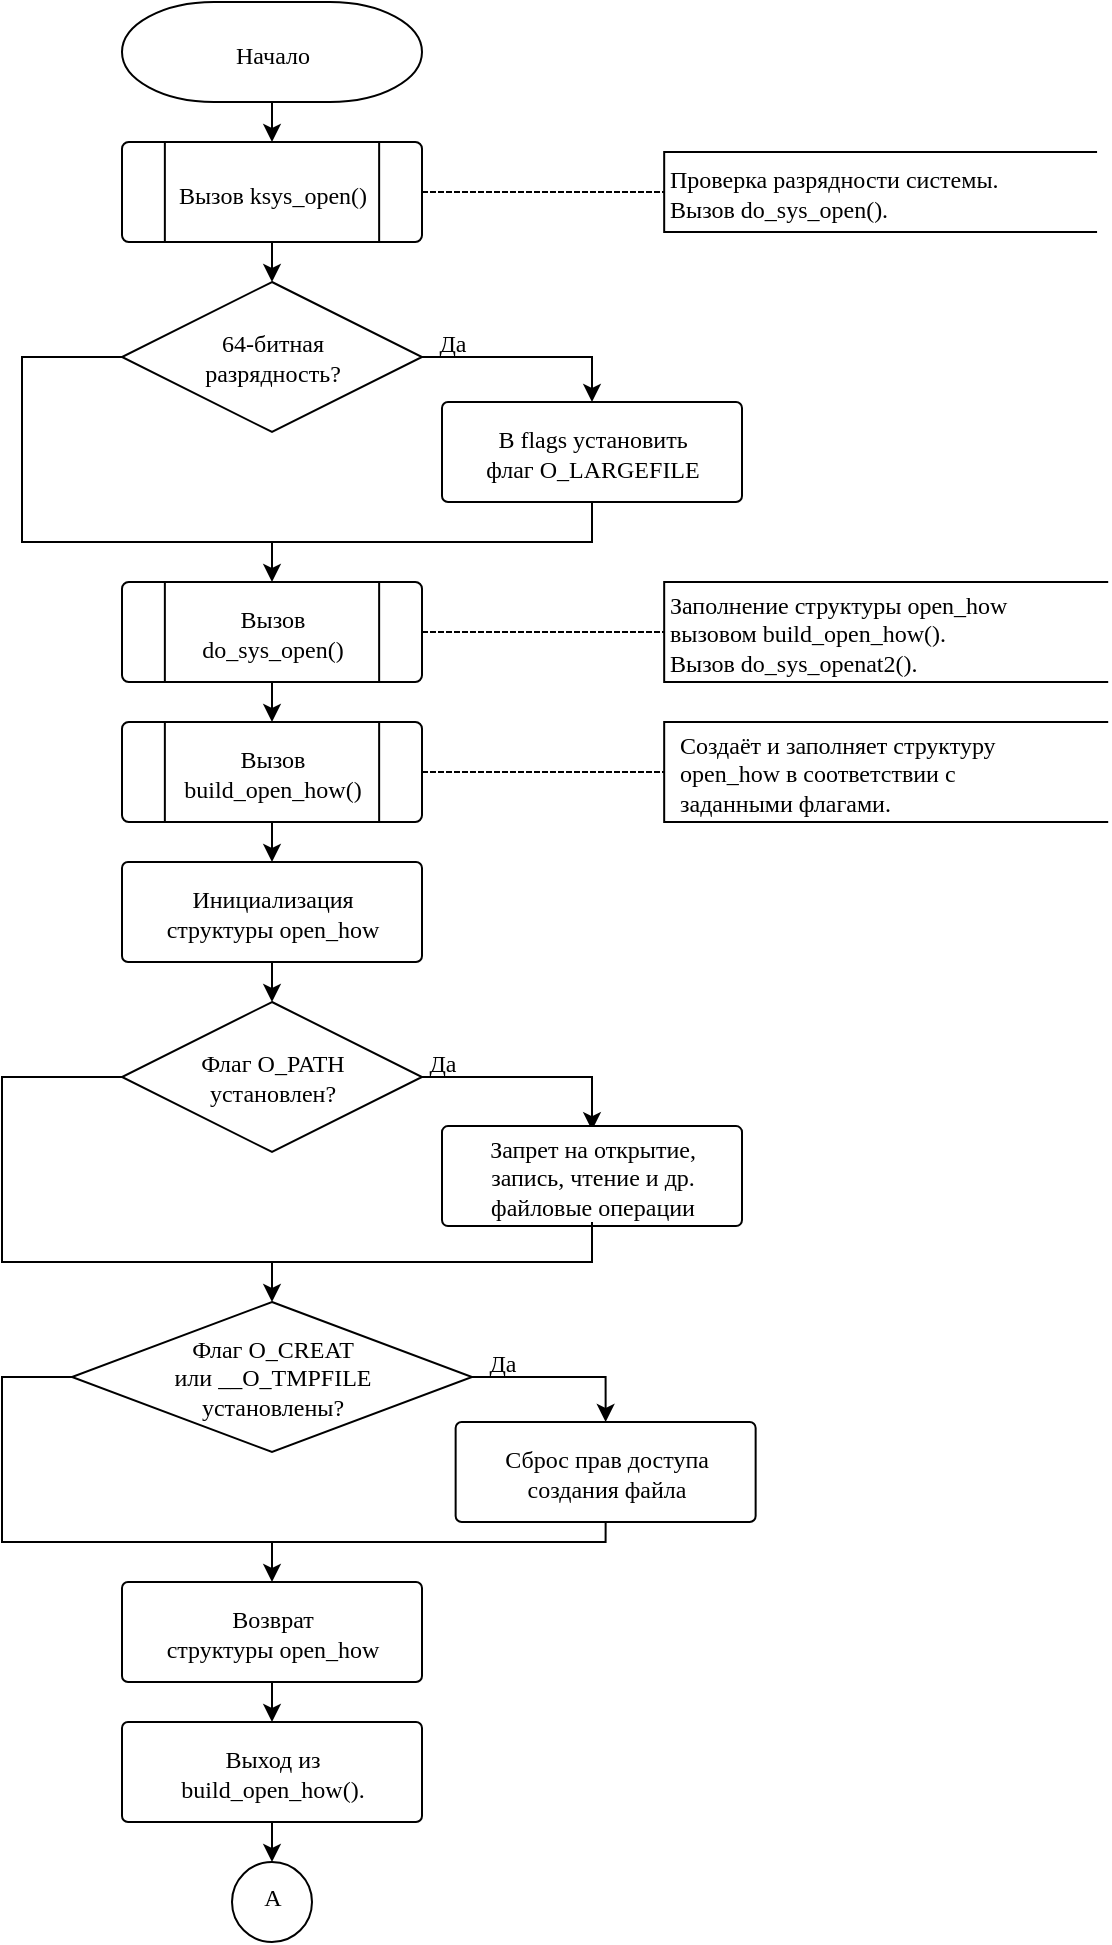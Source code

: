 <mxfile version="19.0.0" type="device" pages="8"><diagram name="Page 1" id="0"><mxGraphModel dx="2249" dy="762" grid="1" gridSize="10" guides="1" tooltips="1" connect="1" arrows="1" fold="1" page="1" pageScale="1" pageWidth="827" pageHeight="1169" math="0" shadow="0"><root><mxCell id="0"/><mxCell id="1" parent="0"/><mxCell id="2" style="graphMlID=n0;gradientDirection=east;shape=mxgraph.flowchart.terminator;strokeColor=#000000;strokeWidth=1.0" parent="1" vertex="1"><mxGeometry width="150" height="50" as="geometry"/></mxCell><mxCell id="0.0.0" value="Начало" style="text;html=1;spacing=0;align=center;fontFamily=dialog;fontSize=12;fontStyle=0;=center;fontColor=#000000;verticalAlign=bottom" parent="2" vertex="1"><mxGeometry x="50.084" y="16.016" width="49.832" height="17.969" as="geometry"/></mxCell><mxCell id="3" style="graphMlID=n1;gradientDirection=east;shape=mxgraph.flowchart.predefined_process;strokeColor=#000000;strokeWidth=1.0" parent="1" vertex="1"><mxGeometry y="70" width="150" height="50" as="geometry"/></mxCell><mxCell id="0.1.0" value="Вызов ksys_open()" style="text;html=1;spacing=0;align=center;fontFamily=dialog;fontSize=12;fontStyle=0;=center;fontColor=#000000;verticalAlign=bottom" parent="3" vertex="1"><mxGeometry x="15.909" y="16.016" width="118.182" height="17.969" as="geometry"/></mxCell><mxCell id="4" style="graphMlID=n2;gradientDirection=east;shape=mxgraph.flowchart.predefined_process;strokeColor=#000000;strokeWidth=1.0" parent="1" vertex="1"><mxGeometry y="290" width="150" height="50" as="geometry"/></mxCell><mxCell id="0.2.0" value="Вызов&lt;br/&gt;do_sys_open()" style="text;html=1;spacing=0;align=center;fontFamily=dialog;fontSize=12;fontStyle=0;=center;fontColor=#000000;verticalAlign=bottom" parent="4" vertex="1"><mxGeometry x="30.062" y="9.031" width="89.875" height="31.938" as="geometry"/></mxCell><mxCell id="SBvHSsGqzAeBMC6w5U9m-40" style="edgeStyle=orthogonalEdgeStyle;rounded=0;orthogonalLoop=1;jettySize=auto;html=1;exitX=1;exitY=0.5;exitDx=0;exitDy=0;exitPerimeter=0;entryX=0.5;entryY=0;entryDx=0;entryDy=0;entryPerimeter=0;" parent="1" source="5" target="SBvHSsGqzAeBMC6w5U9m-37" edge="1"><mxGeometry relative="1" as="geometry"/></mxCell><mxCell id="SBvHSsGqzAeBMC6w5U9m-44" style="edgeStyle=orthogonalEdgeStyle;rounded=0;orthogonalLoop=1;jettySize=auto;html=1;exitX=0;exitY=0.5;exitDx=0;exitDy=0;exitPerimeter=0;entryX=0.5;entryY=0;entryDx=0;entryDy=0;entryPerimeter=0;endArrow=classic;endFill=1;" parent="1" source="5" target="4" edge="1"><mxGeometry relative="1" as="geometry"><Array as="points"><mxPoint x="-50" y="178"/><mxPoint x="-50" y="270"/><mxPoint x="75" y="270"/></Array></mxGeometry></mxCell><mxCell id="5" style="graphMlID=n3;gradientDirection=east;shape=mxgraph.flowchart.decision;strokeColor=#000000;strokeWidth=1.0" parent="1" vertex="1"><mxGeometry y="140" width="150" height="75" as="geometry"/></mxCell><mxCell id="0.3.0" value="64-битная&lt;br/&gt;разрядность?" style="text;html=1;spacing=0;align=center;fontFamily=dialog;fontSize=12;fontStyle=0;=center;fontColor=#000000;verticalAlign=bottom" parent="5" vertex="1"><mxGeometry x="29.649" y="21.531" width="90.701" height="31.938" as="geometry"/></mxCell><mxCell id="7" style="graphMlID=n5;gradientDirection=east;shape=mxgraph.flowchart.predefined_process;strokeColor=#000000;strokeWidth=1.0" parent="1" vertex="1"><mxGeometry y="360" width="150" height="50" as="geometry"/></mxCell><mxCell id="0.5.0" value="Вызов&lt;br/&gt;build_open_how()" style="text;html=1;spacing=0;align=center;fontFamily=dialog;fontSize=12;fontStyle=0;=center;fontColor=#000000;verticalAlign=bottom" parent="7" vertex="1"><mxGeometry x="20.21" y="9.031" width="109.58" height="31.938" as="geometry"/></mxCell><mxCell id="8" style="graphMlID=n6;gradientDirection=east;shape=mxgraph.flowchart.process;strokeColor=#000000;strokeWidth=1.0" parent="1" vertex="1"><mxGeometry y="430" width="150" height="50" as="geometry"/></mxCell><mxCell id="0.6.0" value="Инициализация&lt;br/&gt;структуры open_how" style="text;html=1;spacing=0;align=center;fontFamily=dialog;fontSize=12;fontStyle=0;=center;fontColor=#000000;verticalAlign=bottom" parent="8" vertex="1"><mxGeometry x="7.369" y="9.031" width="135.262" height="31.938" as="geometry"/></mxCell><mxCell id="SBvHSsGqzAeBMC6w5U9m-49" style="edgeStyle=orthogonalEdgeStyle;rounded=0;orthogonalLoop=1;jettySize=auto;html=1;exitX=1;exitY=0.5;exitDx=0;exitDy=0;exitPerimeter=0;entryX=0.5;entryY=0;entryDx=0;entryDy=0;endArrow=classic;endFill=1;" parent="1" source="9" target="SBvHSsGqzAeBMC6w5U9m-47" edge="1"><mxGeometry relative="1" as="geometry"/></mxCell><mxCell id="SBvHSsGqzAeBMC6w5U9m-52" style="edgeStyle=orthogonalEdgeStyle;rounded=0;orthogonalLoop=1;jettySize=auto;html=1;exitX=0;exitY=0.5;exitDx=0;exitDy=0;exitPerimeter=0;endArrow=none;endFill=0;" parent="1" source="9" edge="1"><mxGeometry relative="1" as="geometry"><mxPoint x="80" y="630" as="targetPoint"/><Array as="points"><mxPoint x="-60" y="538"/><mxPoint x="-60" y="630"/></Array></mxGeometry></mxCell><mxCell id="9" style="graphMlID=n7;gradientDirection=east;shape=mxgraph.flowchart.decision;strokeColor=#000000;strokeWidth=1.0" parent="1" vertex="1"><mxGeometry y="500" width="150" height="75" as="geometry"/></mxCell><mxCell id="0.7.0" value="Флаг O_PATH&lt;br/&gt;установлен?" style="text;html=1;spacing=0;align=center;fontFamily=dialog;fontSize=12;fontStyle=0;=center;fontColor=#000000;verticalAlign=bottom" parent="9" vertex="1"><mxGeometry x="31.642" y="21.531" width="86.717" height="31.938" as="geometry"/></mxCell><mxCell id="SBvHSsGqzAeBMC6w5U9m-59" style="edgeStyle=orthogonalEdgeStyle;rounded=0;orthogonalLoop=1;jettySize=auto;html=1;exitX=1;exitY=0.5;exitDx=0;exitDy=0;exitPerimeter=0;entryX=0.5;entryY=0;entryDx=0;entryDy=0;entryPerimeter=0;endArrow=classic;endFill=1;" parent="1" source="11" target="SBvHSsGqzAeBMC6w5U9m-54" edge="1"><mxGeometry relative="1" as="geometry"/></mxCell><mxCell id="SBvHSsGqzAeBMC6w5U9m-61" style="edgeStyle=orthogonalEdgeStyle;rounded=0;orthogonalLoop=1;jettySize=auto;html=1;exitX=0;exitY=0.5;exitDx=0;exitDy=0;exitPerimeter=0;endArrow=none;endFill=0;" parent="1" source="11" edge="1"><mxGeometry relative="1" as="geometry"><mxPoint x="80" y="770" as="targetPoint"/><Array as="points"><mxPoint x="-60" y="688"/><mxPoint x="-60" y="770"/></Array></mxGeometry></mxCell><mxCell id="11" style="graphMlID=n9;gradientDirection=east;shape=mxgraph.flowchart.decision;strokeColor=#000000;strokeWidth=1.0" parent="1" vertex="1"><mxGeometry x="-25" y="650" width="200" height="75" as="geometry"/></mxCell><mxCell id="0.9.0" value="Флаг O_CREAT&lt;br/&gt;или __O_TMPFILE&lt;br/&gt;установлены?" style="text;html=1;spacing=0;align=center;fontFamily=dialog;fontSize=12;fontStyle=0;=center;fontColor=#000000;verticalAlign=bottom" parent="11" vertex="1"><mxGeometry x="45.922" y="14.547" width="108.156" height="45.906" as="geometry"/></mxCell><mxCell id="13" style="graphMlID=n11;gradientDirection=east;shape=mxgraph.flowchart.process;strokeColor=#000000;strokeWidth=1.0" parent="1" vertex="1"><mxGeometry y="790" width="150" height="50" as="geometry"/></mxCell><mxCell id="0.11.0" value="Возврат&lt;br/&gt;структуры open_how" style="text;html=1;spacing=0;align=center;fontFamily=dialog;fontSize=12;fontStyle=0;=center;fontColor=#000000;verticalAlign=bottom" parent="13" vertex="1"><mxGeometry x="7.369" y="9.031" width="135.262" height="31.938" as="geometry"/></mxCell><mxCell id="14" style="graphMlID=n12;gradientDirection=east;shape=mxgraph.flowchart.annotation_1;strokeColor=#000000;strokeWidth=1.0" parent="1" vertex="1"><mxGeometry x="271.09" y="75" width="216.441" height="40" as="geometry"/></mxCell><mxCell id="0.12.0" value="Проверка разрядности системы.&lt;br/&gt;Вызов do_sys_open()." style="text;html=1;spacing=0;align=left;fontFamily=dialog;fontSize=12;fontStyle=0;=center;fontColor=#000000;verticalAlign=bottom" parent="14" vertex="1"><mxGeometry x="2.694" y="4.031" width="211.053" height="31.938" as="geometry"/></mxCell><mxCell id="15" style="graphMlID=n13;gradientDirection=east;shape=mxgraph.flowchart.annotation_1;strokeColor=#000000;strokeWidth=1.0" parent="1" vertex="1"><mxGeometry x="271.09" y="290" width="222.01" height="50" as="geometry"/></mxCell><mxCell id="0.13.0" value="Заполнение структуры open_how&lt;br/&gt;вызовом build_open_how().&lt;br/&gt;Вызов do_sys_openat2()." style="text;html=1;spacing=0;align=left;fontFamily=dialog;fontSize=12;fontStyle=0;=center;fontColor=#000000;verticalAlign=bottom" parent="15" vertex="1"><mxGeometry x="3.387" y="2.047" width="215.236" height="45.906" as="geometry"/></mxCell><mxCell id="16" style="graphMlID=n14;gradientDirection=east;shape=mxgraph.flowchart.annotation_1;strokeColor=#000000;strokeWidth=1.0" parent="1" vertex="1"><mxGeometry x="271.09" y="360" width="222.01" height="50" as="geometry"/></mxCell><mxCell id="0.14.0" value="Создаёт и заполняет структуру&lt;br/&gt;open_how в соответствии с&lt;br/&gt;заданными флагами." style="text;html=1;spacing=0;align=left;fontFamily=dialog;fontSize=12;fontStyle=0;=center;fontColor=#000000;verticalAlign=bottom" parent="16" vertex="1"><mxGeometry x="8.124" y="2.047" width="205.762" height="45.906" as="geometry"/></mxCell><mxCell id="17" style="graphMlID=n15;gradientDirection=east;shape=mxgraph.flowchart.on-page_reference;aspect=fixed;strokeColor=#000000;strokeWidth=1.0" parent="1" vertex="1"><mxGeometry x="55" y="930" width="40" height="40" as="geometry"/></mxCell><mxCell id="18" style="graphMlID=n16;gradientDirection=east;shape=mxgraph.flowchart.process;strokeColor=#000000;strokeWidth=1.0" parent="1" vertex="1"><mxGeometry y="860" width="150" height="50" as="geometry"/></mxCell><mxCell id="0.16.0" value="Выход из&lt;br/&gt;build_open_how()." style="text;html=1;spacing=0;align=center;fontFamily=dialog;fontSize=12;fontStyle=0;=center;fontColor=#000000;verticalAlign=bottom" parent="18" vertex="1"><mxGeometry x="18.303" y="9.031" width="113.395" height="31.938" as="geometry"/></mxCell><mxCell id="19" value="" style="graphMlID=e0;rounded=0;endArrow=classic;strokeColor=#000000;strokeWidth=1.0;startArrow=none;startFill=1;endFill=1" parent="1" source="2" target="3" edge="1"><mxGeometry relative="1" as="geometry"/></mxCell><mxCell id="20" value="" style="graphMlID=e1;rounded=0;endArrow=classic;strokeColor=#000000;strokeWidth=1.0;startArrow=none;startFill=1;endFill=1" parent="1" source="3" target="5" edge="1"><mxGeometry relative="1" as="geometry"/></mxCell><mxCell id="22" value="" style="graphMlID=e3;rounded=0;endArrow=classic;strokeColor=#000000;strokeWidth=1.0;startArrow=none;startFill=1;endFill=1" parent="1" source="4" target="7" edge="1"><mxGeometry relative="1" as="geometry"/></mxCell><mxCell id="23" value="" style="graphMlID=e4;rounded=0;endArrow=classic;strokeColor=#000000;strokeWidth=1.0;startArrow=none;startFill=1;endFill=1" parent="1" source="7" target="8" edge="1"><mxGeometry relative="1" as="geometry"/></mxCell><mxCell id="24" value="" style="graphMlID=e5;rounded=0;endArrow=classic;strokeColor=#000000;strokeWidth=1.0;startArrow=none;startFill=1;endFill=1" parent="1" source="8" target="9" edge="1"><mxGeometry relative="1" as="geometry"/></mxCell><mxCell id="29" value="" style="graphMlID=e10;rounded=0;endArrow=none;strokeColor=#000000;dashed=1;dashPattern=3 1;strokeWidth=1.0;startArrow=none;startFill=1;endFill=1" parent="1" source="3" target="14" edge="1"><mxGeometry relative="1" as="geometry"/></mxCell><mxCell id="30" value="" style="graphMlID=e11;rounded=0;endArrow=none;strokeColor=#000000;dashed=1;dashPattern=3 1;strokeWidth=1.0;startArrow=none;startFill=1;endFill=1" parent="1" source="4" target="15" edge="1"><mxGeometry relative="1" as="geometry"/></mxCell><mxCell id="31" value="" style="graphMlID=e12;rounded=0;endArrow=none;strokeColor=#000000;dashed=1;dashPattern=3 1;strokeWidth=1.0;startArrow=none;startFill=1;endFill=1" parent="1" source="7" target="16" edge="1"><mxGeometry relative="1" as="geometry"/></mxCell><mxCell id="32" value="" style="graphMlID=e13;rounded=0;endArrow=classic;strokeColor=#000000;strokeWidth=1.0;startArrow=none;startFill=1;endFill=1" parent="1" source="13" target="18" edge="1"><mxGeometry relative="1" as="geometry"/></mxCell><mxCell id="33" value="" style="graphMlID=e14;rounded=0;endArrow=classic;strokeColor=#000000;strokeWidth=1.0;startArrow=none;startFill=1;endFill=1" parent="1" source="18" target="17" edge="1"><mxGeometry relative="1" as="geometry"/></mxCell><mxCell id="0.15.0" value="А" style="text;html=1;spacing=0;align=center;fontFamily=dialog;fontSize=12;fontStyle=0;=center;fontColor=#000000;verticalAlign=bottom" parent="1" vertex="1"><mxGeometry x="68.896" y="936.996" width="12.209" height="17.969" as="geometry"/></mxCell><mxCell id="SBvHSsGqzAeBMC6w5U9m-41" style="edgeStyle=orthogonalEdgeStyle;rounded=0;orthogonalLoop=1;jettySize=auto;html=1;exitX=0.5;exitY=1;exitDx=0;exitDy=0;exitPerimeter=0;endArrow=none;endFill=0;" parent="1" edge="1"><mxGeometry relative="1" as="geometry"><mxPoint x="70" y="270" as="targetPoint"/><mxPoint x="235" y="250" as="sourcePoint"/><Array as="points"><mxPoint x="235" y="270"/></Array></mxGeometry></mxCell><mxCell id="SBvHSsGqzAeBMC6w5U9m-37" style="graphMlID=n4;gradientDirection=east;shape=mxgraph.flowchart.process;strokeColor=#000000;strokeWidth=1.0" parent="1" vertex="1"><mxGeometry x="160.0" y="200" width="150" height="50" as="geometry"/></mxCell><mxCell id="SBvHSsGqzAeBMC6w5U9m-38" value="В flags установить&lt;br/&gt;флаг O_LARGEFILE" style="text;html=1;spacing=0;align=center;fontFamily=dialog;fontSize=12;fontStyle=0;=center;fontColor=#000000;verticalAlign=bottom" parent="SBvHSsGqzAeBMC6w5U9m-37" vertex="1"><mxGeometry x="14.597" y="9.031" width="120.807" height="31.938" as="geometry"/></mxCell><mxCell id="SBvHSsGqzAeBMC6w5U9m-45" value="Да" style="text;html=1;spacing=0;align=center;fontFamily=dialog;fontSize=12;fontStyle=0;=center;fontColor=#000000;verticalAlign=bottom" parent="1" vertex="1"><mxGeometry x="154.27" y="160.003" width="20.729" height="17.969" as="geometry"/></mxCell><mxCell id="SBvHSsGqzAeBMC6w5U9m-46" style="graphMlID=n8;gradientDirection=east;shape=mxgraph.flowchart.process;strokeColor=#000000;strokeWidth=1.0" parent="1" vertex="1"><mxGeometry x="160" y="562.05" width="150" height="50" as="geometry"/></mxCell><mxCell id="SBvHSsGqzAeBMC6w5U9m-47" value="Запрет на открытие,&lt;br/&gt;запись, чтение и др.&lt;br/&gt;файловые операции" style="text;html=1;spacing=0;align=center;fontFamily=dialog;fontSize=12;fontStyle=0;=center;fontColor=#000000;verticalAlign=bottom" parent="SBvHSsGqzAeBMC6w5U9m-46" vertex="1"><mxGeometry x="6.815" y="2.047" width="136.369" height="45.906" as="geometry"/></mxCell><mxCell id="SBvHSsGqzAeBMC6w5U9m-51" style="edgeStyle=orthogonalEdgeStyle;rounded=0;orthogonalLoop=1;jettySize=auto;html=1;exitX=0.5;exitY=1;exitDx=0;exitDy=0;entryX=0.5;entryY=0;entryDx=0;entryDy=0;entryPerimeter=0;endArrow=classic;endFill=1;" parent="1" source="SBvHSsGqzAeBMC6w5U9m-47" target="11" edge="1"><mxGeometry relative="1" as="geometry"/></mxCell><mxCell id="SBvHSsGqzAeBMC6w5U9m-53" value="Да" style="text;html=1;spacing=0;align=center;fontFamily=dialog;fontSize=12;fontStyle=0;=center;fontColor=#000000;verticalAlign=bottom" parent="1" vertex="1"><mxGeometry x="180.0" y="670.002" width="20.729" height="17.969" as="geometry"/></mxCell><mxCell id="SBvHSsGqzAeBMC6w5U9m-60" style="edgeStyle=orthogonalEdgeStyle;rounded=0;orthogonalLoop=1;jettySize=auto;html=1;exitX=0.5;exitY=1;exitDx=0;exitDy=0;exitPerimeter=0;entryX=0.5;entryY=0;entryDx=0;entryDy=0;entryPerimeter=0;endArrow=classic;endFill=1;" parent="1" source="SBvHSsGqzAeBMC6w5U9m-54" target="13" edge="1"><mxGeometry relative="1" as="geometry"><Array as="points"><mxPoint x="242" y="770"/><mxPoint x="75" y="770"/></Array></mxGeometry></mxCell><mxCell id="SBvHSsGqzAeBMC6w5U9m-54" style="graphMlID=n10;gradientDirection=east;shape=mxgraph.flowchart.process;strokeColor=#000000;strokeWidth=1.0" parent="1" vertex="1"><mxGeometry x="166.82" y="710" width="150" height="50" as="geometry"/></mxCell><mxCell id="SBvHSsGqzAeBMC6w5U9m-55" value="Сброс прав доступа&lt;br&gt;создания файла" style="text;html=1;spacing=0;align=center;fontFamily=dialog;fontSize=12;fontStyle=0;=center;fontColor=#000000;verticalAlign=bottom" parent="SBvHSsGqzAeBMC6w5U9m-54" vertex="1"><mxGeometry x="9.81" y="9.031" width="130.381" height="31.938" as="geometry"/></mxCell><mxCell id="SBvHSsGqzAeBMC6w5U9m-62" value="Да" style="text;html=1;spacing=0;align=center;fontFamily=dialog;fontSize=12;fontStyle=0;=center;fontColor=#000000;verticalAlign=bottom" parent="1" vertex="1"><mxGeometry x="150.0" y="520.002" width="20.729" height="17.969" as="geometry"/></mxCell></root></mxGraphModel></diagram><diagram id="m3P1jcYnpatto8EdctEM" name="Page-2"><mxGraphModel dx="2249" dy="705" grid="1" gridSize="10" guides="1" tooltips="1" connect="1" arrows="1" fold="1" page="1" pageScale="1" pageWidth="827" pageHeight="1169" math="0" shadow="0"><root><mxCell id="0"/><mxCell id="1" parent="0"/><mxCell id="WDYUbdxV9KApuU8e_8Kp-1" style="graphMlID=n0;gradientDirection=east;shape=mxgraph.flowchart.predefined_process;strokeColor=#000000;strokeWidth=1.0" parent="1" vertex="1"><mxGeometry y="70" width="150" height="50" as="geometry"/></mxCell><mxCell id="WDYUbdxV9KApuU8e_8Kp-2" value="Вызов&lt;br/&gt;do_sys_openat2()" style="text;html=1;spacing=0;align=center;fontFamily=dialog;fontSize=12;fontStyle=0;=center;fontColor=#000000;verticalAlign=bottom" parent="WDYUbdxV9KApuU8e_8Kp-1" vertex="1"><mxGeometry x="20.216" y="9.031" width="109.568" height="31.938" as="geometry"/></mxCell><mxCell id="WDYUbdxV9KApuU8e_8Kp-3" style="graphMlID=n1;gradientDirection=east;shape=mxgraph.flowchart.process;strokeColor=#000000;strokeWidth=1.0" parent="1" vertex="1"><mxGeometry y="140" width="150" height="50" as="geometry"/></mxCell><mxCell id="WDYUbdxV9KApuU8e_8Kp-4" value="build_open_flags()" style="text;html=1;spacing=0;align=center;fontFamily=dialog;fontSize=12;fontStyle=0;=center;fontColor=#000000;verticalAlign=bottom" parent="WDYUbdxV9KApuU8e_8Kp-3" vertex="1"><mxGeometry x="18.2" y="16.016" width="113.6" height="17.969" as="geometry"/></mxCell><mxCell id="WDYUbdxV9KApuU8e_8Kp-5" style="graphMlID=n2;gradientDirection=east;shape=mxgraph.flowchart.predefined_process;strokeColor=#000000;strokeWidth=1.0" parent="1" vertex="1"><mxGeometry y="210" width="150" height="50" as="geometry"/></mxCell><mxCell id="WDYUbdxV9KApuU8e_8Kp-6" value="Вызов getname()" style="text;html=1;spacing=0;align=center;fontFamily=dialog;fontSize=12;fontStyle=0;=center;fontColor=#000000;verticalAlign=bottom" parent="WDYUbdxV9KApuU8e_8Kp-5" vertex="1"><mxGeometry x="20.292" y="16.016" width="109.416" height="17.969" as="geometry"/></mxCell><mxCell id="WDYUbdxV9KApuU8e_8Kp-7" style="graphMlID=n3;gradientDirection=east;shape=mxgraph.flowchart.process;strokeColor=#000000;strokeWidth=1.0" parent="1" vertex="1"><mxGeometry y="770" width="150" height="50" as="geometry"/></mxCell><mxCell id="WDYUbdxV9KApuU8e_8Kp-8" value="Возврат ошибки" style="text;html=1;spacing=0;align=center;fontFamily=dialog;fontSize=12;fontStyle=0;=center;fontColor=#000000;verticalAlign=bottom" parent="WDYUbdxV9KApuU8e_8Kp-7" vertex="1"><mxGeometry x="21.314" y="16.016" width="107.371" height="17.969" as="geometry"/></mxCell><mxCell id="WDYUbdxV9KApuU8e_8Kp-9" style="graphMlID=n4;gradientDirection=east;shape=mxgraph.flowchart.annotation_1;strokeColor=#000000;strokeWidth=1.0" parent="1" vertex="1"><mxGeometry x="271.09" y="75" width="180.243" height="40" as="geometry"/></mxCell><mxCell id="WDYUbdxV9KApuU8e_8Kp-10" value="Выполняет все задачи&lt;br/&gt;системного вызова open()." style="text;html=1;spacing=0;align=left;fontFamily=dialog;fontSize=12;fontStyle=0;=center;fontColor=#000000;verticalAlign=bottom" parent="WDYUbdxV9KApuU8e_8Kp-9" vertex="1"><mxGeometry x="3.77" y="4.031" width="172.703" height="31.938" as="geometry"/></mxCell><mxCell id="WDYUbdxV9KApuU8e_8Kp-11" style="graphMlID=n5;gradientDirection=east;shape=mxgraph.flowchart.annotation_1;strokeColor=#000000;strokeWidth=1.0" parent="1" vertex="1"><mxGeometry x="271.09" y="140" width="203.447" height="50" as="geometry"/></mxCell><mxCell id="WDYUbdxV9KApuU8e_8Kp-12" value="Проверят правильность&lt;br/&gt;флагов и их преобразование&lt;br/&gt;во внутреннее представление." style="text;html=1;spacing=0;align=left;fontFamily=dialog;fontSize=12;fontStyle=0;=center;fontColor=#000000;verticalAlign=bottom" parent="WDYUbdxV9KApuU8e_8Kp-11" vertex="1"><mxGeometry x="0.943" y="2.047" width="201.561" height="45.906" as="geometry"/></mxCell><mxCell id="WDYUbdxV9KApuU8e_8Kp-13" style="graphMlID=n6;gradientDirection=east;shape=mxgraph.flowchart.annotation_1;strokeColor=#000000;strokeWidth=1.0" parent="1" vertex="1"><mxGeometry x="270" y="205" width="232.279" height="60" as="geometry"/></mxCell><mxCell id="WDYUbdxV9KApuU8e_8Kp-14" value="Выполняет копирование имени&lt;br/&gt;файла из пространства&lt;br/&gt;пользователя в пространство ядра.&lt;br/&gt;Обёртка над getname_flags()." style="text;html=1;spacing=0;align=left;fontFamily=dialog;fontSize=12;fontStyle=0;=center;fontColor=#000000;verticalAlign=bottom" parent="WDYUbdxV9KApuU8e_8Kp-13" vertex="1"><mxGeometry x="0.456" y="0.062" width="231.367" height="59.875" as="geometry"/></mxCell><mxCell id="WDYUbdxV9KApuU8e_8Kp-15" style="graphMlID=n7;gradientDirection=east;shape=mxgraph.flowchart.on-page_reference;aspect=fixed;strokeColor=#000000;strokeWidth=1.0" parent="1" vertex="1"><mxGeometry x="55" y="1010" width="40" height="40" as="geometry"/></mxCell><mxCell id="WDYUbdxV9KApuU8e_8Kp-16" value="Б" style="text;html=1;spacing=0;align=center;fontFamily=dialog;fontSize=12;fontStyle=0;=center;fontColor=#000000;verticalAlign=bottom" parent="WDYUbdxV9KApuU8e_8Kp-15" vertex="1"><mxGeometry x="13.874" y="7.016" width="12.232" height="17.969" as="geometry"/></mxCell><mxCell id="WDYUbdxV9KApuU8e_8Kp-17" style="graphMlID=n8;gradientDirection=east;shape=mxgraph.flowchart.on-page_reference;aspect=fixed;strokeColor=#000000;strokeWidth=1.0" parent="1" vertex="1"><mxGeometry x="55" y="3" width="40" height="40" as="geometry"/></mxCell><mxCell id="WDYUbdxV9KApuU8e_8Kp-18" value="А" style="text;html=1;spacing=0;align=center;fontFamily=dialog;fontSize=12;fontStyle=0;=center;fontColor=#000000;verticalAlign=bottom" parent="WDYUbdxV9KApuU8e_8Kp-17" vertex="1"><mxGeometry x="13.896" y="8.016" width="12.209" height="17.969" as="geometry"/></mxCell><mxCell id="WDYUbdxV9KApuU8e_8Kp-19" style="graphMlID=n9;gradientDirection=east;shape=mxgraph.flowchart.predefined_process;strokeColor=#000000;strokeWidth=1.0" parent="1" vertex="1"><mxGeometry y="280" width="150" height="50" as="geometry"/></mxCell><mxCell id="WDYUbdxV9KApuU8e_8Kp-20" value="Вызов&lt;br/&gt;getname_flags()" style="text;html=1;spacing=0;align=center;fontFamily=dialog;fontSize=12;fontStyle=0;=center;fontColor=#000000;verticalAlign=bottom" parent="WDYUbdxV9KApuU8e_8Kp-19" vertex="1"><mxGeometry x="24.06" y="9.031" width="101.881" height="31.938" as="geometry"/></mxCell><mxCell id="WDYUbdxV9KApuU8e_8Kp-21" style="graphMlID=n10;gradientDirection=east;shape=mxgraph.flowchart.annotation_1;strokeColor=#000000;strokeWidth=1.0" parent="1" vertex="1"><mxGeometry x="270" y="280" width="232.279" height="50" as="geometry"/></mxCell><mxCell id="WDYUbdxV9KApuU8e_8Kp-22" value="Выполняет копирование имени&lt;br/&gt;файла из пространства&lt;br/&gt;пользователя в пространство ядра" style="text;html=1;spacing=0;align=left;fontFamily=dialog;fontSize=12;fontStyle=0;=center;fontColor=#000000;verticalAlign=bottom" parent="WDYUbdxV9KApuU8e_8Kp-21" vertex="1"><mxGeometry x="2.363" y="2.047" width="227.553" height="45.906" as="geometry"/></mxCell><mxCell id="WDYUbdxV9KApuU8e_8Kp-23" style="graphMlID=n11;gradientDirection=east;shape=mxgraph.flowchart.process;strokeColor=#000000;strokeWidth=1.0" parent="1" vertex="1"><mxGeometry y="350" width="150" height="50" as="geometry"/></mxCell><mxCell id="WDYUbdxV9KApuU8e_8Kp-24" value="audit_reusename()" style="text;html=1;spacing=0;align=center;fontFamily=dialog;fontSize=12;fontStyle=0;=center;fontColor=#000000;verticalAlign=bottom" parent="WDYUbdxV9KApuU8e_8Kp-23" vertex="1"><mxGeometry x="16.217" y="16.016" width="117.566" height="17.969" as="geometry"/></mxCell><mxCell id="WDYUbdxV9KApuU8e_8Kp-25" style="graphMlID=n12;gradientDirection=east;shape=mxgraph.flowchart.annotation_1;strokeColor=#000000;strokeWidth=1.0" parent="1" vertex="1"><mxGeometry x="270" y="350" width="225.367" height="50" as="geometry"/></mxCell><mxCell id="WDYUbdxV9KApuU8e_8Kp-26" value="Заполняет filename информацией&lt;br/&gt;из существующей записи uptr" style="text;html=1;spacing=0;align=left;fontFamily=dialog;fontSize=12;fontStyle=0;=center;fontColor=#000000;verticalAlign=bottom" parent="WDYUbdxV9KApuU8e_8Kp-25" vertex="1"><mxGeometry x="2.836" y="9.031" width="219.695" height="31.938" as="geometry"/></mxCell><mxCell id="WDYUbdxV9KApuU8e_8Kp-27" style="graphMlID=n13;gradientDirection=east;shape=mxgraph.flowchart.decision;strokeColor=#000000;strokeWidth=1.0" parent="1" vertex="1"><mxGeometry y="420" width="150" height="75" as="geometry"/></mxCell><mxCell id="WDYUbdxV9KApuU8e_8Kp-28" value="Функция&lt;br/&gt;завершилась&lt;br/&gt;успешно?" style="text;html=1;spacing=0;align=center;fontFamily=dialog;fontSize=12;fontStyle=0;=center;fontColor=#000000;verticalAlign=bottom" parent="WDYUbdxV9KApuU8e_8Kp-27" vertex="1"><mxGeometry x="31.36" y="14.547" width="87.279" height="45.906" as="geometry"/></mxCell><mxCell id="WDYUbdxV9KApuU8e_8Kp-29" style="graphMlID=n14;gradientDirection=east;shape=mxgraph.flowchart.process;strokeColor=#000000;strokeWidth=1.0" parent="1" vertex="1"><mxGeometry x="-120" y="490" width="150" height="50" as="geometry"/></mxCell><mxCell id="WDYUbdxV9KApuU8e_8Kp-30" value="Возврат структуры&lt;br/&gt;filename" style="text;html=1;spacing=0;align=center;fontFamily=dialog;fontSize=12;fontStyle=0;=center;fontColor=#000000;verticalAlign=bottom" parent="WDYUbdxV9KApuU8e_8Kp-29" vertex="1"><mxGeometry x="12.229" y="9.031" width="125.541" height="31.938" as="geometry"/></mxCell><mxCell id="WDYUbdxV9KApuU8e_8Kp-31" style="graphMlID=n15;gradientDirection=east;shape=mxgraph.flowchart.process;strokeColor=#000000;strokeWidth=1.0" parent="1" vertex="1"><mxGeometry x="120" y="490" width="150" height="50" as="geometry"/></mxCell><mxCell id="WDYUbdxV9KApuU8e_8Kp-32" value="__getname()" style="text;html=1;spacing=0;align=center;fontFamily=dialog;fontSize=12;fontStyle=0;=center;fontColor=#000000;verticalAlign=bottom" parent="WDYUbdxV9KApuU8e_8Kp-31" vertex="1"><mxGeometry x="35.45" y="16.016" width="79.1" height="17.969" as="geometry"/></mxCell><mxCell id="WDYUbdxV9KApuU8e_8Kp-33" style="graphMlID=n16;gradientDirection=east;shape=mxgraph.flowchart.annotation_1;strokeColor=#000000;strokeWidth=1.0" parent="1" vertex="1"><mxGeometry x="300" y="490" width="143.024" height="50" as="geometry"/></mxCell><mxCell id="WDYUbdxV9KApuU8e_8Kp-34" value="Выделение памяти&lt;br/&gt;под структуру&lt;br/&gt;filename в слаб кэше" style="text;html=1;spacing=0;align=left;fontFamily=dialog;fontSize=12;fontStyle=0;=center;fontColor=#000000;verticalAlign=bottom" parent="WDYUbdxV9KApuU8e_8Kp-33" vertex="1"><mxGeometry x="3.492" y="2.047" width="136.041" height="45.906" as="geometry"/></mxCell><mxCell id="WDYUbdxV9KApuU8e_8Kp-35" style="graphMlID=n17;gradientDirection=east;shape=mxgraph.flowchart.process;strokeColor=#000000;strokeWidth=1.0" parent="1" vertex="1"><mxGeometry x="120" y="560" width="150" height="50" as="geometry"/></mxCell><mxCell id="WDYUbdxV9KApuU8e_8Kp-36" value="strncpy_from_user()" style="text;html=1;spacing=0;align=center;fontFamily=dialog;fontSize=12;fontStyle=0;=center;fontColor=#000000;verticalAlign=bottom" parent="WDYUbdxV9KApuU8e_8Kp-35" vertex="1"><mxGeometry x="12.73" y="16.016" width="124.539" height="17.969" as="geometry"/></mxCell><mxCell id="WDYUbdxV9KApuU8e_8Kp-37" style="graphMlID=n18;gradientDirection=east;shape=mxgraph.flowchart.annotation_1;strokeColor=#000000;strokeWidth=1.0" parent="1" vertex="1"><mxGeometry x="300" y="560" width="204.062" height="50" as="geometry"/></mxCell><mxCell id="WDYUbdxV9KApuU8e_8Kp-38" value="Копирование имени файла&lt;br/&gt;из пространства пользователя&lt;br/&gt;в простанство ядра" style="text;html=1;spacing=0;align=left;fontFamily=dialog;fontSize=12;fontStyle=0;=center;fontColor=#000000;verticalAlign=bottom" parent="WDYUbdxV9KApuU8e_8Kp-37" vertex="1"><mxGeometry x="1.846" y="2.047" width="200.371" height="45.906" as="geometry"/></mxCell><mxCell id="WDYUbdxV9KApuU8e_8Kp-39" style="graphMlID=n19;gradientDirection=east;shape=mxgraph.flowchart.decision;strokeColor=#000000;strokeWidth=1.0" parent="1" vertex="1"><mxGeometry x="120" y="630" width="150" height="75" as="geometry"/></mxCell><mxCell id="WDYUbdxV9KApuU8e_8Kp-40" value="Функция&lt;br/&gt;завершилась&lt;br/&gt;успешно?" style="text;html=1;spacing=0;align=center;fontFamily=dialog;fontSize=12;fontStyle=0;=center;fontColor=#000000;verticalAlign=bottom" parent="WDYUbdxV9KApuU8e_8Kp-39" vertex="1"><mxGeometry x="31.36" y="14.547" width="87.279" height="45.906" as="geometry"/></mxCell><mxCell id="WDYUbdxV9KApuU8e_8Kp-41" style="graphMlID=n20;gradientDirection=east;shape=mxgraph.flowchart.process;strokeColor=#000000;strokeWidth=1.0" parent="1" vertex="1"><mxGeometry y="700" width="150" height="50" as="geometry"/></mxCell><mxCell id="WDYUbdxV9KApuU8e_8Kp-42" value="Освобождение&lt;br/&gt;памяти вызовом&lt;br/&gt;__putname()" style="text;html=1;spacing=0;align=center;fontFamily=dialog;fontSize=12;fontStyle=0;=center;fontColor=#000000;verticalAlign=bottom" parent="WDYUbdxV9KApuU8e_8Kp-41" vertex="1"><mxGeometry x="21.095" y="2.047" width="107.811" height="45.906" as="geometry"/></mxCell><mxCell id="WDYUbdxV9KApuU8e_8Kp-43" style="graphMlID=n21;gradientDirection=east;shape=mxgraph.flowchart.process;strokeColor=#000000;strokeWidth=1.0" parent="1" vertex="1"><mxGeometry x="240" y="700" width="150" height="50" as="geometry"/></mxCell><mxCell id="WDYUbdxV9KApuU8e_8Kp-44" value="audit_getname()" style="text;html=1;spacing=0;align=center;fontFamily=dialog;fontSize=12;fontStyle=0;=center;fontColor=#000000;verticalAlign=bottom" parent="WDYUbdxV9KApuU8e_8Kp-43" vertex="1"><mxGeometry x="23.143" y="16.016" width="103.715" height="17.969" as="geometry"/></mxCell><mxCell id="WDYUbdxV9KApuU8e_8Kp-45" style="graphMlID=n22;gradientDirection=east;shape=mxgraph.flowchart.process;strokeColor=#000000;strokeWidth=1.0" parent="1" vertex="1"><mxGeometry x="240" y="770" width="150" height="50" as="geometry"/></mxCell><mxCell id="WDYUbdxV9KApuU8e_8Kp-46" value="Возврат структуры&lt;br/&gt;filename" style="text;html=1;spacing=0;align=center;fontFamily=dialog;fontSize=12;fontStyle=0;=center;fontColor=#000000;verticalAlign=bottom" parent="WDYUbdxV9KApuU8e_8Kp-45" vertex="1"><mxGeometry x="12.229" y="9.031" width="125.541" height="31.938" as="geometry"/></mxCell><mxCell id="WDYUbdxV9KApuU8e_8Kp-47" style="graphMlID=n23;gradientDirection=east;shape=mxgraph.flowchart.process;strokeColor=#000000;strokeWidth=1.0" parent="1" vertex="1"><mxGeometry y="870" width="150" height="50" as="geometry"/></mxCell><mxCell id="WDYUbdxV9KApuU8e_8Kp-48" value="Выход из&lt;br/&gt;getname_flags()" style="text;html=1;spacing=0;align=center;fontFamily=dialog;fontSize=12;fontStyle=0;=center;fontColor=#000000;verticalAlign=bottom" parent="WDYUbdxV9KApuU8e_8Kp-47" vertex="1"><mxGeometry x="24.06" y="9.031" width="101.881" height="31.938" as="geometry"/></mxCell><mxCell id="WDYUbdxV9KApuU8e_8Kp-49" style="graphMlID=n24;gradientDirection=east;shape=mxgraph.flowchart.annotation_1;strokeColor=#000000;strokeWidth=1.0" parent="1" vertex="1"><mxGeometry x="420" y="695" width="133.433" height="60" as="geometry"/></mxCell><mxCell id="WDYUbdxV9KApuU8e_8Kp-50" value="Добавление имени&lt;br/&gt;файла в список&lt;br/&gt;имён аудита для&lt;br/&gt;данного контекста" style="text;html=1;spacing=0;align=left;fontFamily=dialog;fontSize=12;fontStyle=0;=center;fontColor=#000000;verticalAlign=bottom" parent="WDYUbdxV9KApuU8e_8Kp-49" vertex="1"><mxGeometry x="4.145" y="0.062" width="125.143" height="59.875" as="geometry"/></mxCell><mxCell id="WDYUbdxV9KApuU8e_8Kp-51" style="graphMlID=n25;gradientDirection=east;shape=mxgraph.flowchart.process;strokeColor=#000000;strokeWidth=1.0" parent="1" vertex="1"><mxGeometry y="940" width="150" height="50" as="geometry"/></mxCell><mxCell id="WDYUbdxV9KApuU8e_8Kp-52" value="Выход из&lt;br/&gt;getname()" style="text;html=1;spacing=0;align=center;fontFamily=dialog;fontSize=12;fontStyle=0;=center;fontColor=#000000;verticalAlign=bottom" parent="WDYUbdxV9KApuU8e_8Kp-51" vertex="1"><mxGeometry x="41.45" y="9.031" width="67.1" height="31.938" as="geometry"/></mxCell><mxCell id="WDYUbdxV9KApuU8e_8Kp-55" value="" style="graphMlID=e0;rounded=0;endArrow=none;strokeColor=#000000;dashed=1;dashPattern=3 1;strokeWidth=1.0;startArrow=none;startFill=1;endFill=1" parent="1" source="WDYUbdxV9KApuU8e_8Kp-1" target="WDYUbdxV9KApuU8e_8Kp-9" edge="1"><mxGeometry relative="1" as="geometry"/></mxCell><mxCell id="WDYUbdxV9KApuU8e_8Kp-56" value="" style="graphMlID=e1;rounded=0;endArrow=none;strokeColor=#000000;dashed=1;dashPattern=3 1;strokeWidth=1.0;startArrow=none;startFill=1;endFill=1" parent="1" source="WDYUbdxV9KApuU8e_8Kp-3" target="WDYUbdxV9KApuU8e_8Kp-11" edge="1"><mxGeometry relative="1" as="geometry"/></mxCell><mxCell id="WDYUbdxV9KApuU8e_8Kp-57" value="" style="graphMlID=e2;rounded=0;endArrow=none;strokeColor=#000000;dashed=1;dashPattern=3 1;strokeWidth=1.0;startArrow=none;startFill=1;endFill=1" parent="1" source="WDYUbdxV9KApuU8e_8Kp-5" target="WDYUbdxV9KApuU8e_8Kp-13" edge="1"><mxGeometry relative="1" as="geometry"/></mxCell><mxCell id="WDYUbdxV9KApuU8e_8Kp-58" value="" style="graphMlID=e3;rounded=0;endArrow=classic;strokeColor=#000000;strokeWidth=1.0;startArrow=none;startFill=1;endFill=1" parent="1" source="WDYUbdxV9KApuU8e_8Kp-17" target="WDYUbdxV9KApuU8e_8Kp-1" edge="1"><mxGeometry relative="1" as="geometry"/></mxCell><mxCell id="WDYUbdxV9KApuU8e_8Kp-59" value="" style="graphMlID=e4;rounded=0;endArrow=classic;strokeColor=#000000;strokeWidth=1.0;startArrow=none;startFill=1;endFill=1" parent="1" source="WDYUbdxV9KApuU8e_8Kp-1" target="WDYUbdxV9KApuU8e_8Kp-3" edge="1"><mxGeometry relative="1" as="geometry"/></mxCell><mxCell id="WDYUbdxV9KApuU8e_8Kp-60" value="" style="graphMlID=e5;rounded=0;endArrow=none;strokeColor=#000000;dashed=1;dashPattern=3 1;strokeWidth=1.0;startArrow=none;startFill=1;endFill=1" parent="1" source="WDYUbdxV9KApuU8e_8Kp-19" target="WDYUbdxV9KApuU8e_8Kp-21" edge="1"><mxGeometry relative="1" as="geometry"/></mxCell><mxCell id="WDYUbdxV9KApuU8e_8Kp-61" value="" style="graphMlID=e6;rounded=0;endArrow=classic;strokeColor=#000000;strokeWidth=1.0;startArrow=none;startFill=1;endFill=1" parent="1" source="WDYUbdxV9KApuU8e_8Kp-5" target="WDYUbdxV9KApuU8e_8Kp-19" edge="1"><mxGeometry relative="1" as="geometry"/></mxCell><mxCell id="WDYUbdxV9KApuU8e_8Kp-62" value="" style="graphMlID=e7;rounded=0;endArrow=none;strokeColor=#000000;dashed=1;dashPattern=3 1;strokeWidth=1.0;startArrow=none;startFill=1;endFill=1" parent="1" source="WDYUbdxV9KApuU8e_8Kp-23" target="WDYUbdxV9KApuU8e_8Kp-25" edge="1"><mxGeometry relative="1" as="geometry"/></mxCell><mxCell id="WDYUbdxV9KApuU8e_8Kp-63" value="" style="graphMlID=e8;rounded=0;endArrow=classic;strokeColor=#000000;strokeWidth=1.0;startArrow=none;startFill=1;endFill=1" parent="1" source="WDYUbdxV9KApuU8e_8Kp-19" target="WDYUbdxV9KApuU8e_8Kp-23" edge="1"><mxGeometry relative="1" as="geometry"/></mxCell><mxCell id="WDYUbdxV9KApuU8e_8Kp-64" value="" style="graphMlID=e9;rounded=0;endArrow=classic;strokeColor=#000000;strokeWidth=1.0;startArrow=none;startFill=1;endFill=1" parent="1" source="WDYUbdxV9KApuU8e_8Kp-23" target="WDYUbdxV9KApuU8e_8Kp-27" edge="1"><mxGeometry relative="1" as="geometry"/></mxCell><mxCell id="WDYUbdxV9KApuU8e_8Kp-65" value="" style="graphMlID=e10;rounded=0;endArrow=classic;strokeColor=#000000;strokeWidth=1.0;startArrow=none;startFill=1;endFill=1" parent="1" source="WDYUbdxV9KApuU8e_8Kp-27" target="WDYUbdxV9KApuU8e_8Kp-29" edge="1"><mxGeometry relative="1" as="geometry"><Array as="points"><mxPoint x="-45" y="457.5"/></Array></mxGeometry></mxCell><mxCell id="WDYUbdxV9KApuU8e_8Kp-66" value="Да" style="text;html=1;spacing=0;align=center;fontFamily=dialog;fontSize=12;fontStyle=0;=center;fontColor=#000000;verticalAlign=bottom" parent="WDYUbdxV9KApuU8e_8Kp-65" vertex="1"><mxGeometry x="-11.679" y="1.614" width="20.729" height="17.969" relative="1" as="geometry"><mxPoint x="-436" y="-22" as="offset"/></mxGeometry></mxCell><mxCell id="WDYUbdxV9KApuU8e_8Kp-67" value="" style="graphMlID=e11;rounded=0;endArrow=none;strokeColor=#000000;dashed=1;dashPattern=3 1;strokeWidth=1.0;startArrow=none;startFill=1;endFill=1" parent="1" source="WDYUbdxV9KApuU8e_8Kp-31" target="WDYUbdxV9KApuU8e_8Kp-33" edge="1"><mxGeometry relative="1" as="geometry"/></mxCell><mxCell id="WDYUbdxV9KApuU8e_8Kp-68" value="" style="graphMlID=e12;rounded=0;endArrow=classic;strokeColor=#000000;strokeWidth=1.0;startArrow=none;startFill=1;endFill=1" parent="1" source="WDYUbdxV9KApuU8e_8Kp-27" target="WDYUbdxV9KApuU8e_8Kp-31" edge="1"><mxGeometry relative="1" as="geometry"><Array as="points"><mxPoint x="195" y="457.5"/></Array></mxGeometry></mxCell><mxCell id="WDYUbdxV9KApuU8e_8Kp-69" value="" style="graphMlID=e13;rounded=0;endArrow=classic;strokeColor=#000000;strokeWidth=1.0;startArrow=none;startFill=1;endFill=1" parent="1" source="WDYUbdxV9KApuU8e_8Kp-31" target="WDYUbdxV9KApuU8e_8Kp-35" edge="1"><mxGeometry relative="1" as="geometry"/></mxCell><mxCell id="WDYUbdxV9KApuU8e_8Kp-70" value="" style="graphMlID=e14;rounded=0;endArrow=none;strokeColor=#000000;dashed=1;dashPattern=3 1;strokeWidth=1.0;startArrow=none;startFill=1;endFill=1" parent="1" source="WDYUbdxV9KApuU8e_8Kp-35" target="WDYUbdxV9KApuU8e_8Kp-37" edge="1"><mxGeometry relative="1" as="geometry"/></mxCell><mxCell id="WDYUbdxV9KApuU8e_8Kp-71" value="" style="graphMlID=e15;rounded=0;endArrow=classic;strokeColor=#000000;strokeWidth=1.0;startArrow=none;startFill=1;endFill=1" parent="1" source="WDYUbdxV9KApuU8e_8Kp-35" target="WDYUbdxV9KApuU8e_8Kp-39" edge="1"><mxGeometry relative="1" as="geometry"/></mxCell><mxCell id="WDYUbdxV9KApuU8e_8Kp-72" value="" style="graphMlID=e16;rounded=0;endArrow=classic;strokeColor=#000000;strokeWidth=1.0;startArrow=none;startFill=1;endFill=1" parent="1" source="WDYUbdxV9KApuU8e_8Kp-39" target="WDYUbdxV9KApuU8e_8Kp-41" edge="1"><mxGeometry relative="1" as="geometry"><Array as="points"><mxPoint x="75" y="667.5"/></Array></mxGeometry></mxCell><mxCell id="WDYUbdxV9KApuU8e_8Kp-73" value="" style="graphMlID=e17;rounded=0;endArrow=classic;strokeColor=#000000;strokeWidth=1.0;startArrow=none;startFill=1;endFill=1" parent="1" source="WDYUbdxV9KApuU8e_8Kp-41" target="WDYUbdxV9KApuU8e_8Kp-7" edge="1"><mxGeometry relative="1" as="geometry"/></mxCell><mxCell id="WDYUbdxV9KApuU8e_8Kp-74" value="" style="graphMlID=e18;rounded=0;endArrow=classic;strokeColor=#000000;strokeWidth=1.0;startArrow=none;startFill=1;endFill=1" parent="1" source="WDYUbdxV9KApuU8e_8Kp-39" target="WDYUbdxV9KApuU8e_8Kp-43" edge="1"><mxGeometry relative="1" as="geometry"><Array as="points"><mxPoint x="315" y="667.5"/></Array></mxGeometry></mxCell><mxCell id="WDYUbdxV9KApuU8e_8Kp-75" value="Да" style="text;html=1;spacing=0;align=center;fontFamily=dialog;fontSize=12;fontStyle=0;=center;fontColor=#000000;verticalAlign=bottom" parent="WDYUbdxV9KApuU8e_8Kp-74" vertex="1"><mxGeometry x="-8.957" y="18.46" width="20.729" height="17.969" relative="1" as="geometry"><mxPoint x="308" as="offset"/></mxGeometry></mxCell><mxCell id="WDYUbdxV9KApuU8e_8Kp-76" value="" style="graphMlID=e19;rounded=0;endArrow=classic;strokeColor=#000000;strokeWidth=1.0;startArrow=none;startFill=1;endFill=1" parent="1" source="WDYUbdxV9KApuU8e_8Kp-43" target="WDYUbdxV9KApuU8e_8Kp-45" edge="1"><mxGeometry relative="1" as="geometry"/></mxCell><mxCell id="WDYUbdxV9KApuU8e_8Kp-77" value="" style="graphMlID=e20;rounded=0;endArrow=none;strokeColor=#000000;dashed=1;dashPattern=3 1;strokeWidth=1.0;startArrow=none;startFill=1;endFill=1" parent="1" source="WDYUbdxV9KApuU8e_8Kp-43" target="WDYUbdxV9KApuU8e_8Kp-49" edge="1"><mxGeometry relative="1" as="geometry"/></mxCell><mxCell id="WDYUbdxV9KApuU8e_8Kp-78" value="" style="graphMlID=e21;rounded=0;endArrow=classic;strokeColor=#000000;strokeWidth=1.0;startArrow=none;startFill=1;endFill=1" parent="1" source="WDYUbdxV9KApuU8e_8Kp-7" target="WDYUbdxV9KApuU8e_8Kp-47" edge="1"><mxGeometry relative="1" as="geometry"><Array as="points"><mxPoint x="75" y="836.373"/><mxPoint x="190.534" y="836.373"/><mxPoint x="190.534" y="850.254"/><mxPoint x="75" y="850.254"/></Array></mxGeometry></mxCell><mxCell id="WDYUbdxV9KApuU8e_8Kp-79" value="" style="graphMlID=e22;rounded=0;endArrow=classic;strokeColor=#000000;strokeWidth=1.0;startArrow=none;startFill=1;endFill=1" parent="1" source="WDYUbdxV9KApuU8e_8Kp-45" target="WDYUbdxV9KApuU8e_8Kp-47" edge="1"><mxGeometry relative="1" as="geometry"><Array as="points"><mxPoint x="315" y="836.373"/><mxPoint x="190.534" y="836.373"/><mxPoint x="190.534" y="850.254"/><mxPoint x="75" y="850.254"/></Array></mxGeometry></mxCell><mxCell id="WDYUbdxV9KApuU8e_8Kp-80" value="" style="graphMlID=e23;rounded=0;endArrow=classic;strokeColor=#000000;strokeWidth=1.0;startArrow=none;startFill=1;endFill=1" parent="1" source="WDYUbdxV9KApuU8e_8Kp-29" target="WDYUbdxV9KApuU8e_8Kp-47" edge="1"><mxGeometry relative="1" as="geometry"><Array as="points"><mxPoint x="-45" y="850.254"/><mxPoint x="75" y="850.254"/></Array></mxGeometry></mxCell><mxCell id="WDYUbdxV9KApuU8e_8Kp-81" value="" style="graphMlID=e24;rounded=0;endArrow=classic;strokeColor=#000000;strokeWidth=1.0;startArrow=none;startFill=1;endFill=1" parent="1" source="WDYUbdxV9KApuU8e_8Kp-3" target="WDYUbdxV9KApuU8e_8Kp-5" edge="1"><mxGeometry relative="1" as="geometry"/></mxCell><mxCell id="WDYUbdxV9KApuU8e_8Kp-82" value="" style="graphMlID=e25;rounded=0;endArrow=classic;strokeColor=#000000;strokeWidth=1.0;startArrow=none;startFill=1;endFill=1" parent="1" source="WDYUbdxV9KApuU8e_8Kp-47" target="WDYUbdxV9KApuU8e_8Kp-51" edge="1"><mxGeometry relative="1" as="geometry"/></mxCell><mxCell id="WDYUbdxV9KApuU8e_8Kp-83" value="" style="graphMlID=e26;rounded=0;endArrow=classic;strokeColor=#000000;strokeWidth=1.0;startArrow=none;startFill=1;endFill=1" parent="1" source="WDYUbdxV9KApuU8e_8Kp-51" target="WDYUbdxV9KApuU8e_8Kp-15" edge="1"><mxGeometry relative="1" as="geometry"/></mxCell></root></mxGraphModel></diagram><diagram id="1cBCY9AbBN2K7QtaF_ra" name="Page-3"><mxGraphModel dx="1640" dy="403" grid="1" gridSize="10" guides="1" tooltips="1" connect="1" arrows="1" fold="1" page="1" pageScale="1" pageWidth="827" pageHeight="1169" math="0" shadow="0"><root><mxCell id="0"/><mxCell id="1" parent="0"/><mxCell id="wQrZbsMJWrwuaXJu6wcP-1" style="graphMlID=n0;gradientDirection=east;shape=mxgraph.flowchart.predefined_process;strokeColor=#000000;strokeWidth=1.0" parent="1" vertex="1"><mxGeometry y="70" width="150" height="50" as="geometry"/></mxCell><mxCell id="wQrZbsMJWrwuaXJu6wcP-2" value="Вызов&lt;br/&gt;get_unused_fd_flags" style="text;html=1;spacing=0;align=center;fontFamily=dialog;fontSize=12;fontStyle=0;=center;fontColor=#000000;verticalAlign=bottom" parent="wQrZbsMJWrwuaXJu6wcP-1" vertex="1"><mxGeometry x="11.802" y="9.031" width="126.396" height="31.938" as="geometry"/></mxCell><mxCell id="wQrZbsMJWrwuaXJu6wcP-3" style="graphMlID=n1;gradientDirection=east;shape=mxgraph.flowchart.predefined_process;strokeColor=#000000;strokeWidth=1.0" parent="1" vertex="1"><mxGeometry y="210" width="150" height="50" as="geometry"/></mxCell><mxCell id="wQrZbsMJWrwuaXJu6wcP-4" value="Вызов __alloc_fd()" style="text;html=1;spacing=0;align=center;fontFamily=dialog;fontSize=12;fontStyle=0;=center;fontColor=#000000;verticalAlign=bottom" parent="wQrZbsMJWrwuaXJu6wcP-3" vertex="1"><mxGeometry x="18.259" y="16.016" width="113.482" height="17.969" as="geometry"/></mxCell><mxCell id="wQrZbsMJWrwuaXJu6wcP-5" style="graphMlID=n2;gradientDirection=east;shape=mxgraph.flowchart.process;strokeColor=#000000;strokeWidth=1.0" parent="1" vertex="1"><mxGeometry y="780" width="150" height="50" as="geometry"/></mxCell><mxCell id="wQrZbsMJWrwuaXJu6wcP-6" value="Выход из&lt;br/&gt;__get_unused_fd_flags()" style="text;html=1;spacing=0;align=center;fontFamily=dialog;fontSize=12;fontStyle=0;=center;fontColor=#000000;verticalAlign=bottom" parent="wQrZbsMJWrwuaXJu6wcP-5" vertex="1"><mxGeometry x="1.12" y="9.031" width="147.76" height="31.938" as="geometry"/></mxCell><mxCell id="wQrZbsMJWrwuaXJu6wcP-7" style="graphMlID=n3;gradientDirection=east;shape=mxgraph.flowchart.annotation_1;strokeColor=#000000;strokeWidth=1.0" parent="1" vertex="1"><mxGeometry x="271.09" y="70" width="155.795" height="50" as="geometry"/></mxCell><mxCell id="wQrZbsMJWrwuaXJu6wcP-8" value="Обёртка над&lt;br/&gt;__get_unused_fd_flags()" style="text;html=1;spacing=0;align=left;fontFamily=dialog;fontSize=12;fontStyle=0;=center;fontColor=#000000;verticalAlign=bottom" parent="wQrZbsMJWrwuaXJu6wcP-7" vertex="1"><mxGeometry x="4.018" y="9.031" width="147.76" height="31.938" as="geometry"/></mxCell><mxCell id="wQrZbsMJWrwuaXJu6wcP-9" style="graphMlID=n4;gradientDirection=east;shape=mxgraph.flowchart.annotation_1;strokeColor=#000000;strokeWidth=1.0" parent="1" vertex="1"><mxGeometry x="270" y="210" width="232.279" height="50" as="geometry"/></mxCell><mxCell id="wQrZbsMJWrwuaXJu6wcP-10" value="Находит для процесса свободный&lt;br/&gt;файловый дескриптор открытого&lt;br/&gt;файла и помечает как занятый." style="text;html=1;spacing=0;align=left;fontFamily=dialog;fontSize=12;fontStyle=0;=center;fontColor=#000000;verticalAlign=bottom" parent="wQrZbsMJWrwuaXJu6wcP-9" vertex="1"><mxGeometry x="5.835" y="2.047" width="220.609" height="45.906" as="geometry"/></mxCell><mxCell id="wQrZbsMJWrwuaXJu6wcP-11" style="graphMlID=n5;gradientDirection=east;shape=mxgraph.flowchart.on-page_reference;aspect=fixed;strokeColor=#000000;strokeWidth=1.0" parent="1" vertex="1"><mxGeometry x="55" y="920" width="40" height="40" as="geometry"/></mxCell><mxCell id="wQrZbsMJWrwuaXJu6wcP-12" value="В" style="text;html=1;spacing=0;align=center;fontFamily=dialog;fontSize=12;fontStyle=0;=center;fontColor=#000000;verticalAlign=bottom" parent="wQrZbsMJWrwuaXJu6wcP-11" vertex="1"><mxGeometry x="13.884" y="7.016" width="12.232" height="17.969" as="geometry"/></mxCell><mxCell id="wQrZbsMJWrwuaXJu6wcP-13" style="graphMlID=n6;gradientDirection=east;shape=mxgraph.flowchart.on-page_reference;aspect=fixed;strokeColor=#000000;strokeWidth=1.0" parent="1" vertex="1"><mxGeometry x="55" y="5" width="40" height="40" as="geometry"/></mxCell><mxCell id="wQrZbsMJWrwuaXJu6wcP-14" value="Б" style="text;html=1;spacing=0;align=center;fontFamily=dialog;fontSize=12;fontStyle=0;=center;fontColor=#000000;verticalAlign=bottom" parent="wQrZbsMJWrwuaXJu6wcP-13" vertex="1"><mxGeometry x="13.884" y="7.016" width="12.232" height="17.969" as="geometry"/></mxCell><mxCell id="wQrZbsMJWrwuaXJu6wcP-15" style="graphMlID=n7;gradientDirection=east;shape=mxgraph.flowchart.annotation_1;strokeColor=#000000;strokeWidth=1.0" parent="1" vertex="1"><mxGeometry x="270" y="280" width="169.015" height="50" as="geometry"/></mxCell><mxCell id="wQrZbsMJWrwuaXJu6wcP-16" value="Захват спин-блокировки" style="text;html=1;spacing=0;align=left;fontFamily=dialog;fontSize=12;fontStyle=0;=center;fontColor=#000000;verticalAlign=bottom" parent="wQrZbsMJWrwuaXJu6wcP-15" vertex="1"><mxGeometry x="4.34" y="16.016" width="160.334" height="17.969" as="geometry"/></mxCell><mxCell id="wQrZbsMJWrwuaXJu6wcP-17" style="graphMlID=n8;gradientDirection=east;shape=mxgraph.flowchart.decision;strokeColor=#000000;strokeWidth=1.0" parent="1" vertex="1"><mxGeometry y="420" width="150" height="75" as="geometry"/></mxCell><mxCell id="wQrZbsMJWrwuaXJu6wcP-18" value="Дескриптор&lt;br/&gt;найден?" style="text;html=1;spacing=0;align=center;fontFamily=dialog;fontSize=12;fontStyle=0;=center;fontColor=#000000;verticalAlign=bottom" parent="wQrZbsMJWrwuaXJu6wcP-17" vertex="1"><mxGeometry x="35.093" y="21.531" width="79.814" height="31.938" as="geometry"/></mxCell><mxCell id="wQrZbsMJWrwuaXJu6wcP-19" style="graphMlID=n9;gradientDirection=east;shape=mxgraph.flowchart.annotation_1;strokeColor=#000000;strokeWidth=1.0" parent="1" vertex="1"><mxGeometry x="300" y="490" width="150" height="50" as="geometry"/></mxCell><mxCell id="wQrZbsMJWrwuaXJu6wcP-20" value="Помечает найденный&lt;br/&gt;файловый дескриптор&lt;br/&gt;как занятый" style="text;html=1;spacing=0;align=left;fontFamily=dialog;fontSize=12;fontStyle=0;=center;fontColor=#000000;verticalAlign=bottom" parent="wQrZbsMJWrwuaXJu6wcP-19" vertex="1"><mxGeometry x="1.34" y="2.047" width="147.32" height="45.906" as="geometry"/></mxCell><mxCell id="wQrZbsMJWrwuaXJu6wcP-21" style="graphMlID=n10;gradientDirection=east;shape=mxgraph.flowchart.annotation_1;strokeColor=#000000;strokeWidth=1.0" parent="1" vertex="1"><mxGeometry x="270" y="570" width="124.746" height="50" as="geometry"/></mxCell><mxCell id="wQrZbsMJWrwuaXJu6wcP-22" value="Освобождение&lt;br/&gt;спин-блокировки" style="text;html=1;spacing=0;align=left;fontFamily=dialog;fontSize=12;fontStyle=0;=center;fontColor=#000000;verticalAlign=bottom" parent="wQrZbsMJWrwuaXJu6wcP-21" vertex="1"><mxGeometry x="5.895" y="9.031" width="112.955" height="31.938" as="geometry"/></mxCell><mxCell id="wQrZbsMJWrwuaXJu6wcP-23" style="graphMlID=n11;gradientDirection=east;shape=mxgraph.flowchart.process;strokeColor=#000000;strokeWidth=1.0" parent="1" vertex="1"><mxGeometry y="850" width="150" height="50" as="geometry"/></mxCell><mxCell id="wQrZbsMJWrwuaXJu6wcP-24" value="Выход из&lt;br/&gt;get_unused_fd_flags()" style="text;html=1;spacing=0;align=center;fontFamily=dialog;fontSize=12;fontStyle=0;=center;fontColor=#000000;verticalAlign=bottom" parent="wQrZbsMJWrwuaXJu6wcP-23" vertex="1"><mxGeometry x="7.12" y="9.031" width="135.76" height="31.938" as="geometry"/></mxCell><mxCell id="wQrZbsMJWrwuaXJu6wcP-25" style="graphMlID=n12;gradientDirection=east;shape=mxgraph.flowchart.predefined_process;strokeColor=#000000;strokeWidth=1.0" parent="1" vertex="1"><mxGeometry y="140" width="150" height="50" as="geometry"/></mxCell><mxCell id="wQrZbsMJWrwuaXJu6wcP-26" value="Вызов&lt;br/&gt;__get_unused_fd_flags" style="text;html=1;spacing=0;align=center;fontFamily=dialog;fontSize=11;fontStyle=0;=center;fontColor=#000000;verticalAlign=bottom" parent="wQrZbsMJWrwuaXJu6wcP-25" vertex="1"><mxGeometry x="11.402" y="10.195" width="127.197" height="29.609" as="geometry"/></mxCell><mxCell id="wQrZbsMJWrwuaXJu6wcP-27" style="graphMlID=n13;gradientDirection=east;shape=mxgraph.flowchart.annotation_1;strokeColor=#000000;strokeWidth=1.0" parent="1" vertex="1"><mxGeometry x="270" y="140" width="156.885" height="50" as="geometry"/></mxCell><mxCell id="wQrZbsMJWrwuaXJu6wcP-28" value="Обёртка над __alloc_fd()" style="text;html=1;spacing=0;align=left;fontFamily=dialog;fontSize=12;fontStyle=0;=center;fontColor=#000000;verticalAlign=bottom" parent="wQrZbsMJWrwuaXJu6wcP-27" vertex="1"><mxGeometry x="0.578" y="16.016" width="155.729" height="17.969" as="geometry"/></mxCell><mxCell id="wQrZbsMJWrwuaXJu6wcP-29" style="graphMlID=n14;gradientDirection=east;shape=mxgraph.flowchart.process;strokeColor=#000000;strokeWidth=1.0" parent="1" vertex="1"><mxGeometry y="350" width="150" height="50" as="geometry"/></mxCell><mxCell id="wQrZbsMJWrwuaXJu6wcP-30" value="Поиск свободного&lt;br/&gt;файлового&lt;br/&gt;дескриптора" style="text;html=1;spacing=0;align=center;fontFamily=dialog;fontSize=12;fontStyle=0;=center;fontColor=#000000;verticalAlign=bottom" parent="wQrZbsMJWrwuaXJu6wcP-29" vertex="1"><mxGeometry x="15.646" y="2.047" width="118.709" height="45.906" as="geometry"/></mxCell><mxCell id="wQrZbsMJWrwuaXJu6wcP-31" style="graphMlID=n15;gradientDirection=east;shape=mxgraph.flowchart.process;strokeColor=#000000;strokeWidth=1.0" parent="1" vertex="1"><mxGeometry y="640" width="150" height="50" as="geometry"/></mxCell><mxCell id="wQrZbsMJWrwuaXJu6wcP-32" value="Возврат найденного &lt;br&gt;дескриптора или ошибки" style="text;html=1;spacing=0;align=center;fontFamily=dialog;fontSize=12;fontStyle=0;=center;fontColor=#000000;verticalAlign=bottom" parent="wQrZbsMJWrwuaXJu6wcP-31" vertex="1"><mxGeometry x="4.55" y="16.02" width="140.89" height="23.98" as="geometry"/></mxCell><mxCell id="wQrZbsMJWrwuaXJu6wcP-33" style="graphMlID=n16;gradientDirection=east;shape=mxgraph.flowchart.process;strokeColor=#000000;strokeWidth=1.0" parent="1" vertex="1"><mxGeometry y="710" width="150" height="50" as="geometry"/></mxCell><mxCell id="wQrZbsMJWrwuaXJu6wcP-34" value="Выход из&lt;br/&gt;__alloc_fd()" style="text;html=1;spacing=0;align=center;fontFamily=dialog;fontSize=12;fontStyle=0;=center;fontColor=#000000;verticalAlign=bottom" parent="wQrZbsMJWrwuaXJu6wcP-33" vertex="1"><mxGeometry x="39.417" y="9.031" width="71.166" height="31.938" as="geometry"/></mxCell><mxCell id="wQrZbsMJWrwuaXJu6wcP-35" style="graphMlID=n17;gradientDirection=east;shape=mxgraph.flowchart.process;strokeColor=#000000;strokeWidth=1.0" parent="1" vertex="1"><mxGeometry y="280" width="150" height="50" as="geometry"/></mxCell><mxCell id="wQrZbsMJWrwuaXJu6wcP-36" value="spin_lock()" style="text;html=1;spacing=0;align=center;fontFamily=dialog;fontSize=12;fontStyle=0;=center;fontColor=#000000;verticalAlign=bottom" parent="wQrZbsMJWrwuaXJu6wcP-35" vertex="1"><mxGeometry x="40.803" y="16.016" width="68.395" height="17.969" as="geometry"/></mxCell><mxCell id="wQrZbsMJWrwuaXJu6wcP-37" style="graphMlID=n18;gradientDirection=east;shape=mxgraph.flowchart.process;strokeColor=#000000;strokeWidth=1.0" parent="1" vertex="1"><mxGeometry x="120" y="490" width="150" height="50" as="geometry"/></mxCell><mxCell id="wQrZbsMJWrwuaXJu6wcP-38" value="__set_open_fd()" style="text;html=1;spacing=0;align=center;fontFamily=dialog;fontSize=12;fontStyle=0;=center;fontColor=#000000;verticalAlign=bottom" parent="wQrZbsMJWrwuaXJu6wcP-37" vertex="1"><mxGeometry x="26.254" y="16.016" width="97.492" height="17.969" as="geometry"/></mxCell><mxCell id="wQrZbsMJWrwuaXJu6wcP-39" style="graphMlID=n19;gradientDirection=east;shape=mxgraph.flowchart.process;strokeColor=#000000;strokeWidth=1.0" parent="1" vertex="1"><mxGeometry y="570" width="150" height="50" as="geometry"/></mxCell><mxCell id="wQrZbsMJWrwuaXJu6wcP-40" value="spin_unlock()" style="text;html=1;spacing=0;align=center;fontFamily=dialog;fontSize=12;fontStyle=0;=center;fontColor=#000000;verticalAlign=bottom" parent="wQrZbsMJWrwuaXJu6wcP-39" vertex="1"><mxGeometry x="33.197" y="16.016" width="83.605" height="17.969" as="geometry"/></mxCell><mxCell id="wQrZbsMJWrwuaXJu6wcP-43" value="" style="graphMlID=e0;rounded=0;endArrow=none;strokeColor=#000000;dashed=1;dashPattern=3 1;strokeWidth=1.0;startArrow=none;startFill=1;endFill=1" parent="1" source="wQrZbsMJWrwuaXJu6wcP-1" target="wQrZbsMJWrwuaXJu6wcP-7" edge="1"><mxGeometry relative="1" as="geometry"/></mxCell><mxCell id="wQrZbsMJWrwuaXJu6wcP-44" value="" style="graphMlID=e1;rounded=0;endArrow=none;strokeColor=#000000;dashed=1;dashPattern=3 1;strokeWidth=1.0;startArrow=none;startFill=1;endFill=1" parent="1" source="wQrZbsMJWrwuaXJu6wcP-3" target="wQrZbsMJWrwuaXJu6wcP-9" edge="1"><mxGeometry relative="1" as="geometry"/></mxCell><mxCell id="wQrZbsMJWrwuaXJu6wcP-45" value="" style="graphMlID=e2;rounded=0;endArrow=none;strokeColor=#000000;dashed=1;dashPattern=3 1;strokeWidth=1.0;startArrow=none;startFill=1;endFill=1" parent="1" source="wQrZbsMJWrwuaXJu6wcP-39" target="wQrZbsMJWrwuaXJu6wcP-21" edge="1"><mxGeometry relative="1" as="geometry"/></mxCell><mxCell id="wQrZbsMJWrwuaXJu6wcP-46" value="" style="graphMlID=e3;rounded=0;endArrow=classic;strokeColor=#000000;strokeWidth=1.0;startArrow=none;startFill=1;endFill=1" parent="1" source="wQrZbsMJWrwuaXJu6wcP-23" target="wQrZbsMJWrwuaXJu6wcP-11" edge="1"><mxGeometry relative="1" as="geometry"/></mxCell><mxCell id="wQrZbsMJWrwuaXJu6wcP-47" value="" style="graphMlID=e4;rounded=0;endArrow=classic;strokeColor=#000000;strokeWidth=1.0;startArrow=none;startFill=1;endFill=1" parent="1" source="wQrZbsMJWrwuaXJu6wcP-1" target="wQrZbsMJWrwuaXJu6wcP-25" edge="1"><mxGeometry relative="1" as="geometry"/></mxCell><mxCell id="wQrZbsMJWrwuaXJu6wcP-48" value="" style="graphMlID=e5;rounded=0;endArrow=none;strokeColor=#000000;dashed=1;dashPattern=3 1;strokeWidth=1.0;startArrow=none;startFill=1;endFill=1" parent="1" source="wQrZbsMJWrwuaXJu6wcP-25" target="wQrZbsMJWrwuaXJu6wcP-27" edge="1"><mxGeometry relative="1" as="geometry"/></mxCell><mxCell id="wQrZbsMJWrwuaXJu6wcP-49" value="" style="graphMlID=e6;rounded=0;endArrow=classic;strokeColor=#000000;strokeWidth=1.0;startArrow=none;startFill=1;endFill=1" parent="1" source="wQrZbsMJWrwuaXJu6wcP-25" target="wQrZbsMJWrwuaXJu6wcP-3" edge="1"><mxGeometry relative="1" as="geometry"/></mxCell><mxCell id="wQrZbsMJWrwuaXJu6wcP-50" value="" style="graphMlID=e7;rounded=0;endArrow=classic;strokeColor=#000000;strokeWidth=1.0;startArrow=none;startFill=1;endFill=1" parent="1" source="wQrZbsMJWrwuaXJu6wcP-29" target="wQrZbsMJWrwuaXJu6wcP-17" edge="1"><mxGeometry relative="1" as="geometry"/></mxCell><mxCell id="wQrZbsMJWrwuaXJu6wcP-51" value="" style="graphMlID=e8;rounded=0;endArrow=classic;strokeColor=#000000;strokeWidth=1.0;startArrow=none;startFill=1;endFill=1" parent="1" source="wQrZbsMJWrwuaXJu6wcP-17" target="wQrZbsMJWrwuaXJu6wcP-39" edge="1"><mxGeometry relative="1" as="geometry"><Array as="points"><mxPoint x="-33.068" y="457.5"/><mxPoint x="-33.068" y="552.76"/><mxPoint x="75" y="552.76"/></Array></mxGeometry></mxCell><mxCell id="wQrZbsMJWrwuaXJu6wcP-52" value="" style="graphMlID=e9;rounded=0;endArrow=classic;strokeColor=#000000;strokeWidth=1.0;startArrow=none;startFill=1;endFill=1" parent="1" source="wQrZbsMJWrwuaXJu6wcP-39" target="wQrZbsMJWrwuaXJu6wcP-31" edge="1"><mxGeometry relative="1" as="geometry"/></mxCell><mxCell id="wQrZbsMJWrwuaXJu6wcP-53" value="" style="graphMlID=e10;rounded=0;endArrow=classic;strokeColor=#000000;strokeWidth=1.0;startArrow=none;startFill=1;endFill=1" parent="1" source="wQrZbsMJWrwuaXJu6wcP-31" target="wQrZbsMJWrwuaXJu6wcP-33" edge="1"><mxGeometry relative="1" as="geometry"/></mxCell><mxCell id="wQrZbsMJWrwuaXJu6wcP-54" value="" style="graphMlID=e11;rounded=0;endArrow=classic;strokeColor=#000000;strokeWidth=1.0;startArrow=none;startFill=1;endFill=1" parent="1" source="wQrZbsMJWrwuaXJu6wcP-33" target="wQrZbsMJWrwuaXJu6wcP-5" edge="1"><mxGeometry relative="1" as="geometry"/></mxCell><mxCell id="wQrZbsMJWrwuaXJu6wcP-55" value="" style="graphMlID=e12;rounded=0;endArrow=classic;strokeColor=#000000;strokeWidth=1.0;startArrow=none;startFill=1;endFill=1" parent="1" source="wQrZbsMJWrwuaXJu6wcP-5" target="wQrZbsMJWrwuaXJu6wcP-23" edge="1"><mxGeometry relative="1" as="geometry"/></mxCell><mxCell id="wQrZbsMJWrwuaXJu6wcP-56" value="" style="graphMlID=e13;rounded=0;endArrow=none;strokeColor=#000000;dashed=1;dashPattern=3 1;strokeWidth=1.0;startArrow=none;startFill=1;endFill=1" parent="1" source="wQrZbsMJWrwuaXJu6wcP-35" target="wQrZbsMJWrwuaXJu6wcP-15" edge="1"><mxGeometry relative="1" as="geometry"/></mxCell><mxCell id="wQrZbsMJWrwuaXJu6wcP-57" value="" style="graphMlID=e14;rounded=0;endArrow=classic;strokeColor=#000000;strokeWidth=1.0;startArrow=none;startFill=1;endFill=1" parent="1" source="wQrZbsMJWrwuaXJu6wcP-3" target="wQrZbsMJWrwuaXJu6wcP-35" edge="1"><mxGeometry relative="1" as="geometry"/></mxCell><mxCell id="wQrZbsMJWrwuaXJu6wcP-58" value="" style="graphMlID=e15;rounded=0;endArrow=classic;strokeColor=#000000;strokeWidth=1.0;startArrow=none;startFill=1;endFill=1" parent="1" source="wQrZbsMJWrwuaXJu6wcP-35" target="wQrZbsMJWrwuaXJu6wcP-29" edge="1"><mxGeometry relative="1" as="geometry"/></mxCell><mxCell id="wQrZbsMJWrwuaXJu6wcP-59" value="" style="graphMlID=e16;rounded=0;endArrow=classic;strokeColor=#000000;strokeWidth=1.0;startArrow=none;startFill=1;endFill=1" parent="1" source="wQrZbsMJWrwuaXJu6wcP-17" target="wQrZbsMJWrwuaXJu6wcP-37" edge="1"><mxGeometry relative="1" as="geometry"><Array as="points"><mxPoint x="195" y="457.5"/></Array></mxGeometry></mxCell><mxCell id="wQrZbsMJWrwuaXJu6wcP-60" value="Да" style="text;html=1;spacing=0;align=center;fontFamily=dialog;fontSize=12;fontStyle=0;=center;fontColor=#000000;verticalAlign=bottom" parent="wQrZbsMJWrwuaXJu6wcP-59" vertex="1"><mxGeometry x="-10.31" y="16.213" width="20.729" height="17.969" relative="1" as="geometry"><mxPoint x="360" y="-5" as="offset"/></mxGeometry></mxCell><mxCell id="wQrZbsMJWrwuaXJu6wcP-61" value="" style="graphMlID=e17;rounded=0;endArrow=classic;strokeColor=#000000;strokeWidth=1.0;startArrow=none;startFill=1;endFill=1" parent="1" source="wQrZbsMJWrwuaXJu6wcP-37" target="wQrZbsMJWrwuaXJu6wcP-39" edge="1"><mxGeometry relative="1" as="geometry"><Array as="points"><mxPoint x="195" y="552.76"/><mxPoint x="75" y="552.76"/></Array></mxGeometry></mxCell><mxCell id="wQrZbsMJWrwuaXJu6wcP-62" value="" style="graphMlID=e18;rounded=0;endArrow=none;strokeColor=#000000;dashed=1;dashPattern=3 1;strokeWidth=1.0;startArrow=none;startFill=1;endFill=1" parent="1" source="wQrZbsMJWrwuaXJu6wcP-37" target="wQrZbsMJWrwuaXJu6wcP-19" edge="1"><mxGeometry relative="1" as="geometry"/></mxCell><mxCell id="wQrZbsMJWrwuaXJu6wcP-63" value="" style="graphMlID=e19;rounded=0;endArrow=classic;strokeColor=#000000;strokeWidth=1.0;startArrow=none;startFill=1;endFill=1" parent="1" source="wQrZbsMJWrwuaXJu6wcP-13" target="wQrZbsMJWrwuaXJu6wcP-1" edge="1"><mxGeometry relative="1" as="geometry"/></mxCell></root></mxGraphModel></diagram><diagram id="KE--emKYIJB6XnvgWbAC" name="Page-4"><mxGraphModel dx="2249" dy="762" grid="1" gridSize="10" guides="1" tooltips="1" connect="1" arrows="1" fold="1" page="1" pageScale="1" pageWidth="827" pageHeight="1169" math="0" shadow="0"><root><mxCell id="0"/><mxCell id="1" parent="0"/><mxCell id="dv7oN4j8VCjuccFW1bb2-1" style="graphMlID=n0;gradientDirection=east;shape=mxgraph.flowchart.predefined_process;strokeColor=#000000;strokeWidth=1.0" parent="1" vertex="1"><mxGeometry y="70" width="150" height="50" as="geometry"/></mxCell><mxCell id="dv7oN4j8VCjuccFW1bb2-2" value="Вызов&lt;br/&gt;do_filp_open()" style="text;html=1;spacing=0;align=center;fontFamily=dialog;fontSize=12;fontStyle=0;=center;fontColor=#000000;verticalAlign=bottom" parent="dv7oN4j8VCjuccFW1bb2-1" vertex="1"><mxGeometry x="30.61" y="9.031" width="88.779" height="31.938" as="geometry"/></mxCell><mxCell id="dv7oN4j8VCjuccFW1bb2-3" style="graphMlID=n1;gradientDirection=east;shape=mxgraph.flowchart.predefined_process;strokeColor=#000000;strokeWidth=1.0" parent="1" vertex="1"><mxGeometry y="210" width="150" height="50" as="geometry"/></mxCell><mxCell id="dv7oN4j8VCjuccFW1bb2-4" value="Вызов&lt;br/&gt;path_openat()" style="text;html=1;spacing=0;align=center;fontFamily=dialog;fontSize=12;fontStyle=0;=center;fontColor=#000000;verticalAlign=bottom" parent="dv7oN4j8VCjuccFW1bb2-3" vertex="1"><mxGeometry x="30.675" y="9.031" width="88.65" height="31.938" as="geometry"/></mxCell><mxCell id="dv7oN4j8VCjuccFW1bb2-5" style="graphMlID=n2;gradientDirection=east;shape=mxgraph.flowchart.annotation_1;strokeColor=#000000;strokeWidth=1.0" parent="1" vertex="1"><mxGeometry x="271.09" y="65" width="231.189" height="60" as="geometry"/></mxCell><mxCell id="dv7oN4j8VCjuccFW1bb2-6" value="Создание дескриптора открытого&lt;br/&gt;файла в системной таблице&lt;br/&gt;открытых файлов. Возврат&lt;br/&gt;указателя на структуру file." style="text;html=1;spacing=0;align=left;fontFamily=dialog;fontSize=12;fontStyle=0;=center;fontColor=#000000;verticalAlign=bottom" parent="dv7oN4j8VCjuccFW1bb2-5" vertex="1"><mxGeometry x="5.02" y="0.062" width="221.148" height="59.875" as="geometry"/></mxCell><mxCell id="dv7oN4j8VCjuccFW1bb2-7" style="graphMlID=n3;gradientDirection=east;shape=mxgraph.flowchart.annotation_1;strokeColor=#000000;strokeWidth=1.0" parent="1" vertex="1"><mxGeometry x="270" y="210" width="173.773" height="50" as="geometry"/></mxCell><mxCell id="dv7oN4j8VCjuccFW1bb2-8" value="Поиск пути в режиме&lt;br/&gt;RCU-walk, инициализация&lt;br/&gt;полей структуры file." style="text;html=1;spacing=0;align=left;fontFamily=dialog;fontSize=12;fontStyle=0;=center;fontColor=#000000;verticalAlign=bottom" parent="dv7oN4j8VCjuccFW1bb2-7" vertex="1"><mxGeometry x="2.855" y="2.047" width="168.062" height="45.906" as="geometry"/></mxCell><mxCell id="dv7oN4j8VCjuccFW1bb2-9" style="graphMlID=n4;gradientDirection=east;shape=mxgraph.flowchart.on-page_reference;aspect=fixed;strokeColor=#000000;strokeWidth=1.0" parent="1" vertex="1"><mxGeometry x="55" y="1080" width="40" height="40" as="geometry"/></mxCell><mxCell id="dv7oN4j8VCjuccFW1bb2-10" value="Е" style="text;html=1;spacing=0;align=center;fontFamily=dialog;fontSize=12;fontStyle=0;=center;fontColor=#000000;verticalAlign=bottom" parent="dv7oN4j8VCjuccFW1bb2-9" vertex="1"><mxGeometry x="14.209" y="8.016" width="11.582" height="17.969" as="geometry"/></mxCell><mxCell id="dv7oN4j8VCjuccFW1bb2-11" style="graphMlID=n5;gradientDirection=east;shape=mxgraph.flowchart.on-page_reference;aspect=fixed;strokeColor=#000000;strokeWidth=1.0" parent="1" vertex="1"><mxGeometry x="55" y="5" width="40" height="40" as="geometry"/></mxCell><mxCell id="dv7oN4j8VCjuccFW1bb2-12" value="В" style="text;html=1;spacing=0;align=center;fontFamily=dialog;fontSize=12;fontStyle=0;=center;fontColor=#000000;verticalAlign=bottom" parent="dv7oN4j8VCjuccFW1bb2-11" vertex="1"><mxGeometry x="13.884" y="8.016" width="12.232" height="17.969" as="geometry"/></mxCell><mxCell id="dv7oN4j8VCjuccFW1bb2-13" style="graphMlID=n6;gradientDirection=east;shape=mxgraph.flowchart.annotation_1;strokeColor=#000000;strokeWidth=1.0" parent="1" vertex="1"><mxGeometry x="270" y="280" width="140.382" height="50" as="geometry"/></mxCell><mxCell id="dv7oN4j8VCjuccFW1bb2-14" value="Выделение новой&lt;br/&gt;файловой структуры" style="text;html=1;spacing=0;align=left;fontFamily=dialog;fontSize=12;fontStyle=0;=center;fontColor=#000000;verticalAlign=bottom" parent="dv7oN4j8VCjuccFW1bb2-13" vertex="1"><mxGeometry x="1.596" y="9.031" width="137.189" height="31.938" as="geometry"/></mxCell><mxCell id="dv7oN4j8VCjuccFW1bb2-15" style="graphMlID=n7;gradientDirection=east;shape=mxgraph.flowchart.process;strokeColor=#000000;strokeWidth=1.0" parent="1" vertex="1"><mxGeometry y="140" width="150" height="50" as="geometry"/></mxCell><mxCell id="dv7oN4j8VCjuccFW1bb2-16" value="set_nameidata()" style="text;html=1;spacing=0;align=center;fontFamily=dialog;fontSize=12;fontStyle=0;=center;fontColor=#000000;verticalAlign=bottom" parent="dv7oN4j8VCjuccFW1bb2-15" vertex="1"><mxGeometry x="23.951" y="16.016" width="102.098" height="17.969" as="geometry"/></mxCell><mxCell id="dv7oN4j8VCjuccFW1bb2-17" style="graphMlID=n8;gradientDirection=east;shape=mxgraph.flowchart.annotation_1;strokeColor=#000000;strokeWidth=1.0" parent="1" vertex="1"><mxGeometry x="270" y="140" width="144.001" height="50" as="geometry"/></mxCell><mxCell id="dv7oN4j8VCjuccFW1bb2-18" value="Инициализация&lt;br/&gt;структуры nameidata" style="text;html=1;spacing=0;align=left;fontFamily=dialog;fontSize=12;fontStyle=0;=center;fontColor=#000000;verticalAlign=bottom" parent="dv7oN4j8VCjuccFW1bb2-17" vertex="1"><mxGeometry x="2.527" y="9.031" width="138.947" height="31.938" as="geometry"/></mxCell><mxCell id="dv7oN4j8VCjuccFW1bb2-19" style="graphMlID=n9;gradientDirection=east;shape=mxgraph.flowchart.process;strokeColor=#000000;strokeWidth=1.0" parent="1" vertex="1"><mxGeometry y="280" width="150" height="50" as="geometry"/></mxCell><mxCell id="dv7oN4j8VCjuccFW1bb2-20" value="alloc_empty_file()" style="text;html=1;spacing=0;align=center;fontFamily=dialog;fontSize=12;fontStyle=0;=center;fontColor=#000000;verticalAlign=bottom" parent="dv7oN4j8VCjuccFW1bb2-19" vertex="1"><mxGeometry x="19.952" y="16.016" width="110.096" height="17.969" as="geometry"/></mxCell><mxCell id="dv7oN4j8VCjuccFW1bb2-21" style="graphMlID=n10;gradientDirection=east;shape=mxgraph.flowchart.process;strokeColor=#000000;strokeWidth=1.0" parent="1" vertex="1"><mxGeometry x="-120" y="420" width="150" height="50" as="geometry"/></mxCell><mxCell id="dv7oN4j8VCjuccFW1bb2-22" value="do_tmpfile()" style="text;html=1;spacing=0;align=center;fontFamily=dialog;fontSize=12;fontStyle=0;=center;fontColor=#000000;verticalAlign=bottom" parent="dv7oN4j8VCjuccFW1bb2-21" vertex="1"><mxGeometry x="36.695" y="16.016" width="76.609" height="17.969" as="geometry"/></mxCell><mxCell id="dv7oN4j8VCjuccFW1bb2-23" style="graphMlID=n11;gradientDirection=east;shape=mxgraph.flowchart.process;strokeColor=#000000;strokeWidth=1.0" parent="1" vertex="1"><mxGeometry y="490" width="150" height="50" as="geometry"/></mxCell><mxCell id="dv7oN4j8VCjuccFW1bb2-24" value="do_o_path()" style="text;html=1;spacing=0;align=center;fontFamily=dialog;fontSize=12;fontStyle=0;=center;fontColor=#000000;verticalAlign=bottom" parent="dv7oN4j8VCjuccFW1bb2-23" vertex="1"><mxGeometry x="37.527" y="16.016" width="74.945" height="17.969" as="geometry"/></mxCell><mxCell id="dv7oN4j8VCjuccFW1bb2-25" style="graphMlID=n12;gradientDirection=east;shape=mxgraph.flowchart.decision;strokeColor=#000000;strokeWidth=1.0" parent="1" vertex="1"><mxGeometry y="350" width="150" height="75" as="geometry"/></mxCell><mxCell id="dv7oN4j8VCjuccFW1bb2-26" value="Флаг O_TMPFILE&lt;br/&gt;установлен?" style="text;html=1;spacing=0;align=center;fontFamily=dialog;fontSize=12;fontStyle=0;=center;fontColor=#000000;verticalAlign=bottom" parent="dv7oN4j8VCjuccFW1bb2-25" vertex="1"><mxGeometry x="22.727" y="21.531" width="104.547" height="31.938" as="geometry"/></mxCell><mxCell id="dv7oN4j8VCjuccFW1bb2-27" style="graphMlID=n13;gradientDirection=east;shape=mxgraph.flowchart.decision;strokeColor=#000000;strokeWidth=1.0" parent="1" vertex="1"><mxGeometry x="120" y="420" width="150" height="75" as="geometry"/></mxCell><mxCell id="dv7oN4j8VCjuccFW1bb2-28" value="Флаг O_PATH&lt;br/&gt;установлен?" style="text;html=1;spacing=0;align=center;fontFamily=dialog;fontSize=12;fontStyle=0;=center;fontColor=#000000;verticalAlign=bottom" parent="dv7oN4j8VCjuccFW1bb2-27" vertex="1"><mxGeometry x="31.642" y="21.531" width="86.717" height="31.938" as="geometry"/></mxCell><mxCell id="dv7oN4j8VCjuccFW1bb2-29" style="graphMlID=n14;gradientDirection=east;shape=mxgraph.flowchart.process;strokeColor=#000000;strokeWidth=1.0" parent="1" vertex="1"><mxGeometry x="240" y="560" width="150" height="50" as="geometry"/></mxCell><mxCell id="dv7oN4j8VCjuccFW1bb2-30" value="error = link_path_walk()" style="text;html=1;spacing=0;align=center;fontFamily=dialog;fontSize=12;fontStyle=0;=center;fontColor=#000000;verticalAlign=bottom" parent="dv7oN4j8VCjuccFW1bb2-29" vertex="1"><mxGeometry x="24.341" y="16.016" width="101.318" height="17.969" as="geometry"/></mxCell><mxCell id="dv7oN4j8VCjuccFW1bb2-31" style="graphMlID=n15;gradientDirection=east;shape=mxgraph.flowchart.annotation_1;strokeColor=#000000;strokeWidth=1.0" parent="1" vertex="1"><mxGeometry x="420" y="555" width="131.792" height="60" as="geometry"/></mxCell><mxCell id="dv7oN4j8VCjuccFW1bb2-32" value="Определение&lt;br&gt;положения&lt;br&gt;элемента каталога&lt;br&gt;в дереве каталогов" style="text;html=1;spacing=0;align=left;fontFamily=dialog;fontSize=12;fontStyle=0;=center;fontColor=#000000;verticalAlign=bottom" parent="dv7oN4j8VCjuccFW1bb2-31" vertex="1"><mxGeometry x="1.64" y="0.062" width="128.512" height="59.875" as="geometry"/></mxCell><mxCell id="dv7oN4j8VCjuccFW1bb2-33" style="graphMlID=n16;gradientDirection=east;shape=mxgraph.flowchart.annotation_1;strokeColor=#000000;strokeWidth=1.0" parent="1" vertex="1"><mxGeometry x="420" y="490" width="140.382" height="50" as="geometry"/></mxCell><mxCell id="dv7oN4j8VCjuccFW1bb2-34" value="Поиск начальной&lt;br/&gt;позиции обхода пути&lt;br/&gt;и его метаданных" style="text;html=1;spacing=0;align=left;fontFamily=dialog;fontSize=12;fontStyle=0;=center;fontColor=#000000;verticalAlign=bottom" parent="dv7oN4j8VCjuccFW1bb2-33" vertex="1"><mxGeometry x="0.524" y="2.047" width="139.334" height="45.906" as="geometry"/></mxCell><mxCell id="dv7oN4j8VCjuccFW1bb2-35" style="graphMlID=n17;gradientDirection=east;shape=mxgraph.flowchart.process;strokeColor=#000000;strokeWidth=1.0" parent="1" vertex="1"><mxGeometry x="240" y="490" width="150" height="50" as="geometry"/></mxCell><mxCell id="dv7oN4j8VCjuccFW1bb2-36" value="path_init()" style="text;html=1;spacing=0;align=center;fontFamily=dialog;fontSize=12;fontStyle=0;=center;fontColor=#000000;verticalAlign=bottom" parent="dv7oN4j8VCjuccFW1bb2-35" vertex="1"><mxGeometry x="42.188" y="16.016" width="65.623" height="17.969" as="geometry"/></mxCell><mxCell id="dv7oN4j8VCjuccFW1bb2-37" style="graphMlID=n18;gradientDirection=east;shape=mxgraph.flowchart.predefined_process;strokeColor=#000000;strokeWidth=1.0" parent="1" vertex="1"><mxGeometry x="240" y="630" width="150" height="50" as="geometry"/></mxCell><mxCell id="dv7oN4j8VCjuccFW1bb2-38" value="Вызов do_last()" style="text;html=1;spacing=0;align=center;fontFamily=dialog;fontSize=12;fontStyle=0;=center;fontColor=#000000;verticalAlign=bottom" parent="dv7oN4j8VCjuccFW1bb2-37" vertex="1"><mxGeometry x="25.858" y="16.016" width="98.283" height="17.969" as="geometry"/></mxCell><mxCell id="dv7oN4j8VCjuccFW1bb2-39" style="graphMlID=n19;gradientDirection=east;shape=mxgraph.flowchart.on-page_reference;aspect=fixed;strokeColor=#000000;strokeWidth=1.0" parent="1" vertex="1"><mxGeometry x="295" y="700" width="40" height="40" as="geometry"/></mxCell><mxCell id="dv7oN4j8VCjuccFW1bb2-40" value="Г" style="text;html=1;spacing=0;align=center;fontFamily=dialog;fontSize=12;fontStyle=0;=center;fontColor=#000000;verticalAlign=bottom" parent="dv7oN4j8VCjuccFW1bb2-39" vertex="1"><mxGeometry x="14.341" y="8.016" width="11.318" height="17.969" as="geometry"/></mxCell><mxCell id="dv7oN4j8VCjuccFW1bb2-41" style="graphMlID=n20;gradientDirection=east;shape=mxgraph.flowchart.on-page_reference;aspect=fixed;strokeColor=#000000;strokeWidth=1.0" parent="1" vertex="1"><mxGeometry x="295" y="760" width="40" height="40" as="geometry"/></mxCell><mxCell id="dv7oN4j8VCjuccFW1bb2-42" value="Д" style="text;html=1;spacing=0;align=center;fontFamily=dialog;fontSize=12;fontStyle=0;=center;fontColor=#000000;verticalAlign=bottom" parent="dv7oN4j8VCjuccFW1bb2-41" vertex="1"><mxGeometry x="13.343" y="8.016" width="13.375" height="17.969" as="geometry"/></mxCell><mxCell id="dv7oN4j8VCjuccFW1bb2-43" style="graphMlID=n21;gradientDirection=east;shape=mxgraph.flowchart.decision;strokeColor=#000000;strokeWidth=1.0" parent="1" vertex="1"><mxGeometry x="240" y="890" width="150" height="75" as="geometry"/></mxCell><mxCell id="dv7oN4j8VCjuccFW1bb2-44" value="error == 0&amp;nbsp;" style="text;html=1;spacing=0;align=center;fontFamily=dialog;fontSize=12;fontStyle=0;=center;fontColor=#000000;verticalAlign=bottom" parent="dv7oN4j8VCjuccFW1bb2-43" vertex="1"><mxGeometry x="36.105" y="-0.003" width="82.369" height="45.906" as="geometry"/></mxCell><mxCell id="dv7oN4j8VCjuccFW1bb2-45" style="graphMlID=n22;gradientDirection=east;shape=mxgraph.flowchart.process;strokeColor=#000000;strokeWidth=1.0" parent="1" vertex="1"><mxGeometry x="240" y="820" width="150" height="50" as="geometry"/></mxCell><mxCell id="dv7oN4j8VCjuccFW1bb2-46" value="Выход из&lt;br/&gt;do_last()" style="text;html=1;spacing=0;align=center;fontFamily=dialog;fontSize=12;fontStyle=0;=center;fontColor=#000000;verticalAlign=bottom" parent="dv7oN4j8VCjuccFW1bb2-45" vertex="1"><mxGeometry x="43.779" y="9.031" width="62.441" height="31.938" as="geometry"/></mxCell><mxCell id="dv7oN4j8VCjuccFW1bb2-47" style="graphMlID=n23;gradientDirection=east;shape=mxgraph.flowchart.annotation_1;strokeColor=#000000;strokeWidth=1.0" parent="1" vertex="1"><mxGeometry x="420" y="625" width="140.382" height="60" as="geometry"/></mxCell><mxCell id="dv7oN4j8VCjuccFW1bb2-48" value="Заполнение&lt;br/&gt;файловой структуры&lt;br/&gt;на основе результата&lt;br/&gt;link_path_walk()" style="text;html=1;spacing=0;align=left;fontFamily=dialog;fontSize=12;fontStyle=0;=center;fontColor=#000000;verticalAlign=bottom" parent="dv7oN4j8VCjuccFW1bb2-47" vertex="1"><mxGeometry x="-0.97" y="0.062" width="142.322" height="59.875" as="geometry"/></mxCell><mxCell id="dv7oN4j8VCjuccFW1bb2-49" style="graphMlID=n24;gradientDirection=east;shape=mxgraph.flowchart.process;strokeColor=#000000;strokeWidth=1.0" parent="1" vertex="1"><mxGeometry y="1010" width="150" height="50" as="geometry"/></mxCell><mxCell id="dv7oN4j8VCjuccFW1bb2-50" value="Выход из&lt;br/&gt;path_openat()" style="text;html=1;spacing=0;align=center;fontFamily=dialog;fontSize=12;fontStyle=0;=center;fontColor=#000000;verticalAlign=bottom" parent="dv7oN4j8VCjuccFW1bb2-49" vertex="1"><mxGeometry x="30.675" y="9.031" width="88.65" height="31.938" as="geometry"/></mxCell><mxCell id="dv7oN4j8VCjuccFW1bb2-53" value="" style="graphMlID=e0;rounded=0;endArrow=none;strokeColor=#000000;dashed=1;dashPattern=3 1;strokeWidth=1.0;startArrow=none;startFill=1;endFill=1" parent="1" source="dv7oN4j8VCjuccFW1bb2-1" target="dv7oN4j8VCjuccFW1bb2-5" edge="1"><mxGeometry relative="1" as="geometry"/></mxCell><mxCell id="dv7oN4j8VCjuccFW1bb2-54" value="" style="graphMlID=e1;rounded=0;endArrow=none;strokeColor=#000000;dashed=1;dashPattern=3 1;strokeWidth=1.0;startArrow=none;startFill=1;endFill=1" parent="1" source="dv7oN4j8VCjuccFW1bb2-3" target="dv7oN4j8VCjuccFW1bb2-7" edge="1"><mxGeometry relative="1" as="geometry"/></mxCell><mxCell id="dv7oN4j8VCjuccFW1bb2-55" value="" style="graphMlID=e2;rounded=0;endArrow=classic;strokeColor=#000000;strokeWidth=1.0;startArrow=none;startFill=1;endFill=1" parent="1" source="dv7oN4j8VCjuccFW1bb2-1" target="dv7oN4j8VCjuccFW1bb2-15" edge="1"><mxGeometry relative="1" as="geometry"/></mxCell><mxCell id="dv7oN4j8VCjuccFW1bb2-56" value="" style="graphMlID=e3;rounded=0;endArrow=none;strokeColor=#000000;dashed=1;dashPattern=3 1;strokeWidth=1.0;startArrow=none;startFill=1;endFill=1" parent="1" source="dv7oN4j8VCjuccFW1bb2-15" target="dv7oN4j8VCjuccFW1bb2-17" edge="1"><mxGeometry relative="1" as="geometry"/></mxCell><mxCell id="dv7oN4j8VCjuccFW1bb2-57" value="" style="graphMlID=e4;rounded=0;endArrow=classic;strokeColor=#000000;strokeWidth=1.0;startArrow=none;startFill=1;endFill=1" parent="1" source="dv7oN4j8VCjuccFW1bb2-15" target="dv7oN4j8VCjuccFW1bb2-3" edge="1"><mxGeometry relative="1" as="geometry"/></mxCell><mxCell id="dv7oN4j8VCjuccFW1bb2-58" value="" style="graphMlID=e5;rounded=0;endArrow=none;strokeColor=#000000;dashed=1;dashPattern=3 1;strokeWidth=1.0;startArrow=none;startFill=1;endFill=1" parent="1" source="dv7oN4j8VCjuccFW1bb2-19" target="dv7oN4j8VCjuccFW1bb2-13" edge="1"><mxGeometry relative="1" as="geometry"/></mxCell><mxCell id="dv7oN4j8VCjuccFW1bb2-59" value="" style="graphMlID=e6;rounded=0;endArrow=classic;strokeColor=#000000;strokeWidth=1.0;startArrow=none;startFill=1;endFill=1" parent="1" source="dv7oN4j8VCjuccFW1bb2-3" target="dv7oN4j8VCjuccFW1bb2-19" edge="1"><mxGeometry relative="1" as="geometry"/></mxCell><mxCell id="dv7oN4j8VCjuccFW1bb2-60" value="" style="graphMlID=e7;rounded=0;endArrow=classic;strokeColor=#000000;strokeWidth=1.0;startArrow=none;startFill=1;endFill=1" parent="1" source="dv7oN4j8VCjuccFW1bb2-11" target="dv7oN4j8VCjuccFW1bb2-1" edge="1"><mxGeometry relative="1" as="geometry"/></mxCell><mxCell id="dv7oN4j8VCjuccFW1bb2-61" value="" style="graphMlID=e8;rounded=0;endArrow=classic;strokeColor=#000000;strokeWidth=1.0;startArrow=none;startFill=1;endFill=1" parent="1" source="dv7oN4j8VCjuccFW1bb2-19" target="dv7oN4j8VCjuccFW1bb2-25" edge="1"><mxGeometry relative="1" as="geometry"/></mxCell><mxCell id="dv7oN4j8VCjuccFW1bb2-62" value="" style="graphMlID=e9;rounded=0;endArrow=classic;strokeColor=#000000;strokeWidth=1.0;startArrow=none;startFill=1;endFill=1" parent="1" source="dv7oN4j8VCjuccFW1bb2-25" target="dv7oN4j8VCjuccFW1bb2-21" edge="1"><mxGeometry relative="1" as="geometry"><Array as="points"><mxPoint x="-45" y="387.5"/></Array></mxGeometry></mxCell><mxCell id="dv7oN4j8VCjuccFW1bb2-63" value="Да" style="text;html=1;spacing=0;align=center;fontFamily=dialog;fontSize=12;fontStyle=0;=center;fontColor=#000000;verticalAlign=bottom" parent="dv7oN4j8VCjuccFW1bb2-62" vertex="1"><mxGeometry x="-12.166" y="1.208" width="20.729" height="17.969" relative="1" as="geometry"><mxPoint x="-454" y="-19" as="offset"/></mxGeometry></mxCell><mxCell id="dv7oN4j8VCjuccFW1bb2-64" value="" style="graphMlID=e10;rounded=0;endArrow=classic;strokeColor=#000000;strokeWidth=1.0;startArrow=none;startFill=1;endFill=1" parent="1" source="dv7oN4j8VCjuccFW1bb2-25" target="dv7oN4j8VCjuccFW1bb2-27" edge="1"><mxGeometry relative="1" as="geometry"><Array as="points"><mxPoint x="195" y="387.5"/></Array></mxGeometry></mxCell><mxCell id="dv7oN4j8VCjuccFW1bb2-65" value="" style="graphMlID=e11;rounded=0;endArrow=classic;strokeColor=#000000;strokeWidth=1.0;startArrow=none;startFill=1;endFill=1" parent="1" source="dv7oN4j8VCjuccFW1bb2-27" target="dv7oN4j8VCjuccFW1bb2-23" edge="1"><mxGeometry relative="1" as="geometry"><Array as="points"><mxPoint x="75" y="457.5"/></Array></mxGeometry></mxCell><mxCell id="dv7oN4j8VCjuccFW1bb2-66" value="Да" style="text;html=1;spacing=0;align=center;fontFamily=dialog;fontSize=12;fontStyle=0;=center;fontColor=#000000;verticalAlign=bottom" parent="dv7oN4j8VCjuccFW1bb2-65" vertex="1"><mxGeometry x="-11.491" y="1.561" width="20.729" height="17.969" relative="1" as="geometry"><mxPoint x="-428" y="-18" as="offset"/></mxGeometry></mxCell><mxCell id="dv7oN4j8VCjuccFW1bb2-67" value="" style="graphMlID=e12;rounded=0;endArrow=classic;strokeColor=#000000;strokeWidth=1.0;startArrow=none;startFill=1;endFill=1" parent="1" source="dv7oN4j8VCjuccFW1bb2-27" target="dv7oN4j8VCjuccFW1bb2-35" edge="1"><mxGeometry relative="1" as="geometry"><Array as="points"><mxPoint x="315" y="457.5"/></Array></mxGeometry></mxCell><mxCell id="dv7oN4j8VCjuccFW1bb2-68" value="" style="graphMlID=e13;rounded=0;endArrow=none;strokeColor=#000000;dashed=1;dashPattern=3 1;strokeWidth=1.0;startArrow=none;startFill=1;endFill=1" parent="1" source="dv7oN4j8VCjuccFW1bb2-35" target="dv7oN4j8VCjuccFW1bb2-33" edge="1"><mxGeometry relative="1" as="geometry"/></mxCell><mxCell id="dv7oN4j8VCjuccFW1bb2-69" value="" style="graphMlID=e14;rounded=0;endArrow=classic;strokeColor=#000000;strokeWidth=1.0;startArrow=none;startFill=1;endFill=1" parent="1" source="dv7oN4j8VCjuccFW1bb2-35" target="dv7oN4j8VCjuccFW1bb2-29" edge="1"><mxGeometry relative="1" as="geometry"/></mxCell><mxCell id="dv7oN4j8VCjuccFW1bb2-70" value="" style="graphMlID=e15;rounded=0;endArrow=none;strokeColor=#000000;dashed=1;dashPattern=3 1;strokeWidth=1.0;startArrow=none;startFill=1;endFill=1" parent="1" source="dv7oN4j8VCjuccFW1bb2-29" target="dv7oN4j8VCjuccFW1bb2-31" edge="1"><mxGeometry relative="1" as="geometry"/></mxCell><mxCell id="dv7oN4j8VCjuccFW1bb2-71" value="" style="graphMlID=e16;rounded=0;endArrow=classic;strokeColor=#000000;strokeWidth=1.0;startArrow=none;startFill=1;endFill=1" parent="1" source="dv7oN4j8VCjuccFW1bb2-29" target="dv7oN4j8VCjuccFW1bb2-37" edge="1"><mxGeometry relative="1" as="geometry"/></mxCell><mxCell id="dv7oN4j8VCjuccFW1bb2-72" value="" style="graphMlID=e17;rounded=0;endArrow=classic;strokeColor=#000000;strokeWidth=1.0;startArrow=none;startFill=1;endFill=1" parent="1" source="dv7oN4j8VCjuccFW1bb2-37" target="dv7oN4j8VCjuccFW1bb2-39" edge="1"><mxGeometry relative="1" as="geometry"/></mxCell><mxCell id="dv7oN4j8VCjuccFW1bb2-73" value="" style="graphMlID=e18;rounded=0;endArrow=classic;strokeColor=#000000;strokeWidth=1.0;startArrow=none;startFill=1;endFill=1" parent="1" source="dv7oN4j8VCjuccFW1bb2-41" target="dv7oN4j8VCjuccFW1bb2-45" edge="1"><mxGeometry relative="1" as="geometry"/></mxCell><mxCell id="dv7oN4j8VCjuccFW1bb2-74" value="" style="graphMlID=e19;rounded=0;endArrow=classic;strokeColor=#000000;strokeWidth=1.0;startArrow=none;startFill=1;endFill=1" parent="1" source="dv7oN4j8VCjuccFW1bb2-45" target="dv7oN4j8VCjuccFW1bb2-43" edge="1"><mxGeometry relative="1" as="geometry"/></mxCell><mxCell id="dv7oN4j8VCjuccFW1bb2-75" value="" style="graphMlID=e20;rounded=0;endArrow=classic;strokeColor=#000000;strokeWidth=1.0;startArrow=none;startFill=1;endFill=1" parent="1" source="dv7oN4j8VCjuccFW1bb2-43" target="dv7oN4j8VCjuccFW1bb2-29" edge="1"><mxGeometry relative="1" as="geometry"><Array as="points"><mxPoint x="192.404" y="927.5"/><mxPoint x="192.404" y="545.958"/><mxPoint x="315" y="545.958"/></Array></mxGeometry></mxCell><mxCell id="dv7oN4j8VCjuccFW1bb2-76" value="Да" style="text;html=1;spacing=0;align=center;fontFamily=dialog;fontSize=12;fontStyle=0;=center;fontColor=#000000;verticalAlign=bottom" parent="dv7oN4j8VCjuccFW1bb2-75" vertex="1"><mxGeometry x="-4.118" y="-19.469" width="20.729" height="17.969" relative="1" as="geometry"><mxPoint x="-904" as="offset"/></mxGeometry></mxCell><mxCell id="dv7oN4j8VCjuccFW1bb2-77" value="" style="graphMlID=e21;rounded=0;endArrow=none;strokeColor=#000000;dashed=1;dashPattern=3 1;strokeWidth=1.0;startArrow=none;startFill=1;endFill=1" parent="1" source="dv7oN4j8VCjuccFW1bb2-37" target="dv7oN4j8VCjuccFW1bb2-47" edge="1"><mxGeometry relative="1" as="geometry"/></mxCell><mxCell id="dv7oN4j8VCjuccFW1bb2-78" value="" style="graphMlID=e22;rounded=0;endArrow=classic;strokeColor=#000000;strokeWidth=1.0;startArrow=none;startFill=1;endFill=1" parent="1" source="dv7oN4j8VCjuccFW1bb2-49" target="dv7oN4j8VCjuccFW1bb2-9" edge="1"><mxGeometry relative="1" as="geometry"/></mxCell><mxCell id="dv7oN4j8VCjuccFW1bb2-79" value="" style="graphMlID=e23;rounded=0;endArrow=classic;strokeColor=#000000;strokeWidth=1.0;startArrow=none;startFill=1;endFill=1" parent="1" source="dv7oN4j8VCjuccFW1bb2-21" target="dv7oN4j8VCjuccFW1bb2-49" edge="1"><mxGeometry relative="1" as="geometry"><Array as="points"><mxPoint x="-45" y="990.235"/><mxPoint x="75" y="990.235"/></Array></mxGeometry></mxCell><mxCell id="dv7oN4j8VCjuccFW1bb2-80" value="" style="graphMlID=e24;rounded=0;endArrow=classic;strokeColor=#000000;strokeWidth=1.0;startArrow=none;startFill=1;endFill=1" parent="1" source="dv7oN4j8VCjuccFW1bb2-43" target="dv7oN4j8VCjuccFW1bb2-49" edge="1"><mxGeometry relative="1" as="geometry"><Array as="points"><mxPoint x="315" y="977.782"/><mxPoint x="193.24" y="977.782"/><mxPoint x="193.24" y="990.235"/><mxPoint x="75" y="990.235"/></Array></mxGeometry></mxCell><mxCell id="dv7oN4j8VCjuccFW1bb2-81" value="" style="graphMlID=e25;rounded=0;endArrow=classic;strokeColor=#000000;strokeWidth=1.0;startArrow=none;startFill=1;endFill=1" parent="1" source="dv7oN4j8VCjuccFW1bb2-23" target="dv7oN4j8VCjuccFW1bb2-49" edge="1"><mxGeometry relative="1" as="geometry"><Array as="points"><mxPoint x="75" y="977.782"/><mxPoint x="193.24" y="977.782"/><mxPoint x="193.24" y="990.235"/><mxPoint x="75" y="990.235"/></Array></mxGeometry></mxCell></root></mxGraphModel></diagram><diagram id="2e75wa5XxLnZMa751tYS" name="Page-5"><mxGraphModel dx="1422" dy="762" grid="1" gridSize="10" guides="1" tooltips="1" connect="1" arrows="1" fold="1" page="1" pageScale="1" pageWidth="827" pageHeight="1169" math="0" shadow="0"><root><mxCell id="0"/><mxCell id="1" parent="0"/><mxCell id="ihbgxA1iQb6mvjWw7lmn-1" style="graphMlID=n0;gradientDirection=east;shape=mxgraph.flowchart.on-page_reference;aspect=fixed;strokeColor=#000000;strokeWidth=1.0" parent="1" vertex="1"><mxGeometry x="240" y="1105" width="40" height="40" as="geometry"/></mxCell><mxCell id="ihbgxA1iQb6mvjWw7lmn-2" value="Ж" style="text;html=1;spacing=0;align=center;fontFamily=dialog;fontSize=12;fontStyle=0;=center;fontColor=#000000;verticalAlign=bottom" parent="ihbgxA1iQb6mvjWw7lmn-1" vertex="1"><mxGeometry x="13.282" y="8.016" width="13.375" height="17.969" as="geometry"/></mxCell><mxCell id="xyK4cAirKLbrinY7EdFS-23" style="edgeStyle=orthogonalEdgeStyle;rounded=0;orthogonalLoop=1;jettySize=auto;html=1;exitX=0.5;exitY=1;exitDx=0;exitDy=0;exitPerimeter=0;entryX=0.5;entryY=0;entryDx=0;entryDy=0;entryPerimeter=0;endArrow=classic;endFill=1;" edge="1" parent="1" source="ihbgxA1iQb6mvjWw7lmn-3" target="xyK4cAirKLbrinY7EdFS-2"><mxGeometry relative="1" as="geometry"/></mxCell><mxCell id="ihbgxA1iQb6mvjWw7lmn-3" style="graphMlID=n1;gradientDirection=east;shape=mxgraph.flowchart.on-page_reference;aspect=fixed;strokeColor=#000000;strokeWidth=1.0" parent="1" vertex="1"><mxGeometry x="206.75" y="25" width="40" height="40" as="geometry"/></mxCell><mxCell id="ihbgxA1iQb6mvjWw7lmn-4" value="Г" style="text;html=1;spacing=0;align=center;fontFamily=dialog;fontSize=12;fontStyle=0;=center;fontColor=#000000;verticalAlign=bottom" parent="ihbgxA1iQb6mvjWw7lmn-3" vertex="1"><mxGeometry x="15.341" y="8.016" width="11.318" height="17.969" as="geometry"/></mxCell><mxCell id="ihbgxA1iQb6mvjWw7lmn-5" style="graphMlID=n2;gradientDirection=east;shape=mxgraph.flowchart.process;strokeColor=#000000;strokeWidth=1.0" parent="1" vertex="1"><mxGeometry x="185" y="685" width="150" height="50" as="geometry"/></mxCell><mxCell id="ihbgxA1iQb6mvjWw7lmn-6" value="Сбросить флаг&lt;br/&gt;O_CREAT" style="text;html=1;spacing=0;align=center;fontFamily=dialog;fontSize=12;fontStyle=0;=center;fontColor=#000000;verticalAlign=bottom" parent="ihbgxA1iQb6mvjWw7lmn-5" vertex="1"><mxGeometry x="25.7" y="9.031" width="98.6" height="31.938" as="geometry"/></mxCell><mxCell id="ihbgxA1iQb6mvjWw7lmn-9" style="graphMlID=n4;gradientDirection=east;shape=mxgraph.flowchart.predefined_process;strokeColor=#000000;strokeWidth=1.0" parent="1" vertex="1"><mxGeometry x="154.75" y="305" width="150" height="50" as="geometry"/></mxCell><mxCell id="ihbgxA1iQb6mvjWw7lmn-10" value="Вызов&lt;br/&gt;lookup_open()" style="text;html=1;spacing=0;align=center;fontFamily=dialog;fontSize=12;fontStyle=0;=center;fontColor=#000000;verticalAlign=bottom" parent="ihbgxA1iQb6mvjWw7lmn-9" vertex="1"><mxGeometry x="30.25" y="9.031" width="89.5" height="31.938" as="geometry"/></mxCell><mxCell id="ihbgxA1iQb6mvjWw7lmn-11" style="graphMlID=n5;gradientDirection=east;shape=mxgraph.flowchart.annotation_1;strokeColor=#000000;strokeWidth=1.0" parent="1" vertex="1"><mxGeometry x="394.75" y="305" width="150" height="50" as="geometry"/></mxCell><mxCell id="ihbgxA1iQb6mvjWw7lmn-12" value="Создаёт inode&lt;br/&gt;открываемого файла,&lt;br/&gt;заполняет struct file." style="text;html=1;spacing=0;align=left;fontFamily=dialog;fontSize=12;fontStyle=0;=center;fontColor=#000000;verticalAlign=bottom" parent="ihbgxA1iQb6mvjWw7lmn-11" vertex="1"><mxGeometry x="3.707" y="2.047" width="142.586" height="45.906" as="geometry"/></mxCell><mxCell id="Yn52m3pFtquSIYFk6oD6-4" style="edgeStyle=orthogonalEdgeStyle;rounded=0;orthogonalLoop=1;jettySize=auto;html=1;exitX=1;exitY=0.5;exitDx=0;exitDy=0;exitPerimeter=0;entryX=0.5;entryY=0;entryDx=0;entryDy=0;entryPerimeter=0;" parent="1" source="ihbgxA1iQb6mvjWw7lmn-13" target="Yn52m3pFtquSIYFk6oD6-1" edge="1"><mxGeometry relative="1" as="geometry"/></mxCell><mxCell id="Yn52m3pFtquSIYFk6oD6-26" style="edgeStyle=orthogonalEdgeStyle;rounded=0;orthogonalLoop=1;jettySize=auto;html=1;exitX=0;exitY=0.5;exitDx=0;exitDy=0;exitPerimeter=0;endArrow=none;endFill=0;" parent="1" source="ihbgxA1iQb6mvjWw7lmn-13" edge="1"><mxGeometry relative="1" as="geometry"><mxPoint x="274.75" y="1085" as="targetPoint"/><Array as="points"><mxPoint x="104.75" y="413"/><mxPoint x="104.75" y="1085"/></Array></mxGeometry></mxCell><mxCell id="ihbgxA1iQb6mvjWw7lmn-13" style="graphMlID=n6;gradientDirection=east;shape=mxgraph.flowchart.decision;strokeColor=#000000;strokeWidth=1.0" parent="1" vertex="1"><mxGeometry x="154.75" y="375" width="150" height="75" as="geometry"/></mxCell><mxCell id="ihbgxA1iQb6mvjWw7lmn-14" value="Флаг O_CREAT&lt;br/&gt;установлен?" style="text;html=1;spacing=0;align=center;fontFamily=dialog;fontSize=12;fontStyle=0;=center;fontColor=#000000;verticalAlign=bottom" parent="ihbgxA1iQb6mvjWw7lmn-13" vertex="1"><mxGeometry x="27.622" y="21.531" width="94.756" height="31.938" as="geometry"/></mxCell><mxCell id="ihbgxA1iQb6mvjWw7lmn-15" style="graphMlID=n7;gradientDirection=east;shape=mxgraph.flowchart.decision;strokeColor=#000000;strokeWidth=1.0" parent="1" vertex="1"><mxGeometry x="305" y="615" width="150" height="75" as="geometry"/></mxCell><mxCell id="ihbgxA1iQb6mvjWw7lmn-16" value="inode файла&lt;br/&gt;существует?" style="text;html=1;spacing=0;align=center;fontFamily=dialog;fontSize=12;fontStyle=0;=center;fontColor=#000000;verticalAlign=bottom" parent="ihbgxA1iQb6mvjWw7lmn-15" vertex="1"><mxGeometry x="32.556" y="21.531" width="84.889" height="31.938" as="geometry"/></mxCell><mxCell id="ihbgxA1iQb6mvjWw7lmn-17" style="graphMlID=n8;gradientDirection=east;shape=mxgraph.flowchart.predefined_process;strokeColor=#000000;strokeWidth=1.0" parent="1" vertex="1"><mxGeometry x="425" y="685" width="150" height="50" as="geometry"/></mxCell><mxCell id="ihbgxA1iQb6mvjWw7lmn-18" value="Вызов&lt;br/&gt;may_o_create()" style="text;html=1;spacing=0;align=center;fontFamily=dialog;fontSize=12;fontStyle=0;=center;fontColor=#000000;verticalAlign=bottom" parent="ihbgxA1iQb6mvjWw7lmn-17" vertex="1"><mxGeometry x="26.397" y="9.031" width="97.205" height="31.938" as="geometry"/></mxCell><mxCell id="ihbgxA1iQb6mvjWw7lmn-19" style="graphMlID=n9;gradientDirection=east;shape=mxgraph.flowchart.annotation_1;strokeColor=#000000;strokeWidth=1.0" parent="1" vertex="1"><mxGeometry x="605" y="680" width="108.982" height="60" as="geometry"/></mxCell><mxCell id="ihbgxA1iQb6mvjWw7lmn-20" value="Проверка&lt;br/&gt;возможности&lt;br/&gt;создания и&lt;br/&gt;создание файла" style="text;html=1;spacing=0;align=left;fontFamily=dialog;fontSize=12;fontStyle=0;=center;fontColor=#000000;verticalAlign=bottom" parent="ihbgxA1iQb6mvjWw7lmn-19" vertex="1"><mxGeometry x="0.867" y="0.062" width="107.248" height="59.875" as="geometry"/></mxCell><mxCell id="ihbgxA1iQb6mvjWw7lmn-21" style="graphMlID=n10;gradientDirection=east;shape=mxgraph.flowchart.process;strokeColor=#000000;strokeWidth=1.0" parent="1" vertex="1"><mxGeometry x="425" y="755" width="150" height="50" as="geometry"/></mxCell><mxCell id="ihbgxA1iQb6mvjWw7lmn-22" value="err = inode_permission()" style="text;html=1;spacing=0;align=center;fontFamily=dialog;fontSize=12;fontStyle=0;=center;fontColor=#000000;verticalAlign=bottom" parent="ihbgxA1iQb6mvjWw7lmn-21" vertex="1"><mxGeometry x="15.807" y="16.016" width="118.387" height="17.969" as="geometry"/></mxCell><mxCell id="ihbgxA1iQb6mvjWw7lmn-23" style="graphMlID=n11;gradientDirection=east;shape=mxgraph.flowchart.annotation_1;strokeColor=#000000;strokeWidth=1.0" parent="1" vertex="1"><mxGeometry x="605" y="750" width="140.382" height="60" as="geometry"/></mxCell><mxCell id="ihbgxA1iQb6mvjWw7lmn-24" value="Проверка прав&lt;br/&gt;доступа директории,&lt;br/&gt;в которой&lt;br/&gt;создаётся файл" style="text;html=1;spacing=0;align=left;fontFamily=dialog;fontSize=12;fontStyle=0;=center;fontColor=#000000;verticalAlign=bottom" parent="ihbgxA1iQb6mvjWw7lmn-23" vertex="1"><mxGeometry x="0.667" y="0.062" width="139.047" height="59.875" as="geometry"/></mxCell><mxCell id="Yn52m3pFtquSIYFk6oD6-20" style="edgeStyle=orthogonalEdgeStyle;rounded=0;orthogonalLoop=1;jettySize=auto;html=1;exitX=1;exitY=0.5;exitDx=0;exitDy=0;exitPerimeter=0;endArrow=classic;endFill=1;" parent="1" source="ihbgxA1iQb6mvjWw7lmn-25" target="ihbgxA1iQb6mvjWw7lmn-27" edge="1"><mxGeometry relative="1" as="geometry"/></mxCell><mxCell id="Yn52m3pFtquSIYFk6oD6-23" style="edgeStyle=orthogonalEdgeStyle;rounded=0;orthogonalLoop=1;jettySize=auto;html=1;exitX=0;exitY=0.5;exitDx=0;exitDy=0;exitPerimeter=0;endArrow=classic;endFill=1;" parent="1" source="ihbgxA1iQb6mvjWw7lmn-25" target="Yn52m3pFtquSIYFk6oD6-21" edge="1"><mxGeometry relative="1" as="geometry"/></mxCell><mxCell id="ihbgxA1iQb6mvjWw7lmn-25" style="graphMlID=n12;gradientDirection=east;shape=mxgraph.flowchart.decision;strokeColor=#000000;strokeWidth=1.0" parent="1" vertex="1"><mxGeometry x="422.63" y="835" width="154.75" height="50" as="geometry"/></mxCell><mxCell id="ihbgxA1iQb6mvjWw7lmn-27" style="graphMlID=n13;gradientDirection=east;shape=mxgraph.flowchart.process;strokeColor=#000000;strokeWidth=1.0" parent="1" vertex="1"><mxGeometry x="529.276" y="905" width="150" height="50" as="geometry"/></mxCell><mxCell id="ihbgxA1iQb6mvjWw7lmn-28" value="security_inode_create()" style="text;html=1;spacing=0;align=center;fontFamily=dialog;fontSize=12;fontStyle=0;=center;fontColor=#000000;verticalAlign=bottom" parent="ihbgxA1iQb6mvjWw7lmn-27" vertex="1"><mxGeometry x="2.544" y="16.016" width="144.912" height="17.969" as="geometry"/></mxCell><mxCell id="ihbgxA1iQb6mvjWw7lmn-29" style="graphMlID=n14;gradientDirection=east;shape=mxgraph.flowchart.annotation_1;strokeColor=#000000;strokeWidth=1.0" parent="1" vertex="1"><mxGeometry x="713.986" y="905" width="67.822" height="50" as="geometry"/></mxCell><mxCell id="ihbgxA1iQb6mvjWw7lmn-30" value="Создание&lt;br/&gt;inode" style="text;html=1;spacing=0;align=left;fontFamily=dialog;fontSize=12;fontStyle=0;=center;fontColor=#000000;verticalAlign=bottom" parent="ihbgxA1iQb6mvjWw7lmn-29" vertex="1"><mxGeometry x="1.522" y="9.031" width="64.779" height="31.938" as="geometry"/></mxCell><mxCell id="ihbgxA1iQb6mvjWw7lmn-31" style="graphMlID=n15;gradientDirection=east;shape=mxgraph.flowchart.process;strokeColor=#000000;strokeWidth=1.0" parent="1" vertex="1"><mxGeometry x="425" y="1005" width="150" height="50" as="geometry"/></mxCell><mxCell id="ihbgxA1iQb6mvjWw7lmn-32" value="Выход из&lt;br/&gt;may_o_create()" style="text;html=1;spacing=0;align=center;fontFamily=dialog;fontSize=12;fontStyle=0;=center;fontColor=#000000;verticalAlign=bottom" parent="ihbgxA1iQb6mvjWw7lmn-31" vertex="1"><mxGeometry x="26.397" y="9.031" width="97.205" height="31.938" as="geometry"/></mxCell><mxCell id="ihbgxA1iQb6mvjWw7lmn-43" value="" style="graphMlID=e2;rounded=0;endArrow=none;strokeColor=#000000;dashed=1;dashPattern=3 1;strokeWidth=1.0;startArrow=none;startFill=1;endFill=1" parent="1" source="ihbgxA1iQb6mvjWw7lmn-9" target="ihbgxA1iQb6mvjWw7lmn-11" edge="1"><mxGeometry relative="1" as="geometry"/></mxCell><mxCell id="ihbgxA1iQb6mvjWw7lmn-44" value="" style="graphMlID=e3;rounded=0;endArrow=classic;strokeColor=#000000;strokeWidth=1.0;startArrow=none;startFill=1;endFill=1" parent="1" source="ihbgxA1iQb6mvjWw7lmn-9" target="ihbgxA1iQb6mvjWw7lmn-13" edge="1"><mxGeometry relative="1" as="geometry"/></mxCell><mxCell id="ihbgxA1iQb6mvjWw7lmn-47" value="" style="graphMlID=e5;rounded=0;endArrow=classic;strokeColor=#000000;strokeWidth=1.0;startArrow=none;startFill=1;endFill=1" parent="1" source="ihbgxA1iQb6mvjWw7lmn-15" target="ihbgxA1iQb6mvjWw7lmn-5" edge="1"><mxGeometry relative="1" as="geometry"><Array as="points"><mxPoint x="260" y="652.5"/></Array></mxGeometry></mxCell><mxCell id="ihbgxA1iQb6mvjWw7lmn-49" value="" style="graphMlID=e6;rounded=0;endArrow=classic;strokeColor=#000000;strokeWidth=1.0;startArrow=none;startFill=1;endFill=1" parent="1" source="ihbgxA1iQb6mvjWw7lmn-15" target="ihbgxA1iQb6mvjWw7lmn-17" edge="1"><mxGeometry relative="1" as="geometry"><Array as="points"><mxPoint x="500" y="652.5"/></Array></mxGeometry></mxCell><mxCell id="ihbgxA1iQb6mvjWw7lmn-50" value="" style="graphMlID=e7;rounded=0;endArrow=none;strokeColor=#000000;dashed=1;dashPattern=3 1;strokeWidth=1.0;startArrow=none;startFill=1;endFill=1" parent="1" source="ihbgxA1iQb6mvjWw7lmn-17" target="ihbgxA1iQb6mvjWw7lmn-19" edge="1"><mxGeometry relative="1" as="geometry"/></mxCell><mxCell id="ihbgxA1iQb6mvjWw7lmn-51" value="" style="graphMlID=e8;rounded=0;endArrow=none;strokeColor=#000000;dashed=1;dashPattern=3 1;strokeWidth=1.0;startArrow=none;startFill=1;endFill=1" parent="1" source="ihbgxA1iQb6mvjWw7lmn-21" target="ihbgxA1iQb6mvjWw7lmn-23" edge="1"><mxGeometry relative="1" as="geometry"/></mxCell><mxCell id="ihbgxA1iQb6mvjWw7lmn-52" value="" style="graphMlID=e9;rounded=0;endArrow=classic;strokeColor=#000000;strokeWidth=1.0;startArrow=none;startFill=1;endFill=1" parent="1" source="ihbgxA1iQb6mvjWw7lmn-17" target="ihbgxA1iQb6mvjWw7lmn-21" edge="1"><mxGeometry relative="1" as="geometry"/></mxCell><mxCell id="ihbgxA1iQb6mvjWw7lmn-53" value="" style="graphMlID=e10;rounded=0;endArrow=classic;strokeColor=#000000;strokeWidth=1.0;startArrow=none;startFill=1;endFill=1" parent="1" source="ihbgxA1iQb6mvjWw7lmn-21" target="ihbgxA1iQb6mvjWw7lmn-25" edge="1"><mxGeometry relative="1" as="geometry"/></mxCell><mxCell id="ihbgxA1iQb6mvjWw7lmn-56" value="" style="graphMlID=e12;rounded=0;endArrow=none;strokeColor=#000000;dashed=1;dashPattern=3 1;strokeWidth=1.0;startArrow=none;startFill=1;endFill=1" parent="1" source="ihbgxA1iQb6mvjWw7lmn-27" target="ihbgxA1iQb6mvjWw7lmn-29" edge="1"><mxGeometry relative="1" as="geometry"/></mxCell><mxCell id="ihbgxA1iQb6mvjWw7lmn-57" value="" style="graphMlID=e13;rounded=0;endArrow=classic;strokeColor=#000000;strokeWidth=1.0;startArrow=none;startFill=1;endFill=1" parent="1" source="ihbgxA1iQb6mvjWw7lmn-27" target="ihbgxA1iQb6mvjWw7lmn-31" edge="1"><mxGeometry relative="1" as="geometry"><Array as="points"><mxPoint x="604.276" y="985.174"/><mxPoint x="499.503" y="985.174"/></Array></mxGeometry></mxCell><mxCell id="ihbgxA1iQb6mvjWw7lmn-60" value="" style="graphMlID=e16;rounded=0;endArrow=classic;strokeColor=#000000;strokeWidth=1.0;startArrow=none;startFill=1;endFill=1" parent="1" source="ihbgxA1iQb6mvjWw7lmn-31" edge="1"><mxGeometry relative="1" as="geometry"><Array as="points"><mxPoint x="500" y="1070.348"/><mxPoint x="380.588" y="1070.348"/><mxPoint x="380.588" y="1085.428"/><mxPoint x="260" y="1085.428"/></Array><mxPoint x="260" y="1105" as="targetPoint"/></mxGeometry></mxCell><mxCell id="ihbgxA1iQb6mvjWw7lmn-61" value="" style="graphMlID=e17;rounded=0;endArrow=classic;strokeColor=#000000;strokeWidth=1.0;startArrow=none;startFill=1;endFill=1" parent="1" source="ihbgxA1iQb6mvjWw7lmn-5" edge="1"><mxGeometry relative="1" as="geometry"><Array as="points"><mxPoint x="260" y="1070.348"/><mxPoint x="380.588" y="1070.348"/><mxPoint x="380.588" y="1085.428"/><mxPoint x="260.182" y="1085.428"/></Array><mxPoint x="260.102" y="1105" as="targetPoint"/></mxGeometry></mxCell><mxCell id="J5yzMAr9Nt5LbLy2DvGs-1" value="Да" style="text;html=1;spacing=0;align=center;fontFamily=dialog;fontSize=12;fontStyle=0;=center;fontColor=#000000;verticalAlign=bottom" parent="1" vertex="1"><mxGeometry x="284.27" y="635.002" width="20.729" height="17.969" as="geometry"/></mxCell><mxCell id="Yn52m3pFtquSIYFk6oD6-8" style="edgeStyle=orthogonalEdgeStyle;rounded=0;orthogonalLoop=1;jettySize=auto;html=1;exitX=1;exitY=0.5;exitDx=0;exitDy=0;exitPerimeter=0;entryX=0.5;entryY=0;entryDx=0;entryDy=0;entryPerimeter=0;" parent="1" source="Yn52m3pFtquSIYFk6oD6-1" target="Yn52m3pFtquSIYFk6oD6-6" edge="1"><mxGeometry relative="1" as="geometry"/></mxCell><mxCell id="Yn52m3pFtquSIYFk6oD6-11" style="edgeStyle=orthogonalEdgeStyle;rounded=0;orthogonalLoop=1;jettySize=auto;html=1;exitX=0;exitY=0.5;exitDx=0;exitDy=0;exitPerimeter=0;endArrow=none;endFill=0;" parent="1" source="Yn52m3pFtquSIYFk6oD6-1" edge="1"><mxGeometry relative="1" as="geometry"><mxPoint x="379.75" y="595" as="targetPoint"/><Array as="points"><mxPoint x="254.75" y="483"/><mxPoint x="254.75" y="595"/></Array></mxGeometry></mxCell><mxCell id="Yn52m3pFtquSIYFk6oD6-1" style="graphMlID=n6;gradientDirection=east;shape=mxgraph.flowchart.decision;strokeColor=#000000;strokeWidth=1.0" parent="1" vertex="1"><mxGeometry x="304.75" y="445" width="150" height="75" as="geometry"/></mxCell><mxCell id="Yn52m3pFtquSIYFk6oD6-2" value="Флаг O_EXCL&lt;br&gt;установлен?" style="text;html=1;spacing=0;align=center;fontFamily=dialog;fontSize=12;fontStyle=0;=center;fontColor=#000000;verticalAlign=bottom" parent="Yn52m3pFtquSIYFk6oD6-1" vertex="1"><mxGeometry x="27.622" y="21.531" width="94.756" height="31.938" as="geometry"/></mxCell><mxCell id="Yn52m3pFtquSIYFk6oD6-5" value="Да" style="text;html=1;align=center;verticalAlign=middle;resizable=0;points=[];autosize=1;strokeColor=none;fillColor=none;" parent="1" vertex="1"><mxGeometry x="301.75" y="395" width="30" height="20" as="geometry"/></mxCell><mxCell id="Yn52m3pFtquSIYFk6oD6-10" style="edgeStyle=orthogonalEdgeStyle;rounded=0;orthogonalLoop=1;jettySize=auto;html=1;exitX=0.5;exitY=1;exitDx=0;exitDy=0;exitPerimeter=0;entryX=0.5;entryY=0;entryDx=0;entryDy=0;entryPerimeter=0;" parent="1" source="Yn52m3pFtquSIYFk6oD6-6" target="ihbgxA1iQb6mvjWw7lmn-15" edge="1"><mxGeometry relative="1" as="geometry"/></mxCell><mxCell id="Yn52m3pFtquSIYFk6oD6-6" style="graphMlID=n10;gradientDirection=east;shape=mxgraph.flowchart.process;strokeColor=#000000;strokeWidth=1.0" parent="1" vertex="1"><mxGeometry x="427.13" y="525" width="150" height="50" as="geometry"/></mxCell><mxCell id="Yn52m3pFtquSIYFk6oD6-7" value="Сброс флага O_TRUNC" style="text;html=1;spacing=0;align=center;fontFamily=dialog;fontSize=12;fontStyle=0;=center;fontColor=#000000;verticalAlign=bottom" parent="Yn52m3pFtquSIYFk6oD6-6" vertex="1"><mxGeometry x="15.807" y="16.016" width="118.387" height="17.969" as="geometry"/></mxCell><mxCell id="Yn52m3pFtquSIYFk6oD6-13" value="Да" style="text;html=1;align=center;verticalAlign=middle;resizable=0;points=[];autosize=1;strokeColor=none;fillColor=none;" parent="1" vertex="1"><mxGeometry x="446.75" y="465" width="30" height="20" as="geometry"/></mxCell><mxCell id="ihbgxA1iQb6mvjWw7lmn-26" value="err == 0?" style="text;html=1;spacing=0;align=center;fontFamily=dialog;fontSize=12;fontStyle=0;=center;fontColor=#000000;verticalAlign=bottom" parent="1" vertex="1"><mxGeometry x="446.75" y="852.56" width="98.65" height="14.88" as="geometry"/></mxCell><mxCell id="Yn52m3pFtquSIYFk6oD6-15" value="Да" style="text;html=1;spacing=0;align=center;fontFamily=dialog;fontSize=12;fontStyle=0;=center;fontColor=#000000;verticalAlign=bottom" parent="1" vertex="1"><mxGeometry x="575.0" y="835.002" width="20.729" height="17.969" as="geometry"/></mxCell><mxCell id="Yn52m3pFtquSIYFk6oD6-24" style="edgeStyle=orthogonalEdgeStyle;rounded=0;orthogonalLoop=1;jettySize=auto;html=1;exitX=0.5;exitY=1;exitDx=0;exitDy=0;exitPerimeter=0;endArrow=none;endFill=0;" parent="1" source="Yn52m3pFtquSIYFk6oD6-21" edge="1"><mxGeometry relative="1" as="geometry"><mxPoint x="504.75" y="985" as="targetPoint"/><Array as="points"><mxPoint x="401.75" y="985"/></Array></mxGeometry></mxCell><mxCell id="Yn52m3pFtquSIYFk6oD6-21" style="graphMlID=n13;gradientDirection=east;shape=mxgraph.flowchart.process;strokeColor=#000000;strokeWidth=1.0" parent="1" vertex="1"><mxGeometry x="326.746" y="905" width="150" height="50" as="geometry"/></mxCell><mxCell id="Yn52m3pFtquSIYFk6oD6-22" value="Вернуть ошибку" style="text;html=1;spacing=0;align=center;fontFamily=dialog;fontSize=12;fontStyle=0;=center;fontColor=#000000;verticalAlign=bottom" parent="Yn52m3pFtquSIYFk6oD6-21" vertex="1"><mxGeometry x="2.544" y="16.016" width="144.912" height="17.969" as="geometry"/></mxCell><mxCell id="xyK4cAirKLbrinY7EdFS-16" style="edgeStyle=orthogonalEdgeStyle;rounded=0;orthogonalLoop=1;jettySize=auto;html=1;exitX=1;exitY=0.5;exitDx=0;exitDy=0;exitPerimeter=0;entryX=0.5;entryY=0;entryDx=0;entryDy=0;entryPerimeter=0;" edge="1" parent="1" source="xyK4cAirKLbrinY7EdFS-2" target="xyK4cAirKLbrinY7EdFS-6"><mxGeometry relative="1" as="geometry"/></mxCell><mxCell id="xyK4cAirKLbrinY7EdFS-17" style="edgeStyle=orthogonalEdgeStyle;rounded=0;orthogonalLoop=1;jettySize=auto;html=1;exitX=0;exitY=0.5;exitDx=0;exitDy=0;exitPerimeter=0;" edge="1" parent="1" source="xyK4cAirKLbrinY7EdFS-2" target="xyK4cAirKLbrinY7EdFS-9"><mxGeometry relative="1" as="geometry"/></mxCell><mxCell id="xyK4cAirKLbrinY7EdFS-2" style="graphMlID=n6;gradientDirection=east;shape=mxgraph.flowchart.decision;strokeColor=#000000;strokeWidth=1.0" vertex="1" parent="1"><mxGeometry x="151.75" y="95" width="150" height="75" as="geometry"/></mxCell><mxCell id="xyK4cAirKLbrinY7EdFS-3" value="Флаг O_CREAT&lt;br/&gt;установлен?" style="text;html=1;spacing=0;align=center;fontFamily=dialog;fontSize=12;fontStyle=0;=center;fontColor=#000000;verticalAlign=bottom" vertex="1" parent="xyK4cAirKLbrinY7EdFS-2"><mxGeometry x="27.622" y="21.531" width="94.756" height="31.938" as="geometry"/></mxCell><mxCell id="xyK4cAirKLbrinY7EdFS-19" style="edgeStyle=orthogonalEdgeStyle;rounded=0;orthogonalLoop=1;jettySize=auto;html=1;exitX=0.5;exitY=1;exitDx=0;exitDy=0;exitPerimeter=0;" edge="1" parent="1" source="xyK4cAirKLbrinY7EdFS-6" target="ihbgxA1iQb6mvjWw7lmn-9"><mxGeometry relative="1" as="geometry"/></mxCell><mxCell id="xyK4cAirKLbrinY7EdFS-6" style="graphMlID=n4;gradientDirection=east;shape=mxgraph.flowchart.predefined_process;strokeColor=#000000;strokeWidth=1.0" vertex="1" parent="1"><mxGeometry x="274.75" y="202.78" width="140" height="40" as="geometry"/></mxCell><mxCell id="xyK4cAirKLbrinY7EdFS-7" value="inode_lock()" style="text;html=1;spacing=0;align=center;fontFamily=dialog;fontSize=12;fontStyle=0;=center;fontColor=#000000;verticalAlign=bottom" vertex="1" parent="1"><mxGeometry x="304.75" y="211" width="76.2" height="19.56" as="geometry"/></mxCell><mxCell id="xyK4cAirKLbrinY7EdFS-21" style="edgeStyle=orthogonalEdgeStyle;rounded=0;orthogonalLoop=1;jettySize=auto;html=1;exitX=0.5;exitY=1;exitDx=0;exitDy=0;exitPerimeter=0;endArrow=none;endFill=0;" edge="1" parent="1"><mxGeometry relative="1" as="geometry"><mxPoint x="234.75" y="274" as="targetPoint"/><mxPoint x="115" y="240.78" as="sourcePoint"/><Array as="points"><mxPoint x="114.75" y="274"/><mxPoint x="234.75" y="274"/></Array></mxGeometry></mxCell><mxCell id="xyK4cAirKLbrinY7EdFS-9" style="graphMlID=n4;gradientDirection=east;shape=mxgraph.flowchart.predefined_process;strokeColor=#000000;strokeWidth=1.0" vertex="1" parent="1"><mxGeometry x="45" y="202.78" width="140" height="40" as="geometry"/></mxCell><mxCell id="xyK4cAirKLbrinY7EdFS-11" value="inode_lock_shared()" style="text;html=1;spacing=0;align=center;fontFamily=dialog;fontSize=12;fontStyle=0;=center;fontColor=#000000;verticalAlign=bottom" vertex="1" parent="1"><mxGeometry x="78.75" y="211" width="76.2" height="19.56" as="geometry"/></mxCell><mxCell id="xyK4cAirKLbrinY7EdFS-18" value="Да" style="text;html=1;align=center;verticalAlign=middle;resizable=0;points=[];autosize=1;strokeColor=none;fillColor=none;" vertex="1" parent="1"><mxGeometry x="296.75" y="115" width="30" height="20" as="geometry"/></mxCell></root></mxGraphModel></diagram><diagram id="DHYolcxdI_Eng6cZkuM8" name="Page-6"><mxGraphModel dx="474" dy="254" grid="1" gridSize="10" guides="1" tooltips="1" connect="1" arrows="1" fold="1" page="1" pageScale="1" pageWidth="827" pageHeight="1169" math="0" shadow="0"><root><mxCell id="0"/><mxCell id="1" parent="0"/><mxCell id="l-nThhIyyRf6uzoGH1yz-1" style="graphMlID=n0;gradientDirection=east;shape=mxgraph.flowchart.on-page_reference;aspect=fixed;strokeColor=#000000;strokeWidth=1.0" vertex="1" parent="1"><mxGeometry x="312.31" y="560" width="40" height="40" as="geometry"/></mxCell><mxCell id="l-nThhIyyRf6uzoGH1yz-2" value="Д" style="text;html=1;spacing=0;align=center;fontFamily=dialog;fontSize=12;fontStyle=0;=center;fontColor=#000000;verticalAlign=bottom" vertex="1" parent="l-nThhIyyRf6uzoGH1yz-1"><mxGeometry x="13.282" y="8.016" width="13.375" height="17.969" as="geometry"/></mxCell><mxCell id="_XZkskAW3NyA7pI7Ttg9-12" style="edgeStyle=orthogonalEdgeStyle;rounded=0;orthogonalLoop=1;jettySize=auto;html=1;exitX=0.5;exitY=1;exitDx=0;exitDy=0;exitPerimeter=0;entryX=0.5;entryY=0;entryDx=0;entryDy=0;entryPerimeter=0;endArrow=classic;endFill=1;" edge="1" parent="1" source="l-nThhIyyRf6uzoGH1yz-3" target="_XZkskAW3NyA7pI7Ttg9-3"><mxGeometry relative="1" as="geometry"/></mxCell><mxCell id="l-nThhIyyRf6uzoGH1yz-3" style="graphMlID=n16;gradientDirection=east;shape=mxgraph.flowchart.process;strokeColor=#000000;strokeWidth=1.0" vertex="1" parent="1"><mxGeometry x="257.12" y="90" width="150" height="50" as="geometry"/></mxCell><mxCell id="l-nThhIyyRf6uzoGH1yz-4" value="Выход из&lt;br/&gt;lookup_open()" style="text;html=1;spacing=0;align=center;fontFamily=dialog;fontSize=12;fontStyle=0;=center;fontColor=#000000;verticalAlign=bottom" vertex="1" parent="l-nThhIyyRf6uzoGH1yz-3"><mxGeometry x="30.25" y="9.031" width="89.5" height="31.938" as="geometry"/></mxCell><mxCell id="l-nThhIyyRf6uzoGH1yz-5" style="edgeStyle=orthogonalEdgeStyle;rounded=0;orthogonalLoop=1;jettySize=auto;html=1;exitX=0;exitY=0.5;exitDx=0;exitDy=0;exitPerimeter=0;endArrow=none;endFill=0;" edge="1" parent="1" source="l-nThhIyyRf6uzoGH1yz-6"><mxGeometry relative="1" as="geometry"><mxPoint x="337.06" y="540" as="targetPoint"/><Array as="points"><mxPoint x="217.06" y="438"/><mxPoint x="217.06" y="540"/></Array></mxGeometry></mxCell><mxCell id="l-nThhIyyRf6uzoGH1yz-6" style="graphMlID=n17;gradientDirection=east;shape=mxgraph.flowchart.decision;strokeColor=#000000;strokeWidth=1.0" vertex="1" parent="1"><mxGeometry x="257.31" y="400" width="150" height="75" as="geometry"/></mxCell><mxCell id="l-nThhIyyRf6uzoGH1yz-7" value="Последний&lt;br/&gt;компонент&lt;br/&gt;пути?" style="text;html=1;spacing=0;align=center;fontFamily=dialog;fontSize=12;fontStyle=0;=center;fontColor=#000000;verticalAlign=bottom" vertex="1" parent="l-nThhIyyRf6uzoGH1yz-6"><mxGeometry x="38.122" y="14.547" width="73.756" height="45.906" as="geometry"/></mxCell><mxCell id="l-nThhIyyRf6uzoGH1yz-8" style="edgeStyle=orthogonalEdgeStyle;rounded=0;orthogonalLoop=1;jettySize=auto;html=1;exitX=0.5;exitY=1;exitDx=0;exitDy=0;exitPerimeter=0;entryX=0.5;entryY=0;entryDx=0;entryDy=0;entryPerimeter=0;endArrow=classic;endFill=1;" edge="1" parent="1" source="l-nThhIyyRf6uzoGH1yz-9" target="l-nThhIyyRf6uzoGH1yz-1"><mxGeometry relative="1" as="geometry"><Array as="points"><mxPoint x="452.06" y="540"/><mxPoint x="332.06" y="540"/></Array></mxGeometry></mxCell><mxCell id="l-nThhIyyRf6uzoGH1yz-9" style="graphMlID=n18;gradientDirection=east;shape=mxgraph.flowchart.process;strokeColor=#000000;strokeWidth=1.0" vertex="1" parent="1"><mxGeometry x="377.31" y="470" width="150" height="50" as="geometry"/></mxCell><mxCell id="l-nThhIyyRf6uzoGH1yz-10" value="error = vfs_open()" style="text;html=1;spacing=0;align=center;fontFamily=dialog;fontSize=12;fontStyle=0;=center;fontColor=#000000;verticalAlign=bottom" vertex="1" parent="l-nThhIyyRf6uzoGH1yz-9"><mxGeometry x="41.556" y="16.016" width="66.889" height="17.969" as="geometry"/></mxCell><mxCell id="l-nThhIyyRf6uzoGH1yz-11" style="graphMlID=n19;gradientDirection=east;shape=mxgraph.flowchart.annotation_1;strokeColor=#000000;strokeWidth=1.0" vertex="1" parent="1"><mxGeometry x="557.31" y="470" width="69.84" height="50" as="geometry"/></mxCell><mxCell id="l-nThhIyyRf6uzoGH1yz-12" value="Открытие&lt;br/&gt;файла" style="text;html=1;spacing=0;align=left;fontFamily=dialog;fontSize=12;fontStyle=0;=center;fontColor=#000000;verticalAlign=bottom" vertex="1" parent="l-nThhIyyRf6uzoGH1yz-11"><mxGeometry x="1.446" y="9.031" width="66.947" height="31.938" as="geometry"/></mxCell><mxCell id="l-nThhIyyRf6uzoGH1yz-14" value="" style="graphMlID=e19;rounded=0;endArrow=classic;strokeColor=#000000;strokeWidth=1.0;startArrow=none;startFill=1;endFill=1" edge="1" parent="1" source="l-nThhIyyRf6uzoGH1yz-6" target="l-nThhIyyRf6uzoGH1yz-9"><mxGeometry relative="1" as="geometry"><Array as="points"><mxPoint x="452.31" y="437.5"/></Array></mxGeometry></mxCell><mxCell id="l-nThhIyyRf6uzoGH1yz-15" value="Да" style="text;html=1;spacing=0;align=center;fontFamily=dialog;fontSize=12;fontStyle=0;=center;fontColor=#000000;verticalAlign=bottom" vertex="1" parent="l-nThhIyyRf6uzoGH1yz-14"><mxGeometry x="-9.676" y="16.638" width="20.729" height="17.969" relative="1" as="geometry"><mxPoint x="336" y="-4" as="offset"/></mxGeometry></mxCell><mxCell id="l-nThhIyyRf6uzoGH1yz-16" value="" style="graphMlID=e20;rounded=0;endArrow=none;strokeColor=#000000;dashed=1;dashPattern=3 1;strokeWidth=1.0;startArrow=none;startFill=1;endFill=1" edge="1" parent="1" source="l-nThhIyyRf6uzoGH1yz-9" target="l-nThhIyyRf6uzoGH1yz-11"><mxGeometry relative="1" as="geometry"/></mxCell><mxCell id="sHnwq2vseFacdOz2P4Na-1" style="edgeStyle=orthogonalEdgeStyle;rounded=0;orthogonalLoop=1;jettySize=auto;html=1;exitX=0.5;exitY=1;exitDx=0;exitDy=0;exitPerimeter=0;entryX=0.5;entryY=0;entryDx=0;entryDy=0;entryPerimeter=0;endArrow=classic;endFill=1;" edge="1" parent="1" source="ebdXovqd-7BcrRKJsKm3-1" target="l-nThhIyyRf6uzoGH1yz-3"><mxGeometry relative="1" as="geometry"/></mxCell><mxCell id="ebdXovqd-7BcrRKJsKm3-1" style="graphMlID=n0;gradientDirection=east;shape=mxgraph.flowchart.on-page_reference;aspect=fixed;strokeColor=#000000;strokeWidth=1.0" vertex="1" parent="1"><mxGeometry x="312.12" y="20" width="40" height="40" as="geometry"/></mxCell><mxCell id="ebdXovqd-7BcrRKJsKm3-2" value="Ж" style="text;html=1;spacing=0;align=center;fontFamily=dialog;fontSize=12;fontStyle=0;=center;fontColor=#000000;verticalAlign=bottom" vertex="1" parent="ebdXovqd-7BcrRKJsKm3-1"><mxGeometry x="13.282" y="8.016" width="13.375" height="17.969" as="geometry"/></mxCell><mxCell id="_XZkskAW3NyA7pI7Ttg9-14" style="edgeStyle=orthogonalEdgeStyle;rounded=0;orthogonalLoop=1;jettySize=auto;html=1;exitX=0;exitY=0.5;exitDx=0;exitDy=0;exitPerimeter=0;entryX=0.5;entryY=0;entryDx=0;entryDy=0;entryPerimeter=0;endArrow=classic;endFill=1;" edge="1" parent="1" source="_XZkskAW3NyA7pI7Ttg9-3" target="_XZkskAW3NyA7pI7Ttg9-8"><mxGeometry relative="1" as="geometry"/></mxCell><mxCell id="_XZkskAW3NyA7pI7Ttg9-16" style="edgeStyle=orthogonalEdgeStyle;rounded=0;orthogonalLoop=1;jettySize=auto;html=1;exitX=1;exitY=0.5;exitDx=0;exitDy=0;exitPerimeter=0;entryX=0.5;entryY=0;entryDx=0;entryDy=0;entryPerimeter=0;endArrow=classic;endFill=1;" edge="1" parent="1" source="_XZkskAW3NyA7pI7Ttg9-3" target="_XZkskAW3NyA7pI7Ttg9-13"><mxGeometry relative="1" as="geometry"/></mxCell><mxCell id="_XZkskAW3NyA7pI7Ttg9-3" style="graphMlID=n6;gradientDirection=east;shape=mxgraph.flowchart.decision;strokeColor=#000000;strokeWidth=1.0" vertex="1" parent="1"><mxGeometry x="257.12" y="180" width="150" height="75" as="geometry"/></mxCell><mxCell id="_XZkskAW3NyA7pI7Ttg9-4" value="Флаг O_CREAT&lt;br/&gt;установлен?" style="text;html=1;spacing=0;align=center;fontFamily=dialog;fontSize=12;fontStyle=0;=center;fontColor=#000000;verticalAlign=bottom" vertex="1" parent="_XZkskAW3NyA7pI7Ttg9-3"><mxGeometry x="27.622" y="21.531" width="94.756" height="31.938" as="geometry"/></mxCell><mxCell id="X_bubVV2XK5v_VjnRm8A-3" style="edgeStyle=orthogonalEdgeStyle;rounded=0;orthogonalLoop=1;jettySize=auto;html=1;exitX=0.5;exitY=1;exitDx=0;exitDy=0;exitPerimeter=0;endArrow=classic;endFill=1;" edge="1" parent="1" source="_XZkskAW3NyA7pI7Ttg9-8" target="l-nThhIyyRf6uzoGH1yz-6"><mxGeometry relative="1" as="geometry"/></mxCell><mxCell id="_XZkskAW3NyA7pI7Ttg9-8" style="graphMlID=n4;gradientDirection=east;shape=mxgraph.flowchart.predefined_process;strokeColor=#000000;strokeWidth=1.0" vertex="1" parent="1"><mxGeometry x="120" y="287.78" width="180" height="52.22" as="geometry"/></mxCell><mxCell id="_XZkskAW3NyA7pI7Ttg9-9" value="inode_unlock_shared()" style="text;html=1;spacing=0;align=center;fontFamily=dialog;fontSize=12;fontStyle=0;=center;fontColor=#000000;verticalAlign=bottom" vertex="1" parent="1"><mxGeometry x="170" y="300" width="80" height="20" as="geometry"/></mxCell><mxCell id="_XZkskAW3NyA7pI7Ttg9-10" value="Да" style="text;html=1;align=center;verticalAlign=middle;resizable=0;points=[];autosize=1;strokeColor=none;fillColor=none;" vertex="1" parent="1"><mxGeometry x="407.12" y="200" width="30" height="20" as="geometry"/></mxCell><mxCell id="X_bubVV2XK5v_VjnRm8A-1" style="edgeStyle=orthogonalEdgeStyle;rounded=0;orthogonalLoop=1;jettySize=auto;html=1;exitX=0.5;exitY=1;exitDx=0;exitDy=0;exitPerimeter=0;entryX=0.5;entryY=0;entryDx=0;entryDy=0;entryPerimeter=0;endArrow=classic;endFill=1;" edge="1" parent="1" source="_XZkskAW3NyA7pI7Ttg9-13" target="l-nThhIyyRf6uzoGH1yz-6"><mxGeometry relative="1" as="geometry"/></mxCell><mxCell id="_XZkskAW3NyA7pI7Ttg9-13" style="graphMlID=n4;gradientDirection=east;shape=mxgraph.flowchart.predefined_process;strokeColor=#000000;strokeWidth=1.0" vertex="1" parent="1"><mxGeometry x="380.25" y="287.78" width="180" height="52.22" as="geometry"/></mxCell><mxCell id="_XZkskAW3NyA7pI7Ttg9-17" value="inode_unlock()" style="text;html=1;spacing=0;align=center;fontFamily=dialog;fontSize=12;fontStyle=0;=center;fontColor=#000000;verticalAlign=bottom" vertex="1" parent="1"><mxGeometry x="430.25" y="300" width="80" height="20" as="geometry"/></mxCell></root></mxGraphModel></diagram><diagram id="TzO8eEm4NXc0ryBvdMhg" name="Page-7"><mxGraphModel dx="2249" dy="762" grid="1" gridSize="10" guides="1" tooltips="1" connect="1" arrows="1" fold="1" page="1" pageScale="1" pageWidth="827" pageHeight="1169" math="0" shadow="0"><root><mxCell id="0"/><mxCell id="1" parent="0"/><mxCell id="BY7xnmAGYZqksU-TOrYW-1" style="graphMlID=n0;gradientDirection=east;shape=mxgraph.flowchart.process;strokeColor=#000000;strokeWidth=1.0" parent="1" vertex="1"><mxGeometry x="120" y="140" width="150" height="50" as="geometry"/></mxCell><mxCell id="BY7xnmAGYZqksU-TOrYW-2" value="path_openat()" style="text;html=1;spacing=0;align=center;fontFamily=dialog;fontSize=12;fontStyle=0;=center;fontColor=#000000;verticalAlign=bottom" parent="BY7xnmAGYZqksU-TOrYW-1" vertex="1"><mxGeometry x="30.675" y="16.016" width="88.65" height="17.969" as="geometry"/></mxCell><mxCell id="BY7xnmAGYZqksU-TOrYW-3" style="graphMlID=n1;gradientDirection=east;shape=mxgraph.flowchart.annotation_1;strokeColor=#000000;strokeWidth=1.0" parent="1" vertex="1"><mxGeometry x="300" y="140" width="131.792" height="50" as="geometry"/></mxCell><mxCell id="BY7xnmAGYZqksU-TOrYW-4" value="Поиск пути&lt;br/&gt;в режиме REF-walk" style="text;html=1;spacing=0;align=left;fontFamily=dialog;fontSize=12;fontStyle=0;=center;fontColor=#000000;verticalAlign=bottom" parent="BY7xnmAGYZqksU-TOrYW-3" vertex="1"><mxGeometry x="4.221" y="9.031" width="123.35" height="31.938" as="geometry"/></mxCell><mxCell id="BY7xnmAGYZqksU-TOrYW-5" style="graphMlID=n2;gradientDirection=east;shape=mxgraph.flowchart.on-page_reference;aspect=fixed;strokeColor=#000000;strokeWidth=1.0" parent="1" vertex="1"><mxGeometry x="55" y="5" width="40" height="40" as="geometry"/></mxCell><mxCell id="BY7xnmAGYZqksU-TOrYW-6" value="Е" style="text;html=1;spacing=0;align=center;fontFamily=dialog;fontSize=12;fontStyle=0;=center;fontColor=#000000;verticalAlign=bottom" parent="BY7xnmAGYZqksU-TOrYW-5" vertex="1"><mxGeometry x="14.209" y="8.016" width="11.582" height="17.969" as="geometry"/></mxCell><mxCell id="BY7xnmAGYZqksU-TOrYW-7" style="graphMlID=n3;gradientDirection=east;shape=mxgraph.flowchart.process;strokeColor=#000000;strokeWidth=1.0" parent="1" vertex="1"><mxGeometry y="440" width="150" height="50" as="geometry"/></mxCell><mxCell id="BY7xnmAGYZqksU-TOrYW-8" value="Возврат указателя&lt;br/&gt;на структуру file" style="text;html=1;spacing=0;align=center;fontFamily=dialog;fontSize=12;fontStyle=0;=center;fontColor=#000000;verticalAlign=bottom" parent="BY7xnmAGYZqksU-TOrYW-7" vertex="1"><mxGeometry x="13.249" y="9.031" width="123.502" height="31.938" as="geometry"/></mxCell><mxCell id="BY7xnmAGYZqksU-TOrYW-9" style="graphMlID=n4;gradientDirection=east;shape=mxgraph.flowchart.process;strokeColor=#000000;strokeWidth=1.0" parent="1" vertex="1"><mxGeometry y="800" width="150" height="50" as="geometry"/></mxCell><mxCell id="BY7xnmAGYZqksU-TOrYW-10" value="Возврат указателя&lt;br/&gt;на файловый&lt;br/&gt;дескриптор" style="text;html=1;spacing=0;align=center;fontFamily=dialog;fontSize=12;fontStyle=0;=center;fontColor=#000000;verticalAlign=bottom" parent="BY7xnmAGYZqksU-TOrYW-9" vertex="1"><mxGeometry x="13.249" y="2.047" width="123.502" height="45.906" as="geometry"/></mxCell><mxCell id="BY7xnmAGYZqksU-TOrYW-11" style="graphMlID=n5;gradientDirection=east;shape=mxgraph.flowchart.process;strokeColor=#000000;strokeWidth=1.0" parent="1" vertex="1"><mxGeometry y="940" width="150" height="50" as="geometry"/></mxCell><mxCell id="BY7xnmAGYZqksU-TOrYW-12" value="Выход из&lt;br/&gt;do_sys_open()" style="text;html=1;spacing=0;align=center;fontFamily=dialog;fontSize=12;fontStyle=0;=center;fontColor=#000000;verticalAlign=bottom" parent="BY7xnmAGYZqksU-TOrYW-11" vertex="1"><mxGeometry x="30.062" y="9.031" width="89.875" height="31.938" as="geometry"/></mxCell><mxCell id="BY7xnmAGYZqksU-TOrYW-15" style="graphMlID=n7;gradientDirection=east;shape=mxgraph.flowchart.decision;strokeColor=#000000;strokeWidth=1.0" parent="1" vertex="1"><mxGeometry y="70" width="150" height="75" as="geometry"/></mxCell><mxCell id="BY7xnmAGYZqksU-TOrYW-16" value="В режиме&lt;br/&gt;RCU-walk произошла&lt;br/&gt;ошибка?" style="text;html=1;spacing=0;align=center;fontFamily=dialog;fontSize=11;fontStyle=0;=center;fontColor=#000000;verticalAlign=bottom" parent="BY7xnmAGYZqksU-TOrYW-15" vertex="1"><mxGeometry x="12.763" y="16.293" width="124.474" height="42.414" as="geometry"/></mxCell><mxCell id="BY7xnmAGYZqksU-TOrYW-17" style="graphMlID=n8;gradientDirection=east;shape=mxgraph.flowchart.process;strokeColor=#000000;strokeWidth=1.0" parent="1" vertex="1"><mxGeometry x="240" y="280" width="150" height="50" as="geometry"/></mxCell><mxCell id="BY7xnmAGYZqksU-TOrYW-18" value="path_openat()" style="text;html=1;spacing=0;align=center;fontFamily=dialog;fontSize=12;fontStyle=0;=center;fontColor=#000000;verticalAlign=bottom" parent="BY7xnmAGYZqksU-TOrYW-17" vertex="1"><mxGeometry x="30.675" y="16.016" width="88.65" height="17.969" as="geometry"/></mxCell><mxCell id="BY7xnmAGYZqksU-TOrYW-19" style="graphMlID=n9;gradientDirection=east;shape=mxgraph.flowchart.annotation_1;strokeColor=#000000;strokeWidth=1.0" parent="1" vertex="1"><mxGeometry x="420" y="280" width="103.399" height="50" as="geometry"/></mxCell><mxCell id="BY7xnmAGYZqksU-TOrYW-20" value="Поиск пути&lt;br/&gt;в режиме&lt;br/&gt;LOOKUP_REVAL" style="text;html=1;spacing=0;align=left;fontFamily=dialog;fontSize=12;fontStyle=0;=center;fontColor=#000000;verticalAlign=bottom" parent="BY7xnmAGYZqksU-TOrYW-19" vertex="1"><mxGeometry x="2.455" y="2.047" width="98.488" height="45.906" as="geometry"/></mxCell><mxCell id="BY7xnmAGYZqksU-TOrYW-21" style="graphMlID=n10;gradientDirection=east;shape=mxgraph.flowchart.decision;strokeColor=#000000;strokeWidth=1.0" parent="1" vertex="1"><mxGeometry x="120.0" y="210.0" width="150" height="75" as="geometry"/></mxCell><mxCell id="BY7xnmAGYZqksU-TOrYW-22" value="В режиме&lt;br/&gt;REF-walk произошла&lt;br/&gt;ошибка?" style="text;html=1;spacing=0;align=center;fontFamily=dialog;fontSize=11;fontStyle=0;=center;fontColor=#000000;verticalAlign=bottom" parent="BY7xnmAGYZqksU-TOrYW-21" vertex="1"><mxGeometry x="13.99" y="16.293" width="122.019" height="42.414" as="geometry"/></mxCell><mxCell id="BY7xnmAGYZqksU-TOrYW-23" style="graphMlID=n11;gradientDirection=east;shape=mxgraph.flowchart.process;strokeColor=#000000;strokeWidth=1.0" parent="1" vertex="1"><mxGeometry y="370" width="150" height="50" as="geometry"/></mxCell><mxCell id="BY7xnmAGYZqksU-TOrYW-24" value="restore_nameidata()" style="text;html=1;spacing=0;align=center;fontFamily=dialog;fontSize=12;fontStyle=0;=center;fontColor=#000000;verticalAlign=bottom" parent="BY7xnmAGYZqksU-TOrYW-23" vertex="1"><mxGeometry x="11.655" y="16.016" width="126.689" height="17.969" as="geometry"/></mxCell><mxCell id="BY7xnmAGYZqksU-TOrYW-25" style="graphMlID=n12;gradientDirection=east;shape=mxgraph.flowchart.annotation_1;strokeColor=#000000;strokeWidth=1.0" parent="1" vertex="1"><mxGeometry x="270" y="370" width="150" height="50" as="geometry"/></mxCell><mxCell id="BY7xnmAGYZqksU-TOrYW-26" value="Запись структуры&lt;br/&gt;nameidata в контекст&lt;br/&gt;текущего процесса." style="text;html=1;spacing=0;align=left;fontFamily=dialog;fontSize=12;fontStyle=0;=center;fontColor=#000000;verticalAlign=bottom" parent="BY7xnmAGYZqksU-TOrYW-25" vertex="1"><mxGeometry x="4.63" y="2.047" width="140.74" height="45.906" as="geometry"/></mxCell><mxCell id="BY7xnmAGYZqksU-TOrYW-27" style="graphMlID=n13;gradientDirection=east;shape=mxgraph.flowchart.process;strokeColor=#000000;strokeWidth=1.0" parent="1" vertex="1"><mxGeometry y="510" width="150" height="50" as="geometry"/></mxCell><mxCell id="BY7xnmAGYZqksU-TOrYW-28" value="Выход из&lt;br/&gt;do_filp_open()" style="text;html=1;spacing=0;align=center;fontFamily=dialog;fontSize=12;fontStyle=0;=center;fontColor=#000000;verticalAlign=bottom" parent="BY7xnmAGYZqksU-TOrYW-27" vertex="1"><mxGeometry x="30.61" y="9.031" width="88.779" height="31.938" as="geometry"/></mxCell><mxCell id="BY7xnmAGYZqksU-TOrYW-29" style="graphMlID=n14;gradientDirection=east;shape=mxgraph.flowchart.decision;strokeColor=#000000;strokeWidth=1.0" parent="1" vertex="1"><mxGeometry y="580" width="150" height="75" as="geometry"/></mxCell><mxCell id="BY7xnmAGYZqksU-TOrYW-30" value="Возникла&lt;br/&gt;ошибка при&lt;br/&gt;открытии&lt;br/&gt;файла?" style="text;html=1;spacing=0;align=center;fontFamily=dialog;fontSize=11;fontStyle=0;=center;fontColor=#000000;verticalAlign=bottom" parent="BY7xnmAGYZqksU-TOrYW-29" vertex="1"><mxGeometry x="38.534" y="9.891" width="72.933" height="55.219" as="geometry"/></mxCell><mxCell id="BY7xnmAGYZqksU-TOrYW-31" style="graphMlID=n15;gradientDirection=east;shape=mxgraph.flowchart.process;strokeColor=#000000;strokeWidth=1.0" parent="1" vertex="1"><mxGeometry x="120" y="650" width="150" height="50" as="geometry"/></mxCell><mxCell id="BY7xnmAGYZqksU-TOrYW-32" value="fsnotify_open()" style="text;html=1;spacing=0;align=center;fontFamily=dialog;fontSize=12;fontStyle=0;=center;fontColor=#000000;verticalAlign=bottom" parent="BY7xnmAGYZqksU-TOrYW-31" vertex="1"><mxGeometry x="27.95" y="16.016" width="94.1" height="17.969" as="geometry"/></mxCell><mxCell id="BY7xnmAGYZqksU-TOrYW-33" style="graphMlID=n16;gradientDirection=east;shape=mxgraph.flowchart.annotation_1;strokeColor=#000000;strokeWidth=1.0" parent="1" vertex="1"><mxGeometry x="300" y="650" width="140.143" height="50" as="geometry"/></mxCell><mxCell id="BY7xnmAGYZqksU-TOrYW-34" value="Уведомление ФС&lt;br/&gt;об открытии файла." style="text;html=1;spacing=0;align=left;fontFamily=dialog;fontSize=12;fontStyle=0;=center;fontColor=#000000;verticalAlign=bottom" parent="BY7xnmAGYZqksU-TOrYW-33" vertex="1"><mxGeometry x="4.131" y="9.031" width="131.881" height="31.938" as="geometry"/></mxCell><mxCell id="BY7xnmAGYZqksU-TOrYW-35" style="graphMlID=n17;gradientDirection=east;shape=mxgraph.flowchart.process;strokeColor=#000000;strokeWidth=1.0" parent="1" vertex="1"><mxGeometry x="-120" y="650" width="150" height="50" as="geometry"/></mxCell><mxCell id="BY7xnmAGYZqksU-TOrYW-36" value="Освобождение&lt;br/&gt;файлового дескриптора&lt;br/&gt;функцией put_unused_fd" style="text;html=1;spacing=0;align=center;fontFamily=dialog;fontSize=11;fontStyle=0;=center;fontColor=#000000;verticalAlign=bottom" parent="BY7xnmAGYZqksU-TOrYW-35" vertex="1"><mxGeometry x="1.841" y="3.793" width="146.318" height="42.414" as="geometry"/></mxCell><mxCell id="BY7xnmAGYZqksU-TOrYW-37" style="graphMlID=n18;gradientDirection=east;shape=mxgraph.flowchart.process;strokeColor=#000000;strokeWidth=1.0" parent="1" vertex="1"><mxGeometry x="120" y="720" width="150" height="50" as="geometry"/></mxCell><mxCell id="BY7xnmAGYZqksU-TOrYW-38" value="fd_install()" style="text;html=1;spacing=0;align=center;fontFamily=dialog;fontSize=12;fontStyle=0;=center;fontColor=#000000;verticalAlign=bottom" parent="BY7xnmAGYZqksU-TOrYW-37" vertex="1"><mxGeometry x="41.438" y="16.016" width="67.123" height="17.969" as="geometry"/></mxCell><mxCell id="BY7xnmAGYZqksU-TOrYW-39" style="graphMlID=n19;gradientDirection=east;shape=mxgraph.flowchart.annotation_1;strokeColor=#000000;strokeWidth=1.0" parent="1" vertex="1"><mxGeometry x="300" y="715" width="140.143" height="60" as="geometry"/></mxCell><mxCell id="BY7xnmAGYZqksU-TOrYW-40" value="Запись дескриптора&lt;br&gt;открытого файла в&lt;br&gt;таблицу открытых&lt;br&gt;файлов процесса." style="text;html=1;spacing=0;align=left;fontFamily=dialog;fontSize=12;fontStyle=0;=center;fontColor=#000000;verticalAlign=bottom" parent="BY7xnmAGYZqksU-TOrYW-39" vertex="1"><mxGeometry x="2.939" y="0.062" width="134.266" height="59.875" as="geometry"/></mxCell><mxCell id="BY7xnmAGYZqksU-TOrYW-41" style="graphMlID=n20;gradientDirection=east;shape=mxgraph.flowchart.process;strokeColor=#000000;strokeWidth=1.0" parent="1" vertex="1"><mxGeometry x="-120" y="720" width="150" height="50" as="geometry"/></mxCell><mxCell id="BY7xnmAGYZqksU-TOrYW-42" value="Запись ошибки в&lt;br/&gt;возращаемый&lt;br/&gt;указатель" style="text;html=1;spacing=0;align=center;fontFamily=dialog;fontSize=12;fontStyle=0;=center;fontColor=#000000;verticalAlign=bottom" parent="BY7xnmAGYZqksU-TOrYW-41" vertex="1"><mxGeometry x="19.185" y="2.047" width="111.631" height="45.906" as="geometry"/></mxCell><mxCell id="BY7xnmAGYZqksU-TOrYW-43" style="graphMlID=n21;gradientDirection=east;shape=mxgraph.flowchart.process;strokeColor=#000000;strokeWidth=1.0" parent="1" vertex="1"><mxGeometry y="870" width="150" height="50" as="geometry"/></mxCell><mxCell id="BY7xnmAGYZqksU-TOrYW-44" value="Выход из&lt;br/&gt;do_sys_openat2()" style="text;html=1;spacing=0;align=center;fontFamily=dialog;fontSize=12;fontStyle=0;=center;fontColor=#000000;verticalAlign=bottom" parent="BY7xnmAGYZqksU-TOrYW-43" vertex="1"><mxGeometry x="20.216" y="9.031" width="109.568" height="31.938" as="geometry"/></mxCell><mxCell id="BY7xnmAGYZqksU-TOrYW-45" style="graphMlID=n22;gradientDirection=east;shape=mxgraph.flowchart.terminator;strokeColor=#000000;strokeWidth=1.0" parent="1" vertex="1"><mxGeometry y="1080" width="150" height="50" as="geometry"/></mxCell><mxCell id="BY7xnmAGYZqksU-TOrYW-46" value="Конец" style="text;html=1;spacing=0;align=center;fontFamily=dialog;fontSize=12;fontStyle=0;=center;fontColor=#000000;verticalAlign=bottom" parent="BY7xnmAGYZqksU-TOrYW-45" vertex="1"><mxGeometry x="53.371" y="16.016" width="43.258" height="17.969" as="geometry"/></mxCell><mxCell id="BY7xnmAGYZqksU-TOrYW-47" style="graphMlID=n23;gradientDirection=east;shape=mxgraph.flowchart.process;strokeColor=#000000;strokeWidth=1.0" parent="1" vertex="1"><mxGeometry y="1010" width="150" height="50" as="geometry"/></mxCell><mxCell id="BY7xnmAGYZqksU-TOrYW-48" value="Выход из&lt;br/&gt;ksys_open()" style="text;html=1;spacing=0;align=center;fontFamily=dialog;fontSize=12;fontStyle=0;=center;fontColor=#000000;verticalAlign=bottom" parent="BY7xnmAGYZqksU-TOrYW-47" vertex="1"><mxGeometry x="37.067" y="9.031" width="75.865" height="31.938" as="geometry"/></mxCell><mxCell id="BY7xnmAGYZqksU-TOrYW-49" value="" style="graphMlID=e0;rounded=0;endArrow=none;strokeColor=#000000;dashed=1;dashPattern=3 1;strokeWidth=1.0;startArrow=none;startFill=1;endFill=1" parent="1" source="BY7xnmAGYZqksU-TOrYW-1" target="BY7xnmAGYZqksU-TOrYW-3" edge="1"><mxGeometry relative="1" as="geometry"/></mxCell><mxCell id="BY7xnmAGYZqksU-TOrYW-51" value="" style="graphMlID=e2;rounded=0;endArrow=classic;strokeColor=#000000;strokeWidth=1.0;startArrow=none;startFill=1;endFill=1" parent="1" source="BY7xnmAGYZqksU-TOrYW-5" target="BY7xnmAGYZqksU-TOrYW-15" edge="1"><mxGeometry relative="1" as="geometry"/></mxCell><mxCell id="BY7xnmAGYZqksU-TOrYW-52" value="" style="graphMlID=e3;rounded=0;endArrow=classic;strokeColor=#000000;strokeWidth=1.0;startArrow=none;startFill=1;endFill=1" parent="1" source="BY7xnmAGYZqksU-TOrYW-15" target="BY7xnmAGYZqksU-TOrYW-1" edge="1"><mxGeometry relative="1" as="geometry"><Array as="points"><mxPoint x="195" y="107.5"/></Array></mxGeometry></mxCell><mxCell id="BY7xnmAGYZqksU-TOrYW-53" value="Да" style="text;html=1;spacing=0;align=center;fontFamily=dialog;fontSize=12;fontStyle=0;=center;fontColor=#000000;verticalAlign=bottom" parent="BY7xnmAGYZqksU-TOrYW-52" vertex="1"><mxGeometry x="-9.617" y="16.287" width="20.729" height="17.969" relative="1" as="geometry"><mxPoint x="332" as="offset"/></mxGeometry></mxCell><mxCell id="BY7xnmAGYZqksU-TOrYW-54" value="" style="graphMlID=e4;rounded=0;endArrow=none;strokeColor=#000000;dashed=1;dashPattern=3 1;strokeWidth=1.0;startArrow=none;startFill=1;endFill=1" parent="1" source="BY7xnmAGYZqksU-TOrYW-17" target="BY7xnmAGYZqksU-TOrYW-19" edge="1"><mxGeometry relative="1" as="geometry"/></mxCell><mxCell id="BY7xnmAGYZqksU-TOrYW-55" value="" style="graphMlID=e5;rounded=0;endArrow=classic;strokeColor=#000000;strokeWidth=1.0;startArrow=none;startFill=1;endFill=1" parent="1" source="BY7xnmAGYZqksU-TOrYW-21" target="BY7xnmAGYZqksU-TOrYW-17" edge="1"><mxGeometry relative="1" as="geometry"><Array as="points"><mxPoint x="315" y="247.5"/></Array></mxGeometry></mxCell><mxCell id="BY7xnmAGYZqksU-TOrYW-56" value="Да" style="text;html=1;spacing=0;align=center;fontFamily=dialog;fontSize=12;fontStyle=0;=center;fontColor=#000000;verticalAlign=bottom" parent="BY7xnmAGYZqksU-TOrYW-55" vertex="1"><mxGeometry x="-9.617" y="16.287" width="20.729" height="17.969" relative="1" as="geometry"><mxPoint x="334" y="-2" as="offset"/></mxGeometry></mxCell><mxCell id="BY7xnmAGYZqksU-TOrYW-57" value="" style="graphMlID=e6;rounded=0;endArrow=classic;strokeColor=#000000;strokeWidth=1.0;startArrow=none;startFill=1;endFill=1" parent="1" source="BY7xnmAGYZqksU-TOrYW-1" target="BY7xnmAGYZqksU-TOrYW-21" edge="1"><mxGeometry relative="1" as="geometry"/></mxCell><mxCell id="BY7xnmAGYZqksU-TOrYW-58" value="" style="graphMlID=e7;rounded=0;endArrow=classic;strokeColor=#000000;strokeWidth=1.0;startArrow=none;startFill=1;endFill=1" parent="1" source="BY7xnmAGYZqksU-TOrYW-15" target="BY7xnmAGYZqksU-TOrYW-23" edge="1"><mxGeometry relative="1" as="geometry"><Array as="points"><mxPoint x="-20.19" y="107.5"/><mxPoint x="-20.19" y="350.348"/><mxPoint x="75" y="350.348"/></Array></mxGeometry></mxCell><mxCell id="BY7xnmAGYZqksU-TOrYW-59" value="" style="graphMlID=e8;rounded=0;endArrow=classic;strokeColor=#000000;strokeWidth=1.0;startArrow=none;startFill=1;endFill=1" parent="1" source="BY7xnmAGYZqksU-TOrYW-17" target="BY7xnmAGYZqksU-TOrYW-23" edge="1"><mxGeometry relative="1" as="geometry"><Array as="points"><mxPoint x="315" y="340.834"/><mxPoint x="197.976" y="340.834"/><mxPoint x="197.976" y="350.348"/><mxPoint x="75" y="350.348"/></Array></mxGeometry></mxCell><mxCell id="BY7xnmAGYZqksU-TOrYW-60" value="" style="graphMlID=e9;rounded=0;endArrow=classic;strokeColor=#000000;strokeWidth=1.0;startArrow=none;startFill=1;endFill=1" parent="1" source="BY7xnmAGYZqksU-TOrYW-21" target="BY7xnmAGYZqksU-TOrYW-23" edge="1"><mxGeometry relative="1" as="geometry"><Array as="points"><mxPoint x="75" y="247.5"/><mxPoint x="75" y="340.834"/><mxPoint x="197.762" y="340.834"/><mxPoint x="197.976" y="350.348"/><mxPoint x="75" y="350.348"/></Array></mxGeometry></mxCell><mxCell id="BY7xnmAGYZqksU-TOrYW-61" value="" style="graphMlID=e10;rounded=0;endArrow=none;strokeColor=#000000;dashed=1;dashPattern=3 1;strokeWidth=1.0;startArrow=none;startFill=1;endFill=1" parent="1" source="BY7xnmAGYZqksU-TOrYW-23" target="BY7xnmAGYZqksU-TOrYW-25" edge="1"><mxGeometry relative="1" as="geometry"/></mxCell><mxCell id="BY7xnmAGYZqksU-TOrYW-62" value="" style="graphMlID=e11;rounded=0;endArrow=classic;strokeColor=#000000;strokeWidth=1.0;startArrow=none;startFill=1;endFill=1" parent="1" source="BY7xnmAGYZqksU-TOrYW-23" target="BY7xnmAGYZqksU-TOrYW-7" edge="1"><mxGeometry relative="1" as="geometry"/></mxCell><mxCell id="BY7xnmAGYZqksU-TOrYW-63" value="" style="graphMlID=e12;rounded=0;endArrow=classic;strokeColor=#000000;strokeWidth=1.0;startArrow=none;startFill=1;endFill=1" parent="1" source="BY7xnmAGYZqksU-TOrYW-7" target="BY7xnmAGYZqksU-TOrYW-27" edge="1"><mxGeometry relative="1" as="geometry"/></mxCell><mxCell id="BY7xnmAGYZqksU-TOrYW-64" value="" style="graphMlID=e13;rounded=0;endArrow=classic;strokeColor=#000000;strokeWidth=1.0;startArrow=none;startFill=1;endFill=1" parent="1" source="BY7xnmAGYZqksU-TOrYW-27" target="BY7xnmAGYZqksU-TOrYW-29" edge="1"><mxGeometry relative="1" as="geometry"/></mxCell><mxCell id="BY7xnmAGYZqksU-TOrYW-65" value="" style="graphMlID=e14;rounded=0;endArrow=none;strokeColor=#000000;dashed=1;dashPattern=3 1;strokeWidth=1.0;startArrow=none;startFill=1;endFill=1" parent="1" source="BY7xnmAGYZqksU-TOrYW-31" target="BY7xnmAGYZqksU-TOrYW-33" edge="1"><mxGeometry relative="1" as="geometry"/></mxCell><mxCell id="BY7xnmAGYZqksU-TOrYW-66" value="" style="graphMlID=e15;rounded=0;endArrow=classic;strokeColor=#000000;strokeWidth=1.0;startArrow=none;startFill=1;endFill=1" parent="1" source="BY7xnmAGYZqksU-TOrYW-29" target="BY7xnmAGYZqksU-TOrYW-35" edge="1"><mxGeometry relative="1" as="geometry"><Array as="points"><mxPoint x="-45" y="617.5"/></Array></mxGeometry></mxCell><mxCell id="BY7xnmAGYZqksU-TOrYW-67" value="Да" style="text;html=1;spacing=0;align=center;fontFamily=dialog;fontSize=12;fontStyle=0;=center;fontColor=#000000;verticalAlign=bottom" parent="BY7xnmAGYZqksU-TOrYW-66" vertex="1"><mxGeometry x="-9.57" y="0.701" width="20.729" height="17.969" relative="1" as="geometry"><mxPoint x="-353" y="-18" as="offset"/></mxGeometry></mxCell><mxCell id="BY7xnmAGYZqksU-TOrYW-68" value="" style="graphMlID=e16;rounded=0;endArrow=classic;strokeColor=#000000;strokeWidth=1.0;startArrow=none;startFill=1;endFill=1" parent="1" source="BY7xnmAGYZqksU-TOrYW-29" target="BY7xnmAGYZqksU-TOrYW-31" edge="1"><mxGeometry relative="1" as="geometry"><Array as="points"><mxPoint x="195" y="617.5"/></Array></mxGeometry></mxCell><mxCell id="BY7xnmAGYZqksU-TOrYW-69" value="" style="graphMlID=e17;rounded=0;endArrow=none;strokeColor=#000000;dashed=1;dashPattern=3 1;strokeWidth=1.0;startArrow=none;startFill=1;endFill=1" parent="1" source="BY7xnmAGYZqksU-TOrYW-37" target="BY7xnmAGYZqksU-TOrYW-39" edge="1"><mxGeometry relative="1" as="geometry"/></mxCell><mxCell id="BY7xnmAGYZqksU-TOrYW-70" value="" style="graphMlID=e18;rounded=0;endArrow=classic;strokeColor=#000000;strokeWidth=1.0;startArrow=none;startFill=1;endFill=1" parent="1" source="BY7xnmAGYZqksU-TOrYW-31" target="BY7xnmAGYZqksU-TOrYW-37" edge="1"><mxGeometry relative="1" as="geometry"/></mxCell><mxCell id="BY7xnmAGYZqksU-TOrYW-71" value="" style="graphMlID=e19;rounded=0;endArrow=classic;strokeColor=#000000;strokeWidth=1.0;startArrow=none;startFill=1;endFill=1" parent="1" source="BY7xnmAGYZqksU-TOrYW-35" target="BY7xnmAGYZqksU-TOrYW-41" edge="1"><mxGeometry relative="1" as="geometry"/></mxCell><mxCell id="BY7xnmAGYZqksU-TOrYW-72" value="" style="graphMlID=e20;rounded=0;endArrow=classic;strokeColor=#000000;strokeWidth=1.0;startArrow=none;startFill=1;endFill=1" parent="1" source="BY7xnmAGYZqksU-TOrYW-37" target="BY7xnmAGYZqksU-TOrYW-9" edge="1"><mxGeometry relative="1" as="geometry"><Array as="points"><mxPoint x="195" y="782.826"/><mxPoint x="75" y="782.826"/></Array></mxGeometry></mxCell><mxCell id="BY7xnmAGYZqksU-TOrYW-73" value="" style="graphMlID=e21;rounded=0;endArrow=classic;strokeColor=#000000;strokeWidth=1.0;startArrow=none;startFill=1;endFill=1" parent="1" source="BY7xnmAGYZqksU-TOrYW-41" target="BY7xnmAGYZqksU-TOrYW-9" edge="1"><mxGeometry relative="1" as="geometry"><Array as="points"><mxPoint x="-45" y="782.826"/><mxPoint x="75" y="782.826"/></Array></mxGeometry></mxCell><mxCell id="BY7xnmAGYZqksU-TOrYW-74" value="" style="graphMlID=e22;rounded=0;endArrow=classic;strokeColor=#000000;strokeWidth=1.0;startArrow=none;startFill=1;endFill=1" parent="1" source="BY7xnmAGYZqksU-TOrYW-43" target="BY7xnmAGYZqksU-TOrYW-11" edge="1"><mxGeometry relative="1" as="geometry"/></mxCell><mxCell id="BY7xnmAGYZqksU-TOrYW-75" value="" style="graphMlID=e23;rounded=0;endArrow=classic;strokeColor=#000000;strokeWidth=1.0;startArrow=none;startFill=1;endFill=1" parent="1" source="BY7xnmAGYZqksU-TOrYW-9" target="BY7xnmAGYZqksU-TOrYW-43" edge="1"><mxGeometry relative="1" as="geometry"/></mxCell><mxCell id="BY7xnmAGYZqksU-TOrYW-76" value="" style="graphMlID=e24;rounded=0;endArrow=classic;strokeColor=#000000;strokeWidth=1.0;startArrow=none;startFill=1;endFill=1" parent="1" source="BY7xnmAGYZqksU-TOrYW-11" target="BY7xnmAGYZqksU-TOrYW-47" edge="1"><mxGeometry relative="1" as="geometry"/></mxCell><mxCell id="BY7xnmAGYZqksU-TOrYW-77" value="" style="graphMlID=e25;rounded=0;endArrow=classic;strokeColor=#000000;strokeWidth=1.0;startArrow=none;startFill=1;endFill=1" parent="1" source="BY7xnmAGYZqksU-TOrYW-47" target="BY7xnmAGYZqksU-TOrYW-45" edge="1"><mxGeometry relative="1" as="geometry"/></mxCell></root></mxGraphModel></diagram><diagram id="T7Vqk8kSwig7qOjWBsB3" name="wrong"><mxGraphModel dx="1422" dy="762" grid="1" gridSize="10" guides="1" tooltips="1" connect="1" arrows="1" fold="1" page="1" pageScale="1" pageWidth="827" pageHeight="1169" math="0" shadow="0"><root><mxCell id="0"/><mxCell id="1" parent="0"/><mxCell id="KukCqOCMViZeSeXL8sPA-1" value="" style="edgeStyle=orthogonalEdgeStyle;rounded=0;sketch=0;orthogonalLoop=1;jettySize=auto;html=1;fontSize=12;elbow=vertical;fontFamily=dialog;" parent="1" target="KukCqOCMViZeSeXL8sPA-4" edge="1"><mxGeometry relative="1" as="geometry"><mxPoint x="319.276" y="60" as="sourcePoint"/></mxGeometry></mxCell><mxCell id="KukCqOCMViZeSeXL8sPA-3" value="" style="edgeStyle=orthogonalEdgeStyle;rounded=0;sketch=0;orthogonalLoop=1;jettySize=auto;html=1;fontSize=12;elbow=vertical;fontFamily=dialog;" parent="1" source="KukCqOCMViZeSeXL8sPA-4" target="KukCqOCMViZeSeXL8sPA-8" edge="1"><mxGeometry relative="1" as="geometry"/></mxCell><mxCell id="KukCqOCMViZeSeXL8sPA-4" value="" style="verticalLabelPosition=bottom;verticalAlign=top;html=1;shape=process;whiteSpace=wrap;rounded=0;size=0.052;arcSize=6;strokeWidth=1;fontFamily=dialog;fontSize=12;" parent="1" vertex="1"><mxGeometry x="243" y="80" width="152.5" height="60" as="geometry"/></mxCell><mxCell id="KukCqOCMViZeSeXL8sPA-5" value="&lt;font style=&quot;font-size: 12px;&quot;&gt;Вызов lookup_open()&lt;br style=&quot;font-size: 12px;&quot;&gt;&lt;/font&gt;" style="text;html=1;align=center;verticalAlign=middle;resizable=0;points=[];autosize=1;strokeColor=none;fillColor=none;fontFamily=dialog;fontSize=12;" parent="1" vertex="1"><mxGeometry x="260.5" y="100" width="120" height="20" as="geometry"/></mxCell><mxCell id="KukCqOCMViZeSeXL8sPA-6" style="edgeStyle=orthogonalEdgeStyle;rounded=0;sketch=0;orthogonalLoop=1;jettySize=auto;html=1;entryX=0.5;entryY=0;entryDx=0;entryDy=0;entryPerimeter=0;fontSize=12;elbow=vertical;fontFamily=dialog;" parent="1" source="KukCqOCMViZeSeXL8sPA-8" target="KukCqOCMViZeSeXL8sPA-12" edge="1"><mxGeometry relative="1" as="geometry"/></mxCell><mxCell id="KukCqOCMViZeSeXL8sPA-7" style="edgeStyle=orthogonalEdgeStyle;rounded=0;orthogonalLoop=1;jettySize=auto;html=1;exitX=1;exitY=0.5;exitDx=0;exitDy=0;exitPerimeter=0;fontFamily=dialog;fontSize=12;" parent="1" edge="1"><mxGeometry relative="1" as="geometry"><mxPoint x="394.25" y="191" as="sourcePoint"/><mxPoint x="321" y="892" as="targetPoint"/><Array as="points"><mxPoint x="600" y="191"/><mxPoint x="600" y="861"/><mxPoint x="321" y="861"/></Array></mxGeometry></mxCell><mxCell id="KukCqOCMViZeSeXL8sPA-8" value="&lt;span style=&quot;font-size: 12px;&quot;&gt;&lt;font face=&quot;dialog&quot; style=&quot;font-size: 12px;&quot;&gt;&lt;b style=&quot;font-size: 12px;&quot;&gt;dentry&lt;/b&gt; найден?&lt;/font&gt;&lt;/span&gt;" style="strokeWidth=1;html=1;shape=mxgraph.flowchart.decision;whiteSpace=wrap;fontFamily=dialog;fontSize=12;" parent="1" vertex="1"><mxGeometry x="244.25" y="160" width="150" height="60" as="geometry"/></mxCell><mxCell id="KukCqOCMViZeSeXL8sPA-9" value="Да" style="text;html=1;align=center;verticalAlign=middle;resizable=0;points=[];autosize=1;strokeColor=none;fillColor=none;fontSize=12;fontFamily=dialog;" parent="1" vertex="1"><mxGeometry x="395.5" y="170" width="30" height="20" as="geometry"/></mxCell><mxCell id="KukCqOCMViZeSeXL8sPA-10" style="edgeStyle=orthogonalEdgeStyle;rounded=0;sketch=0;orthogonalLoop=1;jettySize=auto;html=1;entryX=0.5;entryY=0;entryDx=0;entryDy=0;fontSize=12;elbow=vertical;entryPerimeter=0;fontFamily=dialog;" parent="1" source="KukCqOCMViZeSeXL8sPA-12" target="KukCqOCMViZeSeXL8sPA-51" edge="1"><mxGeometry relative="1" as="geometry"><Array as="points"><mxPoint x="281" y="249"/><mxPoint x="281" y="260"/></Array></mxGeometry></mxCell><mxCell id="KukCqOCMViZeSeXL8sPA-11" style="edgeStyle=orthogonalEdgeStyle;rounded=0;sketch=0;orthogonalLoop=1;jettySize=auto;html=1;entryX=0.5;entryY=0;entryDx=0;entryDy=0;fontSize=12;elbow=vertical;fontFamily=dialog;" parent="1" source="KukCqOCMViZeSeXL8sPA-12" target="KukCqOCMViZeSeXL8sPA-20" edge="1"><mxGeometry relative="1" as="geometry"><Array as="points"><mxPoint x="60" y="249"/><mxPoint x="60" y="620"/><mxPoint x="200" y="620"/></Array></mxGeometry></mxCell><mxCell id="KukCqOCMViZeSeXL8sPA-12" value="&lt;span style=&quot;font-size: 12px;&quot;&gt;Установлен флаг&lt;br style=&quot;font-size: 12px;&quot;&gt;&lt;/span&gt;&lt;b style=&quot;font-size: 12px;&quot;&gt;O_CREAT&lt;/b&gt;&lt;span style=&quot;font-size: 12px;&quot;&gt;?&lt;/span&gt;" style="strokeWidth=1;html=1;shape=mxgraph.flowchart.decision;whiteSpace=wrap;fontFamily=dialog;fontSize=12;" parent="1" vertex="1"><mxGeometry x="85" y="219" width="150" height="60" as="geometry"/></mxCell><mxCell id="KukCqOCMViZeSeXL8sPA-13" value="" style="edgeStyle=orthogonalEdgeStyle;rounded=0;sketch=0;orthogonalLoop=1;jettySize=auto;html=1;fontSize=12;elbow=vertical;fontFamily=dialog;" parent="1" source="KukCqOCMViZeSeXL8sPA-14" target="KukCqOCMViZeSeXL8sPA-17" edge="1"><mxGeometry relative="1" as="geometry"><Array as="points"><mxPoint x="279" y="480"/><mxPoint x="279" y="480"/></Array></mxGeometry></mxCell><mxCell id="KukCqOCMViZeSeXL8sPA-14" value="" style="verticalLabelPosition=bottom;verticalAlign=top;html=1;shape=process;whiteSpace=wrap;rounded=0;size=0.052;arcSize=6;strokeWidth=1;fontFamily=dialog;fontSize=12;" parent="1" vertex="1"><mxGeometry x="204.5" y="400" width="152.5" height="60" as="geometry"/></mxCell><mxCell id="KukCqOCMViZeSeXL8sPA-15" value="&lt;font style=&quot;font-size: 12px;&quot;&gt;Проверка&amp;nbsp; режима &lt;br style=&quot;font-size: 12px;&quot;&gt;доступа для &lt;br style=&quot;font-size: 12px;&quot;&gt;создания&lt;b style=&quot;font-size: 12px;&quot;&gt; inode&lt;/b&gt;&lt;br style=&quot;font-size: 12px;&quot;&gt;&lt;/font&gt;" style="text;html=1;align=center;verticalAlign=middle;resizable=0;points=[];autosize=1;strokeColor=none;fillColor=none;fontFamily=dialog;fontSize=12;" parent="1" vertex="1"><mxGeometry x="227" y="405" width="110" height="50" as="geometry"/></mxCell><mxCell id="KukCqOCMViZeSeXL8sPA-16" style="edgeStyle=orthogonalEdgeStyle;rounded=0;sketch=0;orthogonalLoop=1;jettySize=auto;html=1;entryX=0.5;entryY=0;entryDx=0;entryDy=0;fontSize=12;elbow=vertical;exitX=0;exitY=0.5;exitDx=0;exitDy=0;exitPerimeter=0;fontFamily=dialog;" parent="1" source="KukCqOCMViZeSeXL8sPA-17" target="KukCqOCMViZeSeXL8sPA-18" edge="1"><mxGeometry relative="1" as="geometry"><Array as="points"><mxPoint x="159" y="511"/></Array></mxGeometry></mxCell><mxCell id="RwJrtSMs65p-Ux8uoIfL-1" style="edgeStyle=orthogonalEdgeStyle;rounded=0;orthogonalLoop=1;jettySize=auto;html=1;exitX=1;exitY=0.5;exitDx=0;exitDy=0;exitPerimeter=0;fontSize=12;endArrow=none;endFill=0;" parent="1" source="KukCqOCMViZeSeXL8sPA-17" edge="1"><mxGeometry relative="1" as="geometry"><mxPoint x="280" y="600" as="targetPoint"/><Array as="points"><mxPoint x="387" y="512"/><mxPoint x="387" y="600"/></Array></mxGeometry></mxCell><mxCell id="KukCqOCMViZeSeXL8sPA-17" value="&lt;span style=&quot;font-size: 12px;&quot;&gt;Есть права на создание&lt;br style=&quot;font-size: 12px;&quot;&gt;&lt;b style=&quot;font-size: 12px;&quot;&gt;&amp;nbsp;inode&lt;/b&gt;?&lt;/span&gt;" style="strokeWidth=1;html=1;shape=mxgraph.flowchart.decision;whiteSpace=wrap;fontFamily=dialog;fontSize=12;" parent="1" vertex="1"><mxGeometry x="191.07" y="482" width="175.5" height="59" as="geometry"/></mxCell><mxCell id="RwJrtSMs65p-Ux8uoIfL-2" style="edgeStyle=orthogonalEdgeStyle;rounded=0;orthogonalLoop=1;jettySize=auto;html=1;exitX=0.5;exitY=1;exitDx=0;exitDy=0;fontSize=12;endArrow=none;endFill=0;" parent="1" source="KukCqOCMViZeSeXL8sPA-18" edge="1"><mxGeometry relative="1" as="geometry"><mxPoint x="280" y="600" as="targetPoint"/><Array as="points"><mxPoint x="159" y="600"/></Array></mxGeometry></mxCell><mxCell id="KukCqOCMViZeSeXL8sPA-18" value="&lt;span style=&quot;font-size: 12px; font-family: helvetica;&quot;&gt;Сбросить флаг&lt;/span&gt;&lt;br style=&quot;font-size: 12px; font-family: helvetica;&quot;&gt;&lt;b style=&quot;font-size: 12px; font-family: helvetica;&quot;&gt;O_CREAT&lt;/b&gt;&lt;span style=&quot;font-size: 12px;&quot;&gt;&lt;br style=&quot;font-size: 12px;&quot;&gt;&lt;/span&gt;" style="rounded=0;whiteSpace=wrap;html=1;absoluteArcSize=1;arcSize=14;strokeWidth=1;fontFamily=dialog;fontSize=12;" parent="1" vertex="1"><mxGeometry x="90" y="541" width="138.75" height="47.5" as="geometry"/></mxCell><mxCell id="KukCqOCMViZeSeXL8sPA-19" value="" style="edgeStyle=orthogonalEdgeStyle;rounded=0;sketch=0;orthogonalLoop=1;jettySize=auto;html=1;fontSize=12;elbow=vertical;fontFamily=dialog;" parent="1" source="KukCqOCMViZeSeXL8sPA-20" target="KukCqOCMViZeSeXL8sPA-23" edge="1"><mxGeometry relative="1" as="geometry"/></mxCell><mxCell id="KukCqOCMViZeSeXL8sPA-20" value="" style="verticalLabelPosition=bottom;verticalAlign=top;html=1;shape=process;whiteSpace=wrap;rounded=0;size=0.052;arcSize=6;strokeWidth=1;fontFamily=dialog;fontSize=12;" parent="1" vertex="1"><mxGeometry x="126.87" y="641" width="146.25" height="60" as="geometry"/></mxCell><mxCell id="KukCqOCMViZeSeXL8sPA-21" value="&lt;font style=&quot;font-size: 12px;&quot;&gt;Открыть файл&lt;br style=&quot;font-size: 12px;&quot;&gt;&lt;/font&gt;" style="text;html=1;align=center;verticalAlign=middle;resizable=0;points=[];autosize=1;strokeColor=none;fillColor=none;fontFamily=dialog;fontSize=12;" parent="1" vertex="1"><mxGeometry x="159.37" y="661" width="90" height="20" as="geometry"/></mxCell><mxCell id="KukCqOCMViZeSeXL8sPA-22" style="edgeStyle=orthogonalEdgeStyle;rounded=0;sketch=0;orthogonalLoop=1;jettySize=auto;html=1;entryX=0.5;entryY=0;entryDx=0;entryDy=0;fontSize=12;elbow=vertical;fontFamily=dialog;" parent="1" source="KukCqOCMViZeSeXL8sPA-23" target="KukCqOCMViZeSeXL8sPA-24" edge="1"><mxGeometry relative="1" as="geometry"><Array as="points"><mxPoint x="346" y="756"/></Array></mxGeometry></mxCell><mxCell id="KukCqOCMViZeSeXL8sPA-23" value="&lt;span style=&quot;font-size: 12px;&quot;&gt;Не удалось &lt;br style=&quot;font-size: 12px;&quot;&gt;открыть файл и установлен&amp;nbsp;&lt;br style=&quot;font-size: 12px;&quot;&gt;&lt;/span&gt;&lt;b style=&quot;font-size: 12px;&quot;&gt;O_CREAT&lt;/b&gt;&lt;span style=&quot;font-size: 12px;&quot;&gt;?&lt;/span&gt;" style="strokeWidth=1;html=1;shape=mxgraph.flowchart.decision;whiteSpace=wrap;fontFamily=dialog;fontSize=12;" parent="1" vertex="1"><mxGeometry x="117.5" y="721" width="165" height="70" as="geometry"/></mxCell><mxCell id="KukCqOCMViZeSeXL8sPA-24" value="" style="verticalLabelPosition=bottom;verticalAlign=top;html=1;shape=process;whiteSpace=wrap;rounded=0;size=0.052;arcSize=6;strokeWidth=1;fontFamily=dialog;fontSize=12;" parent="1" vertex="1"><mxGeometry x="273.12" y="771" width="146.25" height="60" as="geometry"/></mxCell><mxCell id="KukCqOCMViZeSeXL8sPA-25" value="&lt;font style=&quot;font-size: 12px;&quot;&gt;Создать &lt;b style=&quot;font-size: 12px;&quot;&gt;inode&lt;/b&gt;&lt;br style=&quot;font-size: 12px;&quot;&gt;&lt;/font&gt;" style="text;html=1;align=center;verticalAlign=middle;resizable=0;points=[];autosize=1;strokeColor=none;fillColor=none;fontFamily=dialog;fontSize=12;" parent="1" vertex="1"><mxGeometry x="301.25" y="791" width="90" height="20" as="geometry"/></mxCell><mxCell id="KukCqOCMViZeSeXL8sPA-28" value="Да" style="text;html=1;align=center;verticalAlign=middle;resizable=0;points=[];autosize=1;strokeColor=none;fillColor=none;fontSize=12;fontFamily=dialog;" parent="1" vertex="1"><mxGeometry x="354.5" y="490" width="30" height="20" as="geometry"/></mxCell><mxCell id="KukCqOCMViZeSeXL8sPA-29" value="Да" style="text;html=1;align=center;verticalAlign=middle;resizable=0;points=[];autosize=1;strokeColor=none;fillColor=none;fontSize=12;fontFamily=dialog;" parent="1" vertex="1"><mxGeometry x="235" y="230" width="30" height="20" as="geometry"/></mxCell><mxCell id="KukCqOCMViZeSeXL8sPA-30" value="" style="endArrow=none;html=1;rounded=0;sketch=0;fontSize=12;elbow=vertical;fontFamily=dialog;" parent="1" edge="1"><mxGeometry width="50" height="50" relative="1" as="geometry"><mxPoint x="200" y="620" as="sourcePoint"/><mxPoint x="280" y="600" as="targetPoint"/><Array as="points"><mxPoint x="280" y="620"/></Array></mxGeometry></mxCell><mxCell id="KukCqOCMViZeSeXL8sPA-31" value="" style="endArrow=none;html=1;rounded=0;sketch=0;fontSize=12;elbow=vertical;exitX=0;exitY=0.5;exitDx=0;exitDy=0;exitPerimeter=0;entryX=0.5;entryY=1;entryDx=0;entryDy=0;fontFamily=dialog;" parent="1" source="KukCqOCMViZeSeXL8sPA-23" target="KukCqOCMViZeSeXL8sPA-24" edge="1"><mxGeometry width="50" height="50" relative="1" as="geometry"><mxPoint x="220" y="791" as="sourcePoint"/><mxPoint x="270" y="741" as="targetPoint"/><Array as="points"><mxPoint x="60" y="756"/><mxPoint x="60" y="851"/><mxPoint x="346" y="851"/></Array></mxGeometry></mxCell><mxCell id="KukCqOCMViZeSeXL8sPA-38" value="Да" style="text;html=1;align=center;verticalAlign=middle;resizable=0;points=[];autosize=1;strokeColor=none;fillColor=none;fontSize=12;fontFamily=dialog;" parent="1" vertex="1"><mxGeometry x="275.12" y="738" width="30" height="20" as="geometry"/></mxCell><mxCell id="KukCqOCMViZeSeXL8sPA-42" value="" style="endArrow=none;html=1;rounded=0;sketch=0;fontSize=12;elbow=vertical;fontFamily=dialog;" parent="1" edge="1"><mxGeometry width="50" height="50" relative="1" as="geometry"><mxPoint x="200" y="851" as="sourcePoint"/><mxPoint x="320" y="861" as="targetPoint"/><Array as="points"><mxPoint x="200" y="861"/></Array></mxGeometry></mxCell><mxCell id="KukCqOCMViZeSeXL8sPA-49" style="edgeStyle=orthogonalEdgeStyle;rounded=0;orthogonalLoop=1;jettySize=auto;html=1;entryX=0.5;entryY=0;entryDx=0;entryDy=0;fontFamily=dialog;fontSize=12;" parent="1" source="KukCqOCMViZeSeXL8sPA-51" target="KukCqOCMViZeSeXL8sPA-53" edge="1"><mxGeometry relative="1" as="geometry"><Array as="points"><mxPoint x="411.75" y="300"/></Array></mxGeometry></mxCell><mxCell id="KukCqOCMViZeSeXL8sPA-50" style="edgeStyle=orthogonalEdgeStyle;rounded=0;orthogonalLoop=1;jettySize=auto;html=1;entryX=0.5;entryY=0;entryDx=0;entryDy=0;fontFamily=dialog;fontSize=12;" parent="1" source="KukCqOCMViZeSeXL8sPA-51" target="KukCqOCMViZeSeXL8sPA-14" edge="1"><mxGeometry relative="1" as="geometry"><Array as="points"><mxPoint x="180" y="300"/><mxPoint x="180" y="380"/><mxPoint x="281" y="380"/></Array></mxGeometry></mxCell><mxCell id="KukCqOCMViZeSeXL8sPA-51" value="&lt;span style=&quot;font-size: 12px;&quot;&gt;Установлен флаг&lt;br style=&quot;font-size: 12px;&quot;&gt;&lt;/span&gt;&lt;b style=&quot;font-size: 12px;&quot;&gt;O_EXCL&lt;/b&gt;&lt;span style=&quot;font-size: 12px;&quot;&gt;?&lt;/span&gt;" style="strokeWidth=1;html=1;shape=mxgraph.flowchart.decision;whiteSpace=wrap;fontFamily=dialog;fontSize=12;" parent="1" vertex="1"><mxGeometry x="205.75" y="270" width="150" height="60" as="geometry"/></mxCell><mxCell id="KukCqOCMViZeSeXL8sPA-52" style="edgeStyle=orthogonalEdgeStyle;rounded=0;orthogonalLoop=1;jettySize=auto;html=1;exitX=0.5;exitY=1;exitDx=0;exitDy=0;entryX=0.5;entryY=0;entryDx=0;entryDy=0;fontFamily=dialog;fontSize=12;" parent="1" source="KukCqOCMViZeSeXL8sPA-53" target="KukCqOCMViZeSeXL8sPA-14" edge="1"><mxGeometry relative="1" as="geometry"><Array as="points"><mxPoint x="411" y="380"/><mxPoint x="281" y="380"/></Array></mxGeometry></mxCell><mxCell id="KukCqOCMViZeSeXL8sPA-53" value="&lt;font style=&quot;font-size: 12px;&quot;&gt;Вернуть fd&lt;/font&gt;" style="rounded=0;whiteSpace=wrap;html=1;fontFamily=dialog;fontSize=12;" parent="1" vertex="1"><mxGeometry x="341" y="320" width="140" height="38.87" as="geometry"/></mxCell><mxCell id="KukCqOCMViZeSeXL8sPA-54" value="Да" style="text;html=1;align=center;verticalAlign=middle;resizable=0;points=[];autosize=1;strokeColor=none;fillColor=none;fontSize=12;fontFamily=dialog;" parent="1" vertex="1"><mxGeometry x="354.5" y="279" width="30" height="20" as="geometry"/></mxCell><mxCell id="_4-KghY5-LQDl3Fh_HYN-1" style="graphMlID=n1;gradientDirection=east;shape=mxgraph.flowchart.on-page_reference;aspect=fixed;strokeColor=#000000;strokeWidth=1.0;fontFamily=dialog;fontSize=12;" parent="1" vertex="1"><mxGeometry x="299.25" y="20" width="40" height="40" as="geometry"/></mxCell><mxCell id="_4-KghY5-LQDl3Fh_HYN-2" value="Г" style="text;html=1;spacing=0;align=center;fontFamily=dialog;fontSize=12;fontStyle=0;=center;fontColor=#000000;verticalAlign=bottom" parent="_4-KghY5-LQDl3Fh_HYN-1" vertex="1"><mxGeometry x="15.341" y="8.016" width="11.318" height="17.969" as="geometry"/></mxCell><mxCell id="hhkPrzzzIUe9fns-EBLu-1" style="graphMlID=n0;gradientDirection=east;shape=mxgraph.flowchart.on-page_reference;aspect=fixed;strokeColor=#000000;strokeWidth=1.0;fontFamily=dialog;fontSize=12;" parent="1" vertex="1"><mxGeometry x="300.57" y="1112" width="40" height="40" as="geometry"/></mxCell><mxCell id="hhkPrzzzIUe9fns-EBLu-2" value="Д" style="text;html=1;spacing=0;align=center;fontFamily=dialog;fontSize=12;fontStyle=0;=center;fontColor=#000000;verticalAlign=bottom" parent="hhkPrzzzIUe9fns-EBLu-1" vertex="1"><mxGeometry x="13.282" y="8.016" width="13.375" height="17.969" as="geometry"/></mxCell><mxCell id="hhkPrzzzIUe9fns-EBLu-3" style="graphMlID=n16;gradientDirection=east;shape=mxgraph.flowchart.process;strokeColor=#000000;strokeWidth=1.0;fontFamily=dialog;fontSize=12;" parent="1" vertex="1"><mxGeometry x="245.57" y="892" width="150" height="50" as="geometry"/></mxCell><mxCell id="hhkPrzzzIUe9fns-EBLu-4" value="Выход из&lt;br style=&quot;font-size: 12px;&quot;&gt;lookup_open()" style="text;html=1;spacing=0;align=center;fontFamily=dialog;fontSize=12;fontStyle=0;=center;fontColor=#000000;verticalAlign=bottom" parent="hhkPrzzzIUe9fns-EBLu-3" vertex="1"><mxGeometry x="30.25" y="9.031" width="89.5" height="31.938" as="geometry"/></mxCell><mxCell id="hhkPrzzzIUe9fns-EBLu-5" style="graphMlID=n17;gradientDirection=east;shape=mxgraph.flowchart.decision;strokeColor=#000000;strokeWidth=1.0;fontFamily=dialog;fontSize=12;" parent="1" vertex="1"><mxGeometry x="245.57" y="962" width="150" height="75" as="geometry"/></mxCell><mxCell id="hhkPrzzzIUe9fns-EBLu-6" value="Последний&lt;br style=&quot;font-size: 12px;&quot;&gt;компонент&lt;br style=&quot;font-size: 12px;&quot;&gt;пути?" style="text;html=1;spacing=0;align=center;fontFamily=dialog;fontSize=12;fontStyle=0;=center;fontColor=#000000;verticalAlign=bottom" parent="hhkPrzzzIUe9fns-EBLu-5" vertex="1"><mxGeometry x="38.122" y="14.547" width="73.756" height="45.906" as="geometry"/></mxCell><mxCell id="hhkPrzzzIUe9fns-EBLu-7" style="graphMlID=n18;gradientDirection=east;shape=mxgraph.flowchart.process;strokeColor=#000000;strokeWidth=1.0;fontFamily=dialog;fontSize=12;" parent="1" vertex="1"><mxGeometry x="365.57" y="1032" width="150" height="50" as="geometry"/></mxCell><mxCell id="hhkPrzzzIUe9fns-EBLu-8" value="error = vfs_open()" style="text;html=1;spacing=0;align=center;fontFamily=dialog;fontSize=12;fontStyle=0;=center;fontColor=#000000;verticalAlign=bottom" parent="hhkPrzzzIUe9fns-EBLu-7" vertex="1"><mxGeometry x="41.556" y="16.016" width="66.889" height="17.969" as="geometry"/></mxCell><mxCell id="hhkPrzzzIUe9fns-EBLu-9" style="graphMlID=n19;gradientDirection=east;shape=mxgraph.flowchart.annotation_1;strokeColor=#000000;strokeWidth=1.0;fontFamily=dialog;fontSize=12;" parent="1" vertex="1"><mxGeometry x="545.57" y="1032" width="69.84" height="50" as="geometry"/></mxCell><mxCell id="hhkPrzzzIUe9fns-EBLu-10" value="Открытие&lt;br style=&quot;font-size: 12px;&quot;&gt;файла" style="text;html=1;spacing=0;align=left;fontFamily=dialog;fontSize=12;fontStyle=0;=center;fontColor=#000000;verticalAlign=bottom" parent="hhkPrzzzIUe9fns-EBLu-9" vertex="1"><mxGeometry x="1.446" y="9.031" width="66.947" height="31.938" as="geometry"/></mxCell><mxCell id="hhkPrzzzIUe9fns-EBLu-11" value="" style="graphMlID=e18;rounded=0;endArrow=classic;strokeColor=#000000;strokeWidth=1.0;startArrow=none;startFill=1;endFill=1;fontFamily=dialog;fontSize=12;" parent="1" source="hhkPrzzzIUe9fns-EBLu-3" target="hhkPrzzzIUe9fns-EBLu-5" edge="1"><mxGeometry relative="1" as="geometry"/></mxCell><mxCell id="hhkPrzzzIUe9fns-EBLu-12" value="" style="graphMlID=e19;rounded=0;endArrow=classic;strokeColor=#000000;strokeWidth=1.0;startArrow=none;startFill=1;endFill=1;fontFamily=dialog;fontSize=12;" parent="1" source="hhkPrzzzIUe9fns-EBLu-5" target="hhkPrzzzIUe9fns-EBLu-7" edge="1"><mxGeometry relative="1" as="geometry"><Array as="points"><mxPoint x="440.57" y="999.5"/></Array></mxGeometry></mxCell><mxCell id="hhkPrzzzIUe9fns-EBLu-13" value="Да" style="text;html=1;spacing=0;align=center;fontFamily=dialog;fontSize=12;fontStyle=0;=center;fontColor=#000000;verticalAlign=bottom" parent="hhkPrzzzIUe9fns-EBLu-12" vertex="1"><mxGeometry x="-9.676" y="16.638" width="20.729" height="17.969" relative="1" as="geometry"><mxPoint x="336" y="-4" as="offset"/></mxGeometry></mxCell><mxCell id="hhkPrzzzIUe9fns-EBLu-14" value="" style="graphMlID=e20;rounded=0;endArrow=none;strokeColor=#000000;dashed=1;dashPattern=3 1;strokeWidth=1.0;startArrow=none;startFill=1;endFill=1;fontFamily=dialog;fontSize=12;" parent="1" source="hhkPrzzzIUe9fns-EBLu-7" target="hhkPrzzzIUe9fns-EBLu-9" edge="1"><mxGeometry relative="1" as="geometry"/></mxCell><mxCell id="hhkPrzzzIUe9fns-EBLu-15" value="" style="graphMlID=e21;rounded=0;endArrow=classic;strokeColor=#000000;strokeWidth=1.0;startArrow=none;startFill=1;endFill=1;fontFamily=dialog;fontSize=12;" parent="1" source="hhkPrzzzIUe9fns-EBLu-7" target="hhkPrzzzIUe9fns-EBLu-1" edge="1"><mxGeometry relative="1" as="geometry"><Array as="points"><mxPoint x="440.57" y="1093.696"/><mxPoint x="320.57" y="1093.696"/></Array></mxGeometry></mxCell><mxCell id="hhkPrzzzIUe9fns-EBLu-16" value="" style="graphMlID=e22;rounded=0;endArrow=classic;strokeColor=#000000;strokeWidth=1.0;startArrow=none;startFill=1;endFill=1;fontFamily=dialog;fontSize=12;" parent="1" source="hhkPrzzzIUe9fns-EBLu-5" target="hhkPrzzzIUe9fns-EBLu-1" edge="1"><mxGeometry relative="1" as="geometry"><Array as="points"><mxPoint x="221.0" y="999.5"/><mxPoint x="221.0" y="1093.696"/><mxPoint x="320.57" y="1093.696"/></Array></mxGeometry></mxCell><mxCell id="5UKHm1KphUGfOva7tNhF-1" value="Поиск открываемого&#10;файла в кэше" style="graphMlID=n1;gradientDirection=east;shape=mxgraph.flowchart.annotation_1;strokeColor=#000000;strokeWidth=1.0;fontFamily=dialog;fontSize=12;" parent="1" vertex="1"><mxGeometry x="470.0" y="85" width="131.792" height="50" as="geometry"/></mxCell><mxCell id="_Dlo9BAW0TXYRWEPPGe7-1" value="" style="graphMlID=e0;rounded=0;endArrow=none;strokeColor=#000000;dashed=1;dashPattern=3 1;strokeWidth=1.0;startArrow=none;startFill=1;endFill=1;fontFamily=dialog;fontSize=12;entryX=0;entryY=0.5;entryDx=0;entryDy=0;entryPerimeter=0;" parent="1" target="5UKHm1KphUGfOva7tNhF-1" edge="1"><mxGeometry relative="1" as="geometry"><mxPoint x="395.25" y="109.66" as="sourcePoint"/><mxPoint x="425.25" y="109.66" as="targetPoint"/></mxGeometry></mxCell><mxCell id="RwJrtSMs65p-Ux8uoIfL-3" value="" style="graphMlID=e0;rounded=0;endArrow=none;strokeColor=#000000;dashed=1;dashPattern=3 1;strokeWidth=1.0;startArrow=none;startFill=1;endFill=1;fontFamily=dialog;fontSize=12;entryX=0;entryY=0.5;entryDx=0;entryDy=0;entryPerimeter=0;" parent="1" edge="1"><mxGeometry relative="1" as="geometry"><mxPoint x="358.25" y="429.58" as="sourcePoint"/><mxPoint x="433" y="429.92" as="targetPoint"/></mxGeometry></mxCell><mxCell id="RwJrtSMs65p-Ux8uoIfL-4" value="may_o_create()&#10;inode_permission()&#10;  security_inode_permisson()" style="graphMlID=n1;gradientDirection=east;shape=mxgraph.flowchart.annotation_1;strokeColor=#000000;strokeWidth=1.0;fontFamily=dialog;fontSize=12;" parent="1" vertex="1"><mxGeometry x="434.0" y="405" width="131.792" height="50" as="geometry"/></mxCell><mxCell id="RwJrtSMs65p-Ux8uoIfL-6" value="" style="graphMlID=e0;rounded=0;endArrow=none;strokeColor=#000000;dashed=1;dashPattern=3 1;strokeWidth=1.0;startArrow=none;startFill=1;endFill=1;fontFamily=dialog;fontSize=12;entryX=0;entryY=0.5;entryDx=0;entryDy=0;entryPerimeter=0;" parent="1" edge="1"><mxGeometry relative="1" as="geometry"><mxPoint x="273.12" y="670.66" as="sourcePoint"/><mxPoint x="347.87" y="671.0" as="targetPoint"/></mxGeometry></mxCell><mxCell id="RwJrtSMs65p-Ux8uoIfL-7" value="i_op-&gt;atomic_open()" style="graphMlID=n1;gradientDirection=east;shape=mxgraph.flowchart.annotation_1;strokeColor=#000000;strokeWidth=1.0;fontFamily=dialog;fontSize=12;" parent="1" vertex="1"><mxGeometry x="348.0" y="646" width="131.792" height="50" as="geometry"/></mxCell><mxCell id="RwJrtSMs65p-Ux8uoIfL-8" value="" style="graphMlID=e0;rounded=0;endArrow=none;strokeColor=#000000;dashed=1;dashPattern=3 1;strokeWidth=1.0;startArrow=none;startFill=1;endFill=1;fontFamily=dialog;fontSize=12;" parent="1" edge="1"><mxGeometry relative="1" as="geometry"><mxPoint x="420.0" y="800.66" as="sourcePoint"/><mxPoint x="470" y="801" as="targetPoint"/></mxGeometry></mxCell><mxCell id="RwJrtSMs65p-Ux8uoIfL-9" value="i_op-&gt;create()" style="graphMlID=n1;gradientDirection=east;shape=mxgraph.flowchart.annotation_1;strokeColor=#000000;strokeWidth=1.0;fontFamily=dialog;fontSize=12;" parent="1" vertex="1"><mxGeometry x="470" y="776" width="90" height="50" as="geometry"/></mxCell></root></mxGraphModel></diagram></mxfile>